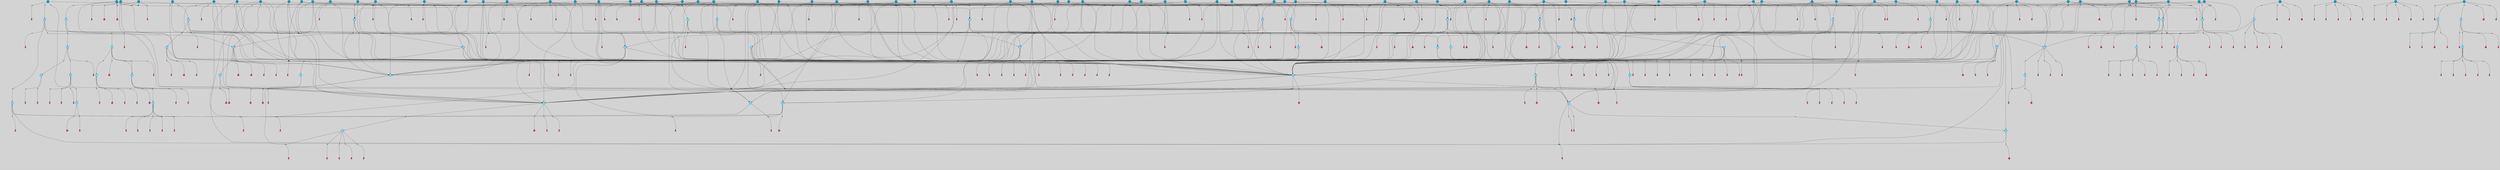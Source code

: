 // File exported with GEGELATI v1.3.1
// On the 2024-04-08 17:44:19
// With the File::TPGGraphDotExporter
digraph{
	graph[pad = "0.212, 0.055" bgcolor = lightgray]
	node[shape=circle style = filled label = ""]
		T3 [fillcolor="#66ddff"]
		T7 [fillcolor="#66ddff"]
		T9 [fillcolor="#66ddff"]
		T11 [fillcolor="#66ddff"]
		T27 [fillcolor="#66ddff"]
		T54 [fillcolor="#66ddff"]
		T59 [fillcolor="#66ddff"]
		T95 [fillcolor="#66ddff"]
		T111 [fillcolor="#66ddff"]
		T129 [fillcolor="#66ddff"]
		T195 [fillcolor="#66ddff"]
		T213 [fillcolor="#1199bb"]
		T229 [fillcolor="#66ddff"]
		T240 [fillcolor="#1199bb"]
		T325 [fillcolor="#66ddff"]
		T605 [fillcolor="#66ddff"]
		T633 [fillcolor="#66ddff"]
		T656 [fillcolor="#66ddff"]
		T670 [fillcolor="#66ddff"]
		T672 [fillcolor="#66ddff"]
		T737 [fillcolor="#66ddff"]
		T741 [fillcolor="#1199bb"]
		T742 [fillcolor="#66ddff"]
		T743 [fillcolor="#66ddff"]
		T744 [fillcolor="#66ddff"]
		T746 [fillcolor="#66ddff"]
		T747 [fillcolor="#66ddff"]
		T748 [fillcolor="#66ddff"]
		T753 [fillcolor="#66ddff"]
		T754 [fillcolor="#66ddff"]
		T772 [fillcolor="#1199bb"]
		T780 [fillcolor="#1199bb"]
		T793 [fillcolor="#1199bb"]
		T808 [fillcolor="#1199bb"]
		T812 [fillcolor="#66ddff"]
		T816 [fillcolor="#1199bb"]
		T819 [fillcolor="#66ddff"]
		T820 [fillcolor="#66ddff"]
		T821 [fillcolor="#1199bb"]
		T822 [fillcolor="#66ddff"]
		T823 [fillcolor="#66ddff"]
		T824 [fillcolor="#66ddff"]
		T825 [fillcolor="#66ddff"]
		T826 [fillcolor="#66ddff"]
		T827 [fillcolor="#1199bb"]
		T828 [fillcolor="#66ddff"]
		T829 [fillcolor="#66ddff"]
		T830 [fillcolor="#1199bb"]
		T833 [fillcolor="#1199bb"]
		T834 [fillcolor="#1199bb"]
		T838 [fillcolor="#66ddff"]
		T842 [fillcolor="#1199bb"]
		T869 [fillcolor="#66ddff"]
		T872 [fillcolor="#1199bb"]
		T874 [fillcolor="#66ddff"]
		T878 [fillcolor="#1199bb"]
		T886 [fillcolor="#1199bb"]
		T888 [fillcolor="#1199bb"]
		T909 [fillcolor="#1199bb"]
		T914 [fillcolor="#1199bb"]
		T952 [fillcolor="#66ddff"]
		T954 [fillcolor="#66ddff"]
		T961 [fillcolor="#66ddff"]
		T963 [fillcolor="#1199bb"]
		T970 [fillcolor="#1199bb"]
		T979 [fillcolor="#1199bb"]
		T980 [fillcolor="#1199bb"]
		T981 [fillcolor="#1199bb"]
		T982 [fillcolor="#1199bb"]
		T986 [fillcolor="#1199bb"]
		T987 [fillcolor="#1199bb"]
		T988 [fillcolor="#66ddff"]
		T992 [fillcolor="#1199bb"]
		T995 [fillcolor="#1199bb"]
		T996 [fillcolor="#1199bb"]
		T1009 [fillcolor="#1199bb"]
		T1012 [fillcolor="#1199bb"]
		T1021 [fillcolor="#66ddff"]
		T1048 [fillcolor="#1199bb"]
		T1049 [fillcolor="#1199bb"]
		T1051 [fillcolor="#1199bb"]
		T1052 [fillcolor="#1199bb"]
		T1053 [fillcolor="#1199bb"]
		T1054 [fillcolor="#1199bb"]
		T1055 [fillcolor="#1199bb"]
		T1056 [fillcolor="#1199bb"]
		T1057 [fillcolor="#1199bb"]
		T1058 [fillcolor="#1199bb"]
		T1059 [fillcolor="#1199bb"]
		T1061 [fillcolor="#1199bb"]
		T1062 [fillcolor="#1199bb"]
		T1064 [fillcolor="#1199bb"]
		T1066 [fillcolor="#1199bb"]
		T1067 [fillcolor="#1199bb"]
		T1068 [fillcolor="#1199bb"]
		T1069 [fillcolor="#1199bb"]
		T1070 [fillcolor="#1199bb"]
		T1072 [fillcolor="#1199bb"]
		T1078 [fillcolor="#1199bb"]
		T1080 [fillcolor="#1199bb"]
		T1081 [fillcolor="#1199bb"]
		T1083 [fillcolor="#1199bb"]
		T1085 [fillcolor="#1199bb"]
		T1086 [fillcolor="#1199bb"]
		T1087 [fillcolor="#1199bb"]
		T1088 [fillcolor="#1199bb"]
		T1090 [fillcolor="#1199bb"]
		T1092 [fillcolor="#1199bb"]
		T848 [fillcolor="#1199bb"]
		T1095 [fillcolor="#1199bb"]
		T1096 [fillcolor="#66ddff"]
		T1097 [fillcolor="#66ddff"]
		T973 [fillcolor="#66ddff"]
		T1098 [fillcolor="#66ddff"]
		T1099 [fillcolor="#66ddff"]
		T1100 [fillcolor="#66ddff"]
		T1101 [fillcolor="#66ddff"]
		T1102 [fillcolor="#66ddff"]
		T1103 [fillcolor="#66ddff"]
		T1104 [fillcolor="#66ddff"]
		T1105 [fillcolor="#1199bb"]
		T1106 [fillcolor="#1199bb"]
		T1107 [fillcolor="#1199bb"]
		T1108 [fillcolor="#66ddff"]
		T1109 [fillcolor="#66ddff"]
		T1110 [fillcolor="#66ddff"]
		T1111 [fillcolor="#1199bb"]
		T1112 [fillcolor="#1199bb"]
		T1113 [fillcolor="#1199bb"]
		T1114 [fillcolor="#1199bb"]
		T1115 [fillcolor="#1199bb"]
		T1116 [fillcolor="#1199bb"]
		T1117 [fillcolor="#1199bb"]
		T1118 [fillcolor="#1199bb"]
		T1119 [fillcolor="#1199bb"]
		T1120 [fillcolor="#1199bb"]
		T1121 [fillcolor="#1199bb"]
		T1122 [fillcolor="#1199bb"]
		T1123 [fillcolor="#1199bb"]
		T1124 [fillcolor="#1199bb"]
		T1125 [fillcolor="#1199bb"]
		P18040 [fillcolor="#cccccc" shape=point] //6|
		I18040 [shape=box style=invis label="6|1&2|6#1|7&#92;n10|7&2|0#1|5&#92;n9|4&0|1#2|2&#92;n8|6&0|0#1|0&#92;n"]
		P18040 -> I18040[style=invis]
		A11401 [fillcolor="#ff3366" shape=box margin=0.03 width=0 height=0 label="3"]
		T3 -> P18040 -> A11401
		P18041 [fillcolor="#cccccc" shape=point] //3|
		I18041 [shape=box style=invis label="7|6&2|4#0|2&#92;n10|3&2|7#1|4&#92;n11|6&0|4#0|1&#92;n7|1&0|0#2|6&#92;n7|6&0|3#2|6&#92;n4|0&2|6#0|1&#92;n4|4&2|5#0|2&#92;n4|6&0|4#2|7&#92;n10|0&2|3#1|5&#92;n2|6&0|5#0|2&#92;n1|0&2|3#0|7&#92;n1|6&2|0#0|5&#92;n6|2&0|1#0|7&#92;n9|2&0|3#2|7&#92;n5|3&0|6#0|6&#92;n1|7&2|5#2|3&#92;n8|1&2|7#0|6&#92;n1|0&2|5#2|1&#92;n7|1&2|2#2|5&#92;n7|4&2|6#0|3&#92;n"]
		P18041 -> I18041[style=invis]
		A11402 [fillcolor="#ff3366" shape=box margin=0.03 width=0 height=0 label="4"]
		T3 -> P18041 -> A11402
		P18042 [fillcolor="#cccccc" shape=point] //-3|
		I18042 [shape=box style=invis label="1|6&2|7#0|7&#92;n10|2&0|7#1|3&#92;n9|6&2|7#2|2&#92;n5|3&0|7#0|7&#92;n1|6&2|3#0|0&#92;n2|3&2|3#2|2&#92;n5|1&2|6#0|6&#92;n"]
		P18042 -> I18042[style=invis]
		A11403 [fillcolor="#ff3366" shape=box margin=0.03 width=0 height=0 label="7"]
		T7 -> P18042 -> A11403
		P18043 [fillcolor="#cccccc" shape=point] //5|
		I18043 [shape=box style=invis label="0|5&2|3#0|1&#92;n0|6&2|1#2|4&#92;n6|2&2|6#0|7&#92;n7|4&0|3#0|1&#92;n5|4&0|7#1|6&#92;n9|1&0|5#2|2&#92;n6|3&2|3#1|7&#92;n11|7&2|4#1|6&#92;n2|5&0|1#0|0&#92;n4|7&0|0#0|2&#92;n6|2&0|6#0|0&#92;n2|1&2|6#2|4&#92;n10|0&2|0#1|0&#92;n6|6&2|4#0|6&#92;n"]
		P18043 -> I18043[style=invis]
		A11404 [fillcolor="#ff3366" shape=box margin=0.03 width=0 height=0 label="8"]
		T7 -> P18043 -> A11404
		P18044 [fillcolor="#cccccc" shape=point] //-6|
		I18044 [shape=box style=invis label="11|1&0|7#2|0&#92;n10|4&0|1#1|0&#92;n4|3&2|4#2|1&#92;n0|5&2|0#0|0&#92;n6|1&0|0#0|3&#92;n8|2&2|0#0|4&#92;n11|4&2|0#1|6&#92;n7|0&2|6#2|3&#92;n5|3&2|6#2|0&#92;n2|0&2|0#0|4&#92;n"]
		P18044 -> I18044[style=invis]
		A11405 [fillcolor="#ff3366" shape=box margin=0.03 width=0 height=0 label="9"]
		T9 -> P18044 -> A11405
		P18045 [fillcolor="#cccccc" shape=point] //2|
		I18045 [shape=box style=invis label="6|3&2|7#1|4&#92;n8|6&0|0#2|5&#92;n2|1&0|2#0|3&#92;n8|7&0|6#0|4&#92;n2|1&2|0#0|1&#92;n0|0&2|2#2|3&#92;n6|6&0|7#2|1&#92;n6|1&0|7#2|6&#92;n5|4&2|7#0|4&#92;n0|3&0|4#2|0&#92;n11|0&2|0#2|5&#92;n4|5&2|5#2|4&#92;n5|7&0|6#0|4&#92;n9|7&2|5#0|3&#92;n5|4&2|1#0|3&#92;n5|3&0|1#1|7&#92;n0|4&0|3#2|5&#92;n"]
		P18045 -> I18045[style=invis]
		A11406 [fillcolor="#ff3366" shape=box margin=0.03 width=0 height=0 label="10"]
		T9 -> P18045 -> A11406
		P18046 [fillcolor="#cccccc" shape=point] //6|
		I18046 [shape=box style=invis label="3|0&2|7#2|2&#92;n3|2&0|4#2|5&#92;n5|1&0|2#1|0&#92;n8|7&0|1#2|0&#92;n8|5&0|3#0|6&#92;n0|2&0|2#2|3&#92;n1|5&2|5#0|5&#92;n5|6&0|6#0|7&#92;n6|7&0|0#2|6&#92;n1|2&2|3#0|0&#92;n7|7&2|3#0|4&#92;n0|7&2|7#0|6&#92;n1|0&2|2#2|7&#92;n4|4&0|1#0|0&#92;n"]
		P18046 -> I18046[style=invis]
		A11407 [fillcolor="#ff3366" shape=box margin=0.03 width=0 height=0 label="11"]
		T11 -> P18046 -> A11407
		P18047 [fillcolor="#cccccc" shape=point] //-4|
		I18047 [shape=box style=invis label="4|1&0|4#2|6&#92;n1|2&2|2#2|0&#92;n1|2&2|0#0|6&#92;n8|4&2|3#2|5&#92;n5|5&2|1#1|0&#92;n"]
		P18047 -> I18047[style=invis]
		A11408 [fillcolor="#ff3366" shape=box margin=0.03 width=0 height=0 label="12"]
		T11 -> P18047 -> A11408
		P18048 [fillcolor="#cccccc" shape=point] //2|
		I18048 [shape=box style=invis label="9|1&2|3#0|1&#92;n5|2&2|0#2|4&#92;n3|6&2|5#2|7&#92;n7|0&2|5#0|4&#92;n1|2&0|3#0|5&#92;n7|3&2|7#0|0&#92;n"]
		P18048 -> I18048[style=invis]
		A11409 [fillcolor="#ff3366" shape=box margin=0.03 width=0 height=0 label="2"]
		T27 -> P18048 -> A11409
		P18049 [fillcolor="#cccccc" shape=point] //-6|
		I18049 [shape=box style=invis label="7|5&0|4#0|4&#92;n11|0&2|5#2|1&#92;n"]
		P18049 -> I18049[style=invis]
		A11410 [fillcolor="#ff3366" shape=box margin=0.03 width=0 height=0 label="3"]
		T27 -> P18049 -> A11410
		T27 -> P18041
		P18050 [fillcolor="#cccccc" shape=point] //0|
		I18050 [shape=box style=invis label="2|5&0|1#0|6&#92;n6|1&2|2#2|7&#92;n8|0&0|3#1|4&#92;n4|3&2|5#2|4&#92;n8|1&2|4#0|0&#92;n6|6&0|1#2|6&#92;n11|7&2|4#2|5&#92;n6|2&2|4#0|2&#92;n8|5&2|4#2|4&#92;n2|1&2|1#2|2&#92;n2|7&2|5#2|6&#92;n9|7&0|5#0|4&#92;n1|2&0|5#2|6&#92;n4|2&2|3#2|7&#92;n3|3&2|1#0|2&#92;n"]
		P18050 -> I18050[style=invis]
		A11411 [fillcolor="#ff3366" shape=box margin=0.03 width=0 height=0 label="5"]
		T27 -> P18050 -> A11411
		P18051 [fillcolor="#cccccc" shape=point] //0|
		I18051 [shape=box style=invis label="4|0&0|3#2|7&#92;n10|2&0|3#1|7&#92;n3|5&0|2#0|3&#92;n4|5&0|0#2|1&#92;n10|7&2|0#1|2&#92;n5|3&2|3#1|6&#92;n9|5&2|0#0|4&#92;n5|4&2|7#0|2&#92;n10|3&2|7#1|4&#92;n7|2&0|1#2|6&#92;n8|6&0|5#0|5&#92;n8|7&2|3#0|5&#92;n2|6&2|4#0|0&#92;n"]
		P18051 -> I18051[style=invis]
		A11412 [fillcolor="#ff3366" shape=box margin=0.03 width=0 height=0 label="5"]
		T27 -> P18051 -> A11412
		P18052 [fillcolor="#cccccc" shape=point] //8|
		I18052 [shape=box style=invis label="9|0&0|1#2|0&#92;n10|1&2|5#1|4&#92;n8|2&2|6#0|4&#92;n2|4&2|5#2|3&#92;n4|2&2|2#0|2&#92;n7|5&0|2#0|0&#92;n8|2&2|1#1|3&#92;n8|7&0|7#2|1&#92;n1|1&0|0#0|7&#92;n5|6&2|5#1|0&#92;n6|6&2|5#0|0&#92;n11|4&0|3#2|6&#92;n4|2&2|4#0|7&#92;n5|6&0|1#2|0&#92;n11|3&0|2#0|7&#92;n"]
		P18052 -> I18052[style=invis]
		A11413 [fillcolor="#ff3366" shape=box margin=0.03 width=0 height=0 label="6"]
		T54 -> P18052 -> A11413
		P18053 [fillcolor="#cccccc" shape=point] //5|
		I18053 [shape=box style=invis label="3|0&2|0#0|1&#92;n3|0&0|7#0|1&#92;n5|3&0|2#2|6&#92;n4|4&2|4#2|6&#92;n11|2&0|7#1|6&#92;n2|7&2|2#2|5&#92;n9|3&2|6#2|7&#92;n7|7&0|0#0|4&#92;n6|1&2|4#2|3&#92;n5|4&2|0#1|6&#92;n1|3&0|7#0|4&#92;n"]
		P18053 -> I18053[style=invis]
		A11414 [fillcolor="#ff3366" shape=box margin=0.03 width=0 height=0 label="7"]
		T54 -> P18053 -> A11414
		P18054 [fillcolor="#cccccc" shape=point] //-10|
		I18054 [shape=box style=invis label="3|6&0|0#0|4&#92;n4|1&2|4#0|1&#92;n5|1&0|1#0|4&#92;n5|5&2|6#0|5&#92;n6|5&0|6#0|3&#92;n11|1&2|0#0|1&#92;n0|7&2|0#0|3&#92;n1|2&0|6#0|1&#92;n8|0&0|4#2|0&#92;n0|4&0|7#2|7&#92;n7|0&2|7#1|3&#92;n3|1&0|5#2|5&#92;n5|1&0|4#0|3&#92;n2|2&0|2#0|0&#92;n8|3&0|1#0|7&#92;n3|0&0|3#0|5&#92;n7|2&0|5#2|0&#92;n6|3&2|7#1|5&#92;n4|7&2|7#2|1&#92;n"]
		P18054 -> I18054[style=invis]
		A11415 [fillcolor="#ff3366" shape=box margin=0.03 width=0 height=0 label="14"]
		T54 -> P18054 -> A11415
		T54 -> P18043
		P18055 [fillcolor="#cccccc" shape=point] //8|
		I18055 [shape=box style=invis label="9|0&0|1#2|0&#92;n10|1&2|5#1|4&#92;n8|2&2|6#0|4&#92;n4|5&0|3#0|1&#92;n2|4&2|5#2|3&#92;n4|2&2|2#0|2&#92;n7|5&0|2#0|0&#92;n8|2&2|1#1|3&#92;n8|7&0|7#2|1&#92;n1|1&0|0#0|7&#92;n5|6&2|5#1|0&#92;n6|3&2|5#0|0&#92;n11|4&0|3#2|6&#92;n1|2&2|4#0|7&#92;n5|6&0|1#2|0&#92;n11|3&0|2#0|7&#92;n"]
		P18055 -> I18055[style=invis]
		A11416 [fillcolor="#ff3366" shape=box margin=0.03 width=0 height=0 label="6"]
		T59 -> P18055 -> A11416
		T59 -> P18053
		T59 -> P18044
		T59 -> P18053
		P18056 [fillcolor="#cccccc" shape=point] //4|
		I18056 [shape=box style=invis label="4|3&0|6#0|3&#92;n5|7&2|3#2|2&#92;n5|6&0|7#1|2&#92;n1|4&2|6#0|3&#92;n8|4&2|1#2|5&#92;n9|5&2|4#1|4&#92;n2|4&0|5#0|7&#92;n10|0&0|6#1|3&#92;n3|0&0|6#0|2&#92;n2|7&2|7#2|6&#92;n5|2&0|5#1|5&#92;n10|4&2|5#1|7&#92;n4|0&0|4#2|4&#92;n11|1&0|4#2|6&#92;n10|6&2|0#1|4&#92;n9|7&0|3#1|4&#92;n4|5&2|7#0|6&#92;n11|5&2|6#2|3&#92;n0|3&0|5#0|1&#92;n"]
		P18056 -> I18056[style=invis]
		A11417 [fillcolor="#ff3366" shape=box margin=0.03 width=0 height=0 label="13"]
		T95 -> P18056 -> A11417
		P18057 [fillcolor="#cccccc" shape=point] //8|
		I18057 [shape=box style=invis label="9|7&0|5#2|5&#92;n3|3&2|3#0|2&#92;n9|5&2|2#1|0&#92;n2|3&0|6#0|3&#92;n4|4&2|5#2|7&#92;n11|3&2|0#1|5&#92;n6|6&2|1#2|2&#92;n4|6&0|1#2|2&#92;n2|5&2|7#2|2&#92;n7|7&2|2#2|3&#92;n6|5&0|3#2|6&#92;n6|7&0|6#0|2&#92;n"]
		P18057 -> I18057[style=invis]
		A11418 [fillcolor="#ff3366" shape=box margin=0.03 width=0 height=0 label="14"]
		T95 -> P18057 -> A11418
		P18058 [fillcolor="#cccccc" shape=point] //2|
		I18058 [shape=box style=invis label="4|1&0|4#2|6&#92;n5|5&2|1#1|0&#92;n1|0&2|0#0|6&#92;n8|4&2|3#2|5&#92;n"]
		P18058 -> I18058[style=invis]
		T95 -> P18058 -> T11
		P18059 [fillcolor="#cccccc" shape=point] //-9|
		I18059 [shape=box style=invis label="2|0&2|0#2|1&#92;n4|4&2|4#2|6&#92;n9|1&0|3#1|7&#92;n5|3&0|2#2|6&#92;n2|7&2|2#2|5&#92;n5|4&2|0#1|6&#92;n3|0&0|7#0|1&#92;n1|3&0|7#0|4&#92;n11|6&2|2#0|7&#92;n7|7&0|0#0|4&#92;n11|0&0|7#1|6&#92;n9|3&2|6#2|7&#92;n"]
		P18059 -> I18059[style=invis]
		A11419 [fillcolor="#ff3366" shape=box margin=0.03 width=0 height=0 label="7"]
		T95 -> P18059 -> A11419
		P18060 [fillcolor="#cccccc" shape=point] //-8|
		I18060 [shape=box style=invis label="7|5&0|4#2|4&#92;n"]
		P18060 -> I18060[style=invis]
		A11420 [fillcolor="#ff3366" shape=box margin=0.03 width=0 height=0 label="3"]
		T95 -> P18060 -> A11420
		P18061 [fillcolor="#cccccc" shape=point] //-5|
		I18061 [shape=box style=invis label="0|0&2|3#0|2&#92;n10|5&0|6#1|3&#92;n7|3&0|6#2|3&#92;n3|4&0|6#0|6&#92;n10|5&0|2#1|1&#92;n5|0&0|1#0|3&#92;n6|6&2|5#1|5&#92;n7|4&0|2#1|7&#92;n5|7&0|1#2|5&#92;n1|5&0|0#0|3&#92;n7|5&2|1#2|6&#92;n9|0&0|2#0|0&#92;n4|0&2|4#0|0&#92;n4|6&0|0#2|3&#92;n3|1&0|6#2|5&#92;n7|7&2|1#2|3&#92;n9|4&2|2#0|6&#92;n"]
		P18061 -> I18061[style=invis]
		T111 -> P18061 -> T9
		P18062 [fillcolor="#cccccc" shape=point] //7|
		I18062 [shape=box style=invis label="7|4&2|1#2|0&#92;n4|1&2|4#2|3&#92;n5|0&2|0#2|2&#92;n6|1&2|4#2|6&#92;n"]
		P18062 -> I18062[style=invis]
		A11421 [fillcolor="#ff3366" shape=box margin=0.03 width=0 height=0 label="9"]
		T111 -> P18062 -> A11421
		P18063 [fillcolor="#cccccc" shape=point] //2|
		I18063 [shape=box style=invis label="3|0&2|0#0|1&#92;n11|2&0|7#1|6&#92;n8|7&2|4#0|5&#92;n5|3&0|2#2|6&#92;n4|4&2|4#2|6&#92;n3|0&0|7#0|1&#92;n2|7&2|2#2|5&#92;n9|3&2|6#2|7&#92;n7|7&0|0#0|4&#92;n6|1&2|4#1|3&#92;n5|4&2|0#1|6&#92;n1|3&0|7#0|4&#92;n"]
		P18063 -> I18063[style=invis]
		A11422 [fillcolor="#ff3366" shape=box margin=0.03 width=0 height=0 label="7"]
		T111 -> P18063 -> A11422
		T111 -> P18044
		T129 -> P18052
		T129 -> P18053
		P18064 [fillcolor="#cccccc" shape=point] //10|
		I18064 [shape=box style=invis label="4|5&2|7#2|1&#92;n1|7&2|3#0|6&#92;n3|5&2|2#0|3&#92;n10|3&0|7#1|4&#92;n7|1&0|4#2|6&#92;n10|2&0|3#1|7&#92;n9|5&2|0#0|4&#92;n4|0&0|3#2|7&#92;n11|4&2|6#1|2&#92;n5|4&2|7#0|2&#92;n2|6&2|4#0|0&#92;n6|5&0|7#2|1&#92;n5|3&2|3#1|6&#92;n10|7&2|0#1|2&#92;n"]
		P18064 -> I18064[style=invis]
		A11423 [fillcolor="#ff3366" shape=box margin=0.03 width=0 height=0 label="5"]
		T129 -> P18064 -> A11423
		P18065 [fillcolor="#cccccc" shape=point] //5|
		I18065 [shape=box style=invis label="9|4&2|3#1|3&#92;n0|4&2|4#0|5&#92;n6|1&2|6#2|5&#92;n4|0&0|5#2|0&#92;n"]
		P18065 -> I18065[style=invis]
		A11424 [fillcolor="#ff3366" shape=box margin=0.03 width=0 height=0 label="7"]
		T129 -> P18065 -> A11424
		P18066 [fillcolor="#cccccc" shape=point] //6|
		I18066 [shape=box style=invis label="9|4&2|7#0|6&#92;n8|4&0|1#1|0&#92;n1|3&0|0#2|1&#92;n2|4&0|6#2|2&#92;n5|1&2|5#0|7&#92;n3|0&0|3#2|6&#92;n2|2&2|6#0|2&#92;n8|4&0|4#2|2&#92;n5|1&2|4#0|3&#92;n9|4&0|6#0|6&#92;n5|0&2|2#1|5&#92;n11|7&0|0#1|1&#92;n0|4&0|3#0|3&#92;n7|7&2|4#2|5&#92;n1|5&0|1#2|1&#92;n"]
		P18066 -> I18066[style=invis]
		A11425 [fillcolor="#ff3366" shape=box margin=0.03 width=0 height=0 label="1"]
		T129 -> P18066 -> A11425
		P18067 [fillcolor="#cccccc" shape=point] //5|
		I18067 [shape=box style=invis label="3|0&2|0#2|1&#92;n3|0&0|7#0|1&#92;n5|3&0|2#2|6&#92;n4|4&2|4#2|6&#92;n5|4&2|0#1|6&#92;n2|7&2|2#2|5&#92;n1|3&0|7#0|4&#92;n11|6&2|2#0|7&#92;n7|7&0|0#0|4&#92;n6|1&2|4#2|3&#92;n11|0&0|7#1|6&#92;n9|3&2|6#2|7&#92;n"]
		P18067 -> I18067[style=invis]
		A11426 [fillcolor="#ff3366" shape=box margin=0.03 width=0 height=0 label="7"]
		T195 -> P18067 -> A11426
		P18068 [fillcolor="#cccccc" shape=point] //4|
		I18068 [shape=box style=invis label="7|1&0|6#0|1&#92;n6|7&2|7#1|7&#92;n10|1&2|1#1|1&#92;n9|6&2|2#1|4&#92;n4|7&0|4#2|2&#92;n9|6&0|5#1|1&#92;n10|0&2|6#1|6&#92;n5|1&0|1#2|3&#92;n10|1&0|5#1|0&#92;n3|4&2|3#0|0&#92;n8|2&0|5#2|4&#92;n1|6&2|0#0|0&#92;n2|3&0|1#2|6&#92;n5|2&2|2#1|6&#92;n2|2&0|1#2|1&#92;n3|1&2|7#0|3&#92;n6|7&2|3#0|4&#92;n"]
		P18068 -> I18068[style=invis]
		A11427 [fillcolor="#ff3366" shape=box margin=0.03 width=0 height=0 label="10"]
		T195 -> P18068 -> A11427
		P18069 [fillcolor="#cccccc" shape=point] //-4|
		I18069 [shape=box style=invis label="0|4&0|0#2|7&#92;n8|5&2|4#2|4&#92;n4|3&2|5#2|4&#92;n11|7&2|2#2|5&#92;n6|5&2|2#2|7&#92;n3|2&0|7#0|7&#92;n3|3&2|1#0|3&#92;n2|6&0|3#2|5&#92;n0|1&2|6#2|2&#92;n8|2&0|0#1|6&#92;n0|7&0|5#0|4&#92;n9|5&0|3#2|7&#92;n2|7&2|5#2|6&#92;n9|0&2|0#0|1&#92;n1|2&2|4#0|2&#92;n"]
		P18069 -> I18069[style=invis]
		T195 -> P18069 -> T27
		P18070 [fillcolor="#cccccc" shape=point] //7|
		I18070 [shape=box style=invis label="7|4&2|7#0|4&#92;n4|6&0|1#2|5&#92;n2|1&2|3#0|0&#92;n4|3&2|0#0|1&#92;n0|0&2|7#2|7&#92;n7|7&0|5#2|3&#92;n5|0&2|1#2|2&#92;n10|0&0|4#1|2&#92;n4|4&0|7#0|0&#92;n6|7&0|2#0|1&#92;n1|4&2|5#0|4&#92;n"]
		P18070 -> I18070[style=invis]
		A11428 [fillcolor="#ff3366" shape=box margin=0.03 width=0 height=0 label="0"]
		T195 -> P18070 -> A11428
		P18071 [fillcolor="#cccccc" shape=point] //6|
		I18071 [shape=box style=invis label="9|4&2|7#0|6&#92;n8|4&0|1#1|0&#92;n1|3&0|0#2|1&#92;n2|4&0|6#2|2&#92;n5|1&2|5#0|7&#92;n3|0&0|3#2|6&#92;n2|2&2|6#0|2&#92;n8|4&0|4#2|2&#92;n5|1&2|4#0|3&#92;n9|4&0|6#0|6&#92;n5|0&2|2#1|5&#92;n11|7&0|0#1|1&#92;n0|4&0|3#0|3&#92;n7|7&2|4#2|5&#92;n1|5&0|1#2|1&#92;n"]
		P18071 -> I18071[style=invis]
		A11429 [fillcolor="#ff3366" shape=box margin=0.03 width=0 height=0 label="1"]
		T213 -> P18071 -> A11429
		P18072 [fillcolor="#cccccc" shape=point] //5|
		I18072 [shape=box style=invis label="9|4&2|3#1|3&#92;n0|4&2|4#0|5&#92;n6|1&2|6#2|5&#92;n4|0&0|5#2|0&#92;n"]
		P18072 -> I18072[style=invis]
		A11430 [fillcolor="#ff3366" shape=box margin=0.03 width=0 height=0 label="7"]
		T213 -> P18072 -> A11430
		P18073 [fillcolor="#cccccc" shape=point] //8|
		I18073 [shape=box style=invis label="9|0&0|1#2|0&#92;n10|1&2|5#1|4&#92;n8|2&2|6#0|4&#92;n2|4&2|5#2|3&#92;n4|2&2|2#0|2&#92;n7|5&0|2#0|0&#92;n8|2&2|1#1|3&#92;n8|7&0|7#2|1&#92;n1|1&0|0#0|7&#92;n5|6&2|5#1|0&#92;n6|6&2|5#0|0&#92;n11|4&0|3#2|6&#92;n4|2&2|4#0|7&#92;n5|6&0|1#2|0&#92;n11|3&0|2#0|7&#92;n"]
		P18073 -> I18073[style=invis]
		A11431 [fillcolor="#ff3366" shape=box margin=0.03 width=0 height=0 label="6"]
		T213 -> P18073 -> A11431
		P18074 [fillcolor="#cccccc" shape=point] //10|
		I18074 [shape=box style=invis label="4|5&2|7#2|1&#92;n1|7&2|3#0|6&#92;n3|5&2|2#0|3&#92;n10|3&0|7#1|4&#92;n7|1&0|4#2|6&#92;n10|2&0|3#1|7&#92;n9|5&2|0#0|4&#92;n4|0&0|3#2|7&#92;n11|4&2|6#1|2&#92;n5|4&2|7#0|2&#92;n2|6&2|4#0|0&#92;n6|5&0|7#2|1&#92;n5|3&2|3#1|6&#92;n10|7&2|0#1|2&#92;n"]
		P18074 -> I18074[style=invis]
		A11432 [fillcolor="#ff3366" shape=box margin=0.03 width=0 height=0 label="5"]
		T213 -> P18074 -> A11432
		P18075 [fillcolor="#cccccc" shape=point] //5|
		I18075 [shape=box style=invis label="3|0&2|0#0|1&#92;n3|0&0|7#0|1&#92;n5|3&0|2#2|6&#92;n4|4&2|4#2|6&#92;n11|2&0|7#1|6&#92;n2|7&2|2#2|5&#92;n9|3&2|6#2|7&#92;n7|7&0|0#0|4&#92;n6|1&2|4#2|3&#92;n5|4&2|0#1|6&#92;n1|3&0|7#0|4&#92;n"]
		P18075 -> I18075[style=invis]
		A11433 [fillcolor="#ff3366" shape=box margin=0.03 width=0 height=0 label="7"]
		T213 -> P18075 -> A11433
		P18076 [fillcolor="#cccccc" shape=point] //-2|
		I18076 [shape=box style=invis label="5|2&2|0#2|4&#92;n9|1&2|3#0|1&#92;n3|6&2|5#2|7&#92;n7|0&2|1#0|4&#92;n1|2&0|3#0|5&#92;n7|3&2|7#0|0&#92;n"]
		P18076 -> I18076[style=invis]
		A11434 [fillcolor="#ff3366" shape=box margin=0.03 width=0 height=0 label="2"]
		T229 -> P18076 -> A11434
		P18077 [fillcolor="#cccccc" shape=point] //9|
		I18077 [shape=box style=invis label="7|1&2|2#2|5&#92;n1|0&2|5#2|1&#92;n11|6&0|4#0|1&#92;n10|6&0|3#1|6&#92;n7|1&0|0#2|6&#92;n4|0&2|6#0|1&#92;n4|6&0|4#2|7&#92;n10|0&2|3#1|0&#92;n1|0&2|3#0|7&#92;n1|6&2|0#0|5&#92;n6|2&0|1#0|7&#92;n9|2&0|3#2|7&#92;n5|3&0|6#0|6&#92;n3|1&0|3#0|5&#92;n1|7&2|5#2|3&#92;n8|1&2|7#0|6&#92;n10|3&2|0#1|4&#92;n7|6&2|4#0|2&#92;n7|4&2|6#0|3&#92;n"]
		P18077 -> I18077[style=invis]
		T229 -> P18077 -> T7
		P18078 [fillcolor="#cccccc" shape=point] //2|
		I18078 [shape=box style=invis label="8|6&0|2#0|5&#92;n10|5&2|3#1|7&#92;n5|6&0|1#2|5&#92;n11|3&0|0#2|2&#92;n0|3&2|1#0|6&#92;n9|7&2|6#0|1&#92;n4|6&2|7#0|2&#92;n8|0&0|6#2|0&#92;n11|2&0|7#0|1&#92;n3|7&2|4#0|7&#92;n5|1&0|1#0|6&#92;n7|6&2|7#2|4&#92;n6|1&0|3#0|2&#92;n6|6&2|5#1|2&#92;n8|5&0|2#0|0&#92;n0|2&0|3#0|0&#92;n2|5&2|5#2|1&#92;n10|4&0|1#1|0&#92;n4|3&2|5#0|4&#92;n"]
		P18078 -> I18078[style=invis]
		A11435 [fillcolor="#ff3366" shape=box margin=0.03 width=0 height=0 label="11"]
		T229 -> P18078 -> A11435
		P18079 [fillcolor="#cccccc" shape=point] //-7|
		I18079 [shape=box style=invis label="11|2&2|6#1|1&#92;n2|3&0|6#2|3&#92;n10|0&0|2#1|4&#92;n"]
		P18079 -> I18079[style=invis]
		T229 -> P18079 -> T111
		P18080 [fillcolor="#cccccc" shape=point] //-1|
		I18080 [shape=box style=invis label="6|4&0|4#2|4&#92;n4|5&2|5#2|4&#92;n9|7&2|5#0|3&#92;n3|7&2|6#0|6&#92;n8|7&0|6#0|4&#92;n2|1&2|0#0|1&#92;n8|6&0|0#2|5&#92;n2|1&0|2#0|3&#92;n6|1&0|7#2|6&#92;n6|3&0|1#1|6&#92;n5|4&2|7#0|4&#92;n0|7&0|4#2|0&#92;n11|0&2|0#2|5&#92;n3|7&2|0#2|7&#92;n8|3&2|7#1|4&#92;n5|7&0|6#0|4&#92;n0|0&2|3#2|3&#92;n5|4&2|1#0|3&#92;n0|4&0|3#2|5&#92;n"]
		P18080 -> I18080[style=invis]
		A11436 [fillcolor="#ff3366" shape=box margin=0.03 width=0 height=0 label="10"]
		T229 -> P18080 -> A11436
		P18081 [fillcolor="#cccccc" shape=point] //5|
		I18081 [shape=box style=invis label="1|6&2|7#0|7&#92;n9|2&2|7#2|2&#92;n10|2&0|7#1|3&#92;n5|3&0|7#0|7&#92;n7|0&2|7#2|2&#92;n1|6&2|3#0|0&#92;n2|3&2|3#2|2&#92;n"]
		P18081 -> I18081[style=invis]
		A11437 [fillcolor="#ff3366" shape=box margin=0.03 width=0 height=0 label="7"]
		T240 -> P18081 -> A11437
		P18082 [fillcolor="#cccccc" shape=point] //-8|
		I18082 [shape=box style=invis label="7|5&0|2#2|1&#92;n1|0&2|6#0|0&#92;n7|1&2|6#1|1&#92;n8|7&0|3#1|6&#92;n3|7&2|3#2|4&#92;n"]
		P18082 -> I18082[style=invis]
		A11438 [fillcolor="#ff3366" shape=box margin=0.03 width=0 height=0 label="2"]
		T240 -> P18082 -> A11438
		P18083 [fillcolor="#cccccc" shape=point] //-3|
		I18083 [shape=box style=invis label="1|1&2|1#0|1&#92;n1|4&0|0#2|4&#92;n11|0&2|3#0|2&#92;n11|6&0|4#0|1&#92;n5|2&0|6#1|5&#92;n3|7&2|6#2|7&#92;n7|7&0|1#2|1&#92;n9|5&2|2#2|0&#92;n6|5&2|6#1|4&#92;n0|7&0|5#2|4&#92;n8|1&0|0#2|3&#92;n0|5&0|3#0|5&#92;n2|0&2|4#0|5&#92;n7|5&2|7#1|3&#92;n8|3&0|0#1|2&#92;n"]
		P18083 -> I18083[style=invis]
		A11439 [fillcolor="#ff3366" shape=box margin=0.03 width=0 height=0 label="1"]
		T240 -> P18083 -> A11439
		P18084 [fillcolor="#cccccc" shape=point] //-4|
		I18084 [shape=box style=invis label="4|1&0|4#2|6&#92;n1|2&2|2#2|0&#92;n1|2&2|0#0|6&#92;n8|4&2|3#2|5&#92;n5|5&2|1#1|0&#92;n"]
		P18084 -> I18084[style=invis]
		A11440 [fillcolor="#ff3366" shape=box margin=0.03 width=0 height=0 label="12"]
		T325 -> P18084 -> A11440
		P18085 [fillcolor="#cccccc" shape=point] //6|
		I18085 [shape=box style=invis label="3|0&2|7#2|2&#92;n3|2&0|4#2|5&#92;n5|1&0|2#1|0&#92;n8|7&0|1#2|0&#92;n8|5&0|3#0|6&#92;n0|2&0|2#2|3&#92;n1|5&2|5#0|5&#92;n5|6&0|6#0|7&#92;n6|7&0|0#2|6&#92;n1|2&2|3#0|0&#92;n7|7&2|3#0|4&#92;n0|7&2|7#0|6&#92;n1|0&2|2#2|7&#92;n4|4&0|1#0|0&#92;n"]
		P18085 -> I18085[style=invis]
		A11441 [fillcolor="#ff3366" shape=box margin=0.03 width=0 height=0 label="11"]
		T325 -> P18085 -> A11441
		P18086 [fillcolor="#cccccc" shape=point] //4|
		I18086 [shape=box style=invis label="7|0&0|3#1|6&#92;n10|7&0|3#1|1&#92;n2|6&0|1#0|0&#92;n1|7&0|7#2|6&#92;n6|0&2|1#1|1&#92;n1|7&2|2#0|2&#92;n10|6&0|1#1|4&#92;n11|1&0|0#2|0&#92;n7|1&2|1#2|3&#92;n9|3&2|5#2|2&#92;n7|6&0|1#2|7&#92;n4|1&2|6#2|4&#92;n1|3&0|2#0|5&#92;n9|7&2|4#1|6&#92;n0|5&0|5#2|1&#92;n1|1&2|4#2|5&#92;n1|2&2|5#0|0&#92;n8|1&2|7#1|6&#92;n2|6&0|6#0|6&#92;n"]
		P18086 -> I18086[style=invis]
		T605 -> P18086 -> T95
		P18087 [fillcolor="#cccccc" shape=point] //5|
		I18087 [shape=box style=invis label="0|5&2|3#0|1&#92;n0|6&2|1#2|4&#92;n6|2&2|6#0|7&#92;n7|4&0|3#0|1&#92;n5|4&0|7#1|6&#92;n9|1&0|5#2|2&#92;n6|3&2|3#1|7&#92;n11|7&2|4#1|6&#92;n2|5&0|1#0|0&#92;n4|7&0|0#0|2&#92;n6|2&0|6#0|0&#92;n2|1&2|6#2|4&#92;n10|0&2|0#1|0&#92;n6|6&2|4#0|6&#92;n"]
		P18087 -> I18087[style=invis]
		A11442 [fillcolor="#ff3366" shape=box margin=0.03 width=0 height=0 label="8"]
		T605 -> P18087 -> A11442
		P18088 [fillcolor="#cccccc" shape=point] //-3|
		I18088 [shape=box style=invis label="8|0&2|5#1|1&#92;n11|3&2|5#2|5&#92;n"]
		P18088 -> I18088[style=invis]
		T605 -> P18088 -> T59
		P18089 [fillcolor="#cccccc" shape=point] //-9|
		I18089 [shape=box style=invis label="4|7&2|6#0|5&#92;n11|3&0|2#2|6&#92;n10|2&2|4#1|6&#92;n3|0&2|6#2|7&#92;n4|3&0|5#0|7&#92;n2|3&0|7#0|7&#92;n10|6&0|7#1|5&#92;n10|1&2|2#1|1&#92;n1|7&0|3#2|6&#92;n"]
		P18089 -> I18089[style=invis]
		A11443 [fillcolor="#ff3366" shape=box margin=0.03 width=0 height=0 label="4"]
		T605 -> P18089 -> A11443
		P18090 [fillcolor="#cccccc" shape=point] //5|
		I18090 [shape=box style=invis label="1|2&2|4#2|0&#92;n5|1&2|1#0|6&#92;n1|2&2|1#2|3&#92;n10|2&0|7#1|3&#92;n9|6&2|7#2|6&#92;n2|2&2|3#2|2&#92;n5|3&2|7#0|7&#92;n0|4&2|3#0|3&#92;n1|0&2|7#0|7&#92;n"]
		P18090 -> I18090[style=invis]
		A11444 [fillcolor="#ff3366" shape=box margin=0.03 width=0 height=0 label="7"]
		T605 -> P18090 -> A11444
		P18091 [fillcolor="#cccccc" shape=point] //-1|
		I18091 [shape=box style=invis label="5|7&2|4#0|7&#92;n6|4&2|4#2|6&#92;n3|0&0|5#0|0&#92;n9|5&0|7#1|4&#92;n8|0&0|2#2|1&#92;n3|0&2|6#0|7&#92;n1|7&2|5#2|5&#92;n9|4&0|2#0|6&#92;n4|4&2|5#0|6&#92;n"]
		P18091 -> I18091[style=invis]
		A11445 [fillcolor="#ff3366" shape=box margin=0.03 width=0 height=0 label="7"]
		T633 -> P18091 -> A11445
		P18092 [fillcolor="#cccccc" shape=point] //-2|
		I18092 [shape=box style=invis label="0|2&0|7#2|6&#92;n6|1&0|4#1|7&#92;n3|0&2|3#0|3&#92;n1|3&0|2#0|7&#92;n"]
		P18092 -> I18092[style=invis]
		T633 -> P18092 -> T195
		P18093 [fillcolor="#cccccc" shape=point] //-1|
		I18093 [shape=box style=invis label="6|6&0|0#1|5&#92;n3|0&0|2#2|3&#92;n1|0&0|5#0|3&#92;n10|4&0|0#1|0&#92;n1|7&2|5#2|5&#92;n9|4&0|0#1|5&#92;n11|3&2|1#1|6&#92;n6|3&2|6#2|0&#92;n6|1&0|2#0|6&#92;n8|0&0|6#2|4&#92;n"]
		P18093 -> I18093[style=invis]
		A11446 [fillcolor="#ff3366" shape=box margin=0.03 width=0 height=0 label="12"]
		T633 -> P18093 -> A11446
		P18094 [fillcolor="#cccccc" shape=point] //-6|
		I18094 [shape=box style=invis label="9|0&2|0#0|1&#92;n3|2&0|2#0|3&#92;n5|4&0|5#1|7&#92;n2|1&0|4#0|3&#92;n9|2&2|0#2|4&#92;n7|6&0|4#0|2&#92;n2|3&0|6#2|6&#92;n1|2&0|3#2|0&#92;n"]
		P18094 -> I18094[style=invis]
		T633 -> P18094 -> T54
		P18095 [fillcolor="#cccccc" shape=point] //4|
		I18095 [shape=box style=invis label="9|6&0|4#2|0&#92;n6|1&0|7#0|0&#92;n3|0&2|3#0|3&#92;n1|3&0|2#0|7&#92;n6|1&2|4#1|7&#92;n6|3&0|7#2|6&#92;n"]
		P18095 -> I18095[style=invis]
		T633 -> P18095 -> T195
		P18096 [fillcolor="#cccccc" shape=point] //-5|
		I18096 [shape=box style=invis label="10|6&2|5#1|6&#92;n9|3&0|1#1|7&#92;n2|4&0|1#0|1&#92;n11|3&0|7#1|6&#92;n5|1&0|6#2|7&#92;n8|0&0|0#0|1&#92;n0|6&0|7#0|4&#92;n6|7&2|6#2|6&#92;n11|0&2|3#0|5&#92;n"]
		P18096 -> I18096[style=invis]
		T656 -> P18096 -> T7
		P18097 [fillcolor="#cccccc" shape=point] //-10|
		I18097 [shape=box style=invis label="3|6&0|6#2|2&#92;n9|4&0|0#2|7&#92;n2|5&0|0#0|1&#92;n11|6&0|0#2|2&#92;n0|2&2|7#0|5&#92;n6|3&0|3#0|7&#92;n0|7&2|7#2|7&#92;n2|0&2|3#2|2&#92;n10|1&2|6#1|3&#92;n4|4&0|3#2|0&#92;n1|1&0|0#0|2&#92;n4|3&0|1#2|5&#92;n1|0&2|0#0|0&#92;n"]
		P18097 -> I18097[style=invis]
		A11447 [fillcolor="#ff3366" shape=box margin=0.03 width=0 height=0 label="1"]
		T656 -> P18097 -> A11447
		P18098 [fillcolor="#cccccc" shape=point] //-2|
		I18098 [shape=box style=invis label="1|1&2|1#0|1&#92;n11|0&2|3#2|2&#92;n1|4&0|0#2|2&#92;n0|7&0|5#2|4&#92;n1|0&2|2#2|4&#92;n8|7&0|0#1|2&#92;n8|1&2|0#2|3&#92;n7|7&0|1#2|1&#92;n3|6&2|7#0|4&#92;n7|7&0|4#0|3&#92;n9|5&2|2#2|0&#92;n6|5&2|4#1|4&#92;n11|2&0|2#2|1&#92;n5|2&0|6#1|5&#92;n0|5&0|3#0|5&#92;n2|0&2|4#0|5&#92;n7|5&2|7#1|3&#92;n3|7&2|6#2|7&#92;n"]
		P18098 -> I18098[style=invis]
		T656 -> P18098 -> T229
		P18099 [fillcolor="#cccccc" shape=point] //-3|
		I18099 [shape=box style=invis label="2|5&2|2#0|5&#92;n9|5&2|2#2|7&#92;n7|5&2|5#1|0&#92;n9|2&2|7#1|5&#92;n3|6&0|6#2|2&#92;n0|0&2|6#0|0&#92;n1|0&2|0#0|0&#92;n8|6&2|0#2|2&#92;n10|3&0|0#1|7&#92;n11|6&0|4#2|5&#92;n1|0&0|5#2|6&#92;n5|5&0|0#1|1&#92;n3|3&2|7#0|7&#92;n1|7&0|7#0|3&#92;n10|4&2|4#1|2&#92;n7|5&2|2#2|5&#92;n2|0&0|7#2|4&#92;n6|2&2|4#1|6&#92;n"]
		P18099 -> I18099[style=invis]
		T656 -> P18099 -> T111
		P18100 [fillcolor="#cccccc" shape=point] //-6|
		I18100 [shape=box style=invis label="7|5&0|4#0|4&#92;n11|0&2|5#2|1&#92;n"]
		P18100 -> I18100[style=invis]
		A11448 [fillcolor="#ff3366" shape=box margin=0.03 width=0 height=0 label="3"]
		T670 -> P18100 -> A11448
		P18101 [fillcolor="#cccccc" shape=point] //2|
		I18101 [shape=box style=invis label="9|1&2|3#0|1&#92;n5|2&2|0#2|4&#92;n3|6&2|5#2|7&#92;n7|0&2|5#0|4&#92;n1|2&0|3#0|5&#92;n7|3&2|7#0|0&#92;n"]
		P18101 -> I18101[style=invis]
		A11449 [fillcolor="#ff3366" shape=box margin=0.03 width=0 height=0 label="2"]
		T670 -> P18101 -> A11449
		P18102 [fillcolor="#cccccc" shape=point] //0|
		I18102 [shape=box style=invis label="2|5&0|1#0|6&#92;n6|1&2|2#2|7&#92;n8|0&0|3#1|4&#92;n4|3&2|5#2|4&#92;n8|1&2|4#0|0&#92;n6|6&0|1#2|6&#92;n11|7&2|4#2|5&#92;n6|2&2|4#0|2&#92;n8|5&2|4#2|4&#92;n2|1&2|1#2|2&#92;n2|7&2|5#2|6&#92;n9|7&0|5#0|4&#92;n1|2&0|5#2|6&#92;n4|2&2|3#2|7&#92;n3|3&2|1#0|2&#92;n"]
		P18102 -> I18102[style=invis]
		A11450 [fillcolor="#ff3366" shape=box margin=0.03 width=0 height=0 label="5"]
		T670 -> P18102 -> A11450
		P18103 [fillcolor="#cccccc" shape=point] //3|
		I18103 [shape=box style=invis label="7|6&2|4#0|2&#92;n10|3&2|7#1|4&#92;n11|6&0|4#0|1&#92;n7|1&0|0#2|6&#92;n7|6&0|3#2|6&#92;n4|0&2|6#0|1&#92;n4|4&2|5#0|2&#92;n4|6&0|4#2|7&#92;n10|0&2|3#1|5&#92;n2|6&0|5#0|2&#92;n1|0&2|3#0|7&#92;n1|6&2|0#0|5&#92;n6|2&0|1#0|7&#92;n9|2&0|3#2|7&#92;n5|3&0|6#0|6&#92;n1|7&2|5#2|3&#92;n8|1&2|7#0|6&#92;n1|0&2|5#2|1&#92;n7|1&2|2#2|5&#92;n7|4&2|6#0|3&#92;n"]
		P18103 -> I18103[style=invis]
		A11451 [fillcolor="#ff3366" shape=box margin=0.03 width=0 height=0 label="4"]
		T670 -> P18103 -> A11451
		P18104 [fillcolor="#cccccc" shape=point] //0|
		I18104 [shape=box style=invis label="4|0&0|3#2|7&#92;n10|2&0|3#1|7&#92;n3|5&0|2#0|3&#92;n4|5&0|0#2|1&#92;n10|7&2|0#1|2&#92;n5|3&2|3#1|6&#92;n9|5&2|0#0|4&#92;n5|4&2|7#0|2&#92;n10|3&2|7#1|4&#92;n7|2&0|1#2|6&#92;n8|6&0|5#0|5&#92;n8|7&2|3#0|5&#92;n2|6&2|4#0|0&#92;n"]
		P18104 -> I18104[style=invis]
		A11452 [fillcolor="#ff3366" shape=box margin=0.03 width=0 height=0 label="5"]
		T670 -> P18104 -> A11452
		P18105 [fillcolor="#cccccc" shape=point] //-10|
		I18105 [shape=box style=invis label="3|6&0|0#0|4&#92;n4|1&2|4#0|1&#92;n5|1&0|1#0|4&#92;n5|5&2|6#0|5&#92;n6|5&0|6#0|3&#92;n11|1&2|0#0|1&#92;n0|7&2|0#0|3&#92;n1|2&0|6#0|1&#92;n8|0&0|4#2|0&#92;n0|4&0|7#2|7&#92;n7|0&2|7#1|3&#92;n3|1&0|5#2|5&#92;n5|1&0|4#0|3&#92;n2|2&0|2#0|0&#92;n8|3&0|1#0|7&#92;n3|0&0|3#0|5&#92;n7|2&0|5#2|0&#92;n6|3&2|7#1|5&#92;n4|7&2|7#2|1&#92;n"]
		P18105 -> I18105[style=invis]
		A11453 [fillcolor="#ff3366" shape=box margin=0.03 width=0 height=0 label="14"]
		T672 -> P18105 -> A11453
		P18106 [fillcolor="#cccccc" shape=point] //8|
		I18106 [shape=box style=invis label="9|0&0|1#2|0&#92;n10|1&2|5#1|4&#92;n8|2&2|6#0|4&#92;n2|4&2|5#2|3&#92;n4|2&2|2#0|2&#92;n7|5&0|2#0|0&#92;n8|2&2|1#1|3&#92;n8|7&0|7#2|1&#92;n1|1&0|0#0|7&#92;n5|6&2|5#1|0&#92;n6|6&2|5#0|0&#92;n11|4&0|3#2|6&#92;n4|2&2|4#0|7&#92;n5|6&0|1#2|0&#92;n11|3&0|2#0|7&#92;n"]
		P18106 -> I18106[style=invis]
		A11454 [fillcolor="#ff3366" shape=box margin=0.03 width=0 height=0 label="6"]
		T672 -> P18106 -> A11454
		P18107 [fillcolor="#cccccc" shape=point] //5|
		I18107 [shape=box style=invis label="3|0&2|0#0|1&#92;n3|0&0|7#0|1&#92;n5|3&0|2#2|6&#92;n4|4&2|4#2|6&#92;n11|2&0|7#1|6&#92;n2|7&2|2#2|5&#92;n9|3&2|6#2|7&#92;n7|7&0|0#0|4&#92;n6|1&2|4#2|3&#92;n5|4&2|0#1|6&#92;n1|3&0|7#0|4&#92;n"]
		P18107 -> I18107[style=invis]
		A11455 [fillcolor="#ff3366" shape=box margin=0.03 width=0 height=0 label="7"]
		T672 -> P18107 -> A11455
		P18108 [fillcolor="#cccccc" shape=point] //5|
		I18108 [shape=box style=invis label="0|5&2|3#0|1&#92;n0|6&2|1#2|4&#92;n6|2&2|6#0|7&#92;n7|4&0|3#0|1&#92;n5|4&0|7#1|6&#92;n9|1&0|5#2|2&#92;n6|3&2|3#1|7&#92;n11|7&2|4#1|6&#92;n2|5&0|1#0|0&#92;n4|7&0|0#0|2&#92;n6|2&0|6#0|0&#92;n2|1&2|6#2|4&#92;n10|0&2|0#1|0&#92;n6|6&2|4#0|6&#92;n"]
		P18108 -> I18108[style=invis]
		A11456 [fillcolor="#ff3366" shape=box margin=0.03 width=0 height=0 label="8"]
		T672 -> P18108 -> A11456
		P18109 [fillcolor="#cccccc" shape=point] //5|
		I18109 [shape=box style=invis label="5|4&2|4#1|4&#92;n4|6&0|0#0|1&#92;n4|0&0|3#2|6&#92;n2|3&2|5#2|3&#92;n10|0&2|7#1|2&#92;n"]
		P18109 -> I18109[style=invis]
		T737 -> P18109 -> T3
		P18110 [fillcolor="#cccccc" shape=point] //0|
		I18110 [shape=box style=invis label="3|5&2|1#0|0&#92;n8|0&2|2#2|6&#92;n4|7&2|3#0|0&#92;n1|5&2|6#0|4&#92;n1|7&2|1#0|6&#92;n8|1&2|3#0|4&#92;n1|4&2|2#2|1&#92;n10|6&2|7#1|0&#92;n0|3&0|3#2|4&#92;n"]
		P18110 -> I18110[style=invis]
		T737 -> P18110 -> T3
		P18111 [fillcolor="#cccccc" shape=point] //2|
		I18111 [shape=box style=invis label="9|5&0|7#1|4&#92;n6|0&2|4#2|6&#92;n8|0&0|2#2|1&#92;n3|0&2|6#0|7&#92;n5|7&2|4#0|7&#92;n1|7&2|5#2|5&#92;n2|4&0|0#0|2&#92;n9|4&0|2#0|7&#92;n"]
		P18111 -> I18111[style=invis]
		T737 -> P18111 -> T633
		P18112 [fillcolor="#cccccc" shape=point] //-1|
		I18112 [shape=box style=invis label="5|7&2|4#0|7&#92;n6|4&2|4#2|6&#92;n3|0&0|5#0|0&#92;n9|5&0|7#1|4&#92;n8|0&0|2#2|1&#92;n3|0&2|6#0|7&#92;n1|7&2|5#2|5&#92;n9|4&0|2#0|6&#92;n4|4&2|5#0|6&#92;n"]
		P18112 -> I18112[style=invis]
		A11457 [fillcolor="#ff3366" shape=box margin=0.03 width=0 height=0 label="7"]
		T741 -> P18112 -> A11457
		P18113 [fillcolor="#cccccc" shape=point] //-6|
		I18113 [shape=box style=invis label="7|5&0|4#0|4&#92;n11|0&2|5#2|1&#92;n"]
		P18113 -> I18113[style=invis]
		A11458 [fillcolor="#ff3366" shape=box margin=0.03 width=0 height=0 label="3"]
		T744 -> P18113 -> A11458
		P18114 [fillcolor="#cccccc" shape=point] //2|
		I18114 [shape=box style=invis label="9|1&2|3#0|1&#92;n5|2&2|0#2|4&#92;n3|6&2|5#2|7&#92;n7|0&2|5#0|4&#92;n1|2&0|3#0|5&#92;n7|3&2|7#0|0&#92;n"]
		P18114 -> I18114[style=invis]
		A11459 [fillcolor="#ff3366" shape=box margin=0.03 width=0 height=0 label="2"]
		T744 -> P18114 -> A11459
		P18115 [fillcolor="#cccccc" shape=point] //0|
		I18115 [shape=box style=invis label="2|5&0|1#0|6&#92;n6|1&2|2#2|7&#92;n8|0&0|3#1|4&#92;n4|3&2|5#2|4&#92;n8|1&2|4#0|0&#92;n6|6&0|1#2|6&#92;n11|7&2|4#2|5&#92;n6|2&2|4#0|2&#92;n8|5&2|4#2|4&#92;n2|1&2|1#2|2&#92;n2|7&2|5#2|6&#92;n9|7&0|5#0|4&#92;n1|2&0|5#2|6&#92;n4|2&2|3#2|7&#92;n3|3&2|1#0|2&#92;n"]
		P18115 -> I18115[style=invis]
		A11460 [fillcolor="#ff3366" shape=box margin=0.03 width=0 height=0 label="5"]
		T744 -> P18115 -> A11460
		P18116 [fillcolor="#cccccc" shape=point] //-4|
		I18116 [shape=box style=invis label="4|1&0|4#2|6&#92;n1|2&2|2#2|0&#92;n1|2&2|0#0|6&#92;n8|4&2|3#2|5&#92;n5|5&2|1#1|0&#92;n"]
		P18116 -> I18116[style=invis]
		A11461 [fillcolor="#ff3366" shape=box margin=0.03 width=0 height=0 label="12"]
		T741 -> P18116 -> A11461
		P18117 [fillcolor="#cccccc" shape=point] //-4|
		I18117 [shape=box style=invis label="0|4&0|0#2|7&#92;n8|5&2|4#2|4&#92;n4|3&2|5#2|4&#92;n11|7&2|2#2|5&#92;n6|5&2|2#2|7&#92;n3|2&0|7#0|7&#92;n3|3&2|1#0|3&#92;n2|6&0|3#2|5&#92;n0|1&2|6#2|2&#92;n8|2&0|0#1|6&#92;n0|7&0|5#0|4&#92;n9|5&0|3#2|7&#92;n2|7&2|5#2|6&#92;n9|0&2|0#0|1&#92;n1|2&2|4#0|2&#92;n"]
		P18117 -> I18117[style=invis]
		T743 -> P18117 -> T744
		P18118 [fillcolor="#cccccc" shape=point] //-6|
		I18118 [shape=box style=invis label="9|0&2|0#0|1&#92;n3|2&0|2#0|3&#92;n5|4&0|5#1|7&#92;n2|1&0|4#0|3&#92;n9|2&2|0#2|4&#92;n7|6&0|4#0|2&#92;n2|3&0|6#2|6&#92;n1|2&0|3#2|0&#92;n"]
		P18118 -> I18118[style=invis]
		T741 -> P18118 -> T742
		P18119 [fillcolor="#cccccc" shape=point] //5|
		I18119 [shape=box style=invis label="3|0&2|0#0|1&#92;n3|0&0|7#0|1&#92;n5|3&0|2#2|6&#92;n4|4&2|4#2|6&#92;n11|2&0|7#1|6&#92;n2|7&2|2#2|5&#92;n9|3&2|6#2|7&#92;n7|7&0|0#0|4&#92;n6|1&2|4#2|3&#92;n5|4&2|0#1|6&#92;n1|3&0|7#0|4&#92;n"]
		P18119 -> I18119[style=invis]
		A11462 [fillcolor="#ff3366" shape=box margin=0.03 width=0 height=0 label="7"]
		T742 -> P18119 -> A11462
		P18120 [fillcolor="#cccccc" shape=point] //8|
		I18120 [shape=box style=invis label="9|0&0|1#2|0&#92;n10|1&2|5#1|4&#92;n8|2&2|6#0|4&#92;n2|4&2|5#2|3&#92;n4|2&2|2#0|2&#92;n7|5&0|2#0|0&#92;n8|2&2|1#1|3&#92;n8|7&0|7#2|1&#92;n1|1&0|0#0|7&#92;n5|6&2|5#1|0&#92;n6|6&2|5#0|0&#92;n11|4&0|3#2|6&#92;n4|2&2|4#0|7&#92;n5|6&0|1#2|0&#92;n11|3&0|2#0|7&#92;n"]
		P18120 -> I18120[style=invis]
		A11463 [fillcolor="#ff3366" shape=box margin=0.03 width=0 height=0 label="6"]
		T742 -> P18120 -> A11463
		P18121 [fillcolor="#cccccc" shape=point] //3|
		I18121 [shape=box style=invis label="7|6&2|4#0|2&#92;n10|3&2|7#1|4&#92;n11|6&0|4#0|1&#92;n7|1&0|0#2|6&#92;n7|6&0|3#2|6&#92;n4|0&2|6#0|1&#92;n4|4&2|5#0|2&#92;n4|6&0|4#2|7&#92;n10|0&2|3#1|5&#92;n2|6&0|5#0|2&#92;n1|0&2|3#0|7&#92;n1|6&2|0#0|5&#92;n6|2&0|1#0|7&#92;n9|2&0|3#2|7&#92;n5|3&0|6#0|6&#92;n1|7&2|5#2|3&#92;n8|1&2|7#0|6&#92;n1|0&2|5#2|1&#92;n7|1&2|2#2|5&#92;n7|4&2|6#0|3&#92;n"]
		P18121 -> I18121[style=invis]
		A11464 [fillcolor="#ff3366" shape=box margin=0.03 width=0 height=0 label="4"]
		T744 -> P18121 -> A11464
		P18122 [fillcolor="#cccccc" shape=point] //-10|
		I18122 [shape=box style=invis label="3|6&0|0#0|4&#92;n4|1&2|4#0|1&#92;n5|1&0|1#0|4&#92;n5|5&2|6#0|5&#92;n6|5&0|6#0|3&#92;n11|1&2|0#0|1&#92;n0|7&2|0#0|3&#92;n1|2&0|6#0|1&#92;n8|0&0|4#2|0&#92;n0|4&0|7#2|7&#92;n7|0&2|7#1|3&#92;n3|1&0|5#2|5&#92;n5|1&0|4#0|3&#92;n2|2&0|2#0|0&#92;n8|3&0|1#0|7&#92;n3|0&0|3#0|5&#92;n7|2&0|5#2|0&#92;n6|3&2|7#1|5&#92;n4|7&2|7#2|1&#92;n"]
		P18122 -> I18122[style=invis]
		A11465 [fillcolor="#ff3366" shape=box margin=0.03 width=0 height=0 label="14"]
		T742 -> P18122 -> A11465
		P18123 [fillcolor="#cccccc" shape=point] //5|
		I18123 [shape=box style=invis label="0|5&2|3#0|1&#92;n0|6&2|1#2|4&#92;n6|2&2|6#0|7&#92;n7|4&0|3#0|1&#92;n5|4&0|7#1|6&#92;n9|1&0|5#2|2&#92;n6|3&2|3#1|7&#92;n11|7&2|4#1|6&#92;n2|5&0|1#0|0&#92;n4|7&0|0#0|2&#92;n6|2&0|6#0|0&#92;n2|1&2|6#2|4&#92;n10|0&2|0#1|0&#92;n6|6&2|4#0|6&#92;n"]
		P18123 -> I18123[style=invis]
		A11466 [fillcolor="#ff3366" shape=box margin=0.03 width=0 height=0 label="8"]
		T742 -> P18123 -> A11466
		P18124 [fillcolor="#cccccc" shape=point] //7|
		I18124 [shape=box style=invis label="7|4&2|7#0|4&#92;n4|6&0|1#2|5&#92;n2|1&2|3#0|0&#92;n4|3&2|0#0|1&#92;n0|0&2|7#2|7&#92;n7|7&0|5#2|3&#92;n5|0&2|1#2|2&#92;n10|0&0|4#1|2&#92;n4|4&0|7#0|0&#92;n6|7&0|2#0|1&#92;n1|4&2|5#0|4&#92;n"]
		P18124 -> I18124[style=invis]
		A11467 [fillcolor="#ff3366" shape=box margin=0.03 width=0 height=0 label="0"]
		T743 -> P18124 -> A11467
		P18125 [fillcolor="#cccccc" shape=point] //-9|
		I18125 [shape=box style=invis label="4|7&2|6#0|5&#92;n11|3&0|2#2|6&#92;n10|2&2|4#1|6&#92;n3|0&2|6#2|7&#92;n4|3&0|5#0|7&#92;n2|3&0|7#0|7&#92;n10|6&0|7#1|5&#92;n10|1&2|2#1|1&#92;n1|7&0|3#2|6&#92;n"]
		P18125 -> I18125[style=invis]
		A11468 [fillcolor="#ff3366" shape=box margin=0.03 width=0 height=0 label="4"]
		T741 -> P18125 -> A11468
		P18126 [fillcolor="#cccccc" shape=point] //5|
		I18126 [shape=box style=invis label="3|0&2|0#2|1&#92;n3|0&0|7#0|1&#92;n5|3&0|2#2|6&#92;n4|4&2|4#2|6&#92;n5|4&2|0#1|6&#92;n2|7&2|2#2|5&#92;n1|3&0|7#0|4&#92;n11|6&2|2#0|7&#92;n7|7&0|0#0|4&#92;n6|1&2|4#2|3&#92;n11|0&0|7#1|6&#92;n9|3&2|6#2|7&#92;n"]
		P18126 -> I18126[style=invis]
		A11469 [fillcolor="#ff3366" shape=box margin=0.03 width=0 height=0 label="7"]
		T743 -> P18126 -> A11469
		P18127 [fillcolor="#cccccc" shape=point] //0|
		I18127 [shape=box style=invis label="4|0&0|3#2|7&#92;n10|2&0|3#1|7&#92;n3|5&0|2#0|3&#92;n4|5&0|0#2|1&#92;n10|7&2|0#1|2&#92;n5|3&2|3#1|6&#92;n9|5&2|0#0|4&#92;n5|4&2|7#0|2&#92;n10|3&2|7#1|4&#92;n7|2&0|1#2|6&#92;n8|6&0|5#0|5&#92;n8|7&2|3#0|5&#92;n2|6&2|4#0|0&#92;n"]
		P18127 -> I18127[style=invis]
		A11470 [fillcolor="#ff3366" shape=box margin=0.03 width=0 height=0 label="5"]
		T744 -> P18127 -> A11470
		P18128 [fillcolor="#cccccc" shape=point] //-2|
		I18128 [shape=box style=invis label="1|3&0|2#0|7&#92;n6|1&0|7#0|0&#92;n6|1&2|4#1|7&#92;n3|0&2|3#0|3&#92;n0|2&0|7#2|6&#92;n"]
		P18128 -> I18128[style=invis]
		T741 -> P18128 -> T743
		P18129 [fillcolor="#cccccc" shape=point] //4|
		I18129 [shape=box style=invis label="7|1&0|6#0|1&#92;n6|7&2|7#1|7&#92;n10|1&2|1#1|1&#92;n9|6&2|2#1|4&#92;n4|7&0|4#2|2&#92;n9|6&0|5#1|1&#92;n10|0&2|6#1|6&#92;n5|1&0|1#2|3&#92;n10|1&0|5#1|0&#92;n3|4&2|3#0|0&#92;n8|2&0|5#2|4&#92;n1|6&2|0#0|0&#92;n2|3&0|1#2|6&#92;n5|2&2|2#1|6&#92;n2|2&0|1#2|1&#92;n3|1&2|7#0|3&#92;n6|7&2|3#0|4&#92;n"]
		P18129 -> I18129[style=invis]
		A11471 [fillcolor="#ff3366" shape=box margin=0.03 width=0 height=0 label="10"]
		T743 -> P18129 -> A11471
		P18130 [fillcolor="#cccccc" shape=point] //-6|
		I18130 [shape=box style=invis label="7|5&0|4#0|4&#92;n11|0&2|5#2|1&#92;n"]
		P18130 -> I18130[style=invis]
		A11472 [fillcolor="#ff3366" shape=box margin=0.03 width=0 height=0 label="3"]
		T748 -> P18130 -> A11472
		P18131 [fillcolor="#cccccc" shape=point] //2|
		I18131 [shape=box style=invis label="9|1&2|3#0|1&#92;n5|2&2|0#2|4&#92;n3|6&2|5#2|7&#92;n7|0&2|5#0|4&#92;n1|2&0|3#0|5&#92;n7|3&2|7#0|0&#92;n"]
		P18131 -> I18131[style=invis]
		A11473 [fillcolor="#ff3366" shape=box margin=0.03 width=0 height=0 label="2"]
		T748 -> P18131 -> A11473
		P18132 [fillcolor="#cccccc" shape=point] //0|
		I18132 [shape=box style=invis label="2|5&0|1#0|6&#92;n6|1&2|2#2|7&#92;n8|0&0|3#1|4&#92;n4|3&2|5#2|4&#92;n8|1&2|4#0|0&#92;n6|6&0|1#2|6&#92;n11|7&2|4#2|5&#92;n6|2&2|4#0|2&#92;n8|5&2|4#2|4&#92;n2|1&2|1#2|2&#92;n2|7&2|5#2|6&#92;n9|7&0|5#0|4&#92;n1|2&0|5#2|6&#92;n4|2&2|3#2|7&#92;n3|3&2|1#0|2&#92;n"]
		P18132 -> I18132[style=invis]
		A11474 [fillcolor="#ff3366" shape=box margin=0.03 width=0 height=0 label="5"]
		T748 -> P18132 -> A11474
		P18133 [fillcolor="#cccccc" shape=point] //-10|
		I18133 [shape=box style=invis label="3|6&0|0#0|4&#92;n4|1&2|4#0|1&#92;n5|1&0|1#0|4&#92;n5|5&2|6#0|5&#92;n6|5&0|6#0|3&#92;n11|1&2|0#0|1&#92;n0|7&2|0#0|3&#92;n1|2&0|6#0|1&#92;n8|0&0|4#2|0&#92;n0|4&0|7#2|7&#92;n7|0&2|7#1|3&#92;n3|1&0|5#2|5&#92;n5|1&0|4#0|3&#92;n2|2&0|2#0|0&#92;n8|3&0|1#0|7&#92;n3|0&0|3#0|5&#92;n7|2&0|5#2|0&#92;n6|3&2|7#1|5&#92;n4|7&2|7#2|1&#92;n"]
		P18133 -> I18133[style=invis]
		A11475 [fillcolor="#ff3366" shape=box margin=0.03 width=0 height=0 label="14"]
		T746 -> P18133 -> A11475
		P18134 [fillcolor="#cccccc" shape=point] //3|
		I18134 [shape=box style=invis label="7|6&2|4#0|2&#92;n10|3&2|7#1|4&#92;n11|6&0|4#0|1&#92;n7|1&0|0#2|6&#92;n7|6&0|3#2|6&#92;n4|0&2|6#0|1&#92;n4|4&2|5#0|2&#92;n4|6&0|4#2|7&#92;n10|0&2|3#1|5&#92;n2|6&0|5#0|2&#92;n1|0&2|3#0|7&#92;n1|6&2|0#0|5&#92;n6|2&0|1#0|7&#92;n9|2&0|3#2|7&#92;n5|3&0|6#0|6&#92;n1|7&2|5#2|3&#92;n8|1&2|7#0|6&#92;n1|0&2|5#2|1&#92;n7|1&2|2#2|5&#92;n7|4&2|6#0|3&#92;n"]
		P18134 -> I18134[style=invis]
		A11476 [fillcolor="#ff3366" shape=box margin=0.03 width=0 height=0 label="4"]
		T748 -> P18134 -> A11476
		P18135 [fillcolor="#cccccc" shape=point] //8|
		I18135 [shape=box style=invis label="9|0&0|1#2|0&#92;n10|1&2|5#1|4&#92;n8|2&2|6#0|4&#92;n2|4&2|5#2|3&#92;n4|2&2|2#0|2&#92;n7|5&0|2#0|0&#92;n8|2&2|1#1|3&#92;n8|7&0|7#2|1&#92;n1|1&0|0#0|7&#92;n5|6&2|5#1|0&#92;n6|6&2|5#0|0&#92;n11|4&0|3#2|6&#92;n4|2&2|4#0|7&#92;n5|6&0|1#2|0&#92;n11|3&0|2#0|7&#92;n"]
		P18135 -> I18135[style=invis]
		A11477 [fillcolor="#ff3366" shape=box margin=0.03 width=0 height=0 label="6"]
		T746 -> P18135 -> A11477
		P18136 [fillcolor="#cccccc" shape=point] //5|
		I18136 [shape=box style=invis label="3|0&2|0#0|1&#92;n3|0&0|7#0|1&#92;n5|3&0|2#2|6&#92;n4|4&2|4#2|6&#92;n11|2&0|7#1|6&#92;n2|7&2|2#2|5&#92;n9|3&2|6#2|7&#92;n7|7&0|0#0|4&#92;n6|1&2|4#2|3&#92;n5|4&2|0#1|6&#92;n1|3&0|7#0|4&#92;n"]
		P18136 -> I18136[style=invis]
		A11478 [fillcolor="#ff3366" shape=box margin=0.03 width=0 height=0 label="7"]
		T746 -> P18136 -> A11478
		P18137 [fillcolor="#cccccc" shape=point] //7|
		I18137 [shape=box style=invis label="7|4&2|7#0|4&#92;n4|6&0|1#2|5&#92;n2|1&2|3#0|0&#92;n4|3&2|0#0|1&#92;n0|0&2|7#2|7&#92;n7|7&0|5#2|3&#92;n5|0&2|1#2|2&#92;n10|0&0|4#1|2&#92;n4|4&0|7#0|0&#92;n6|7&0|2#0|1&#92;n1|4&2|5#0|4&#92;n"]
		P18137 -> I18137[style=invis]
		A11479 [fillcolor="#ff3366" shape=box margin=0.03 width=0 height=0 label="0"]
		T747 -> P18137 -> A11479
		P18138 [fillcolor="#cccccc" shape=point] //5|
		I18138 [shape=box style=invis label="3|0&2|0#2|1&#92;n3|0&0|7#0|1&#92;n5|3&0|2#2|6&#92;n4|4&2|4#2|6&#92;n5|4&2|0#1|6&#92;n2|7&2|2#2|5&#92;n1|3&0|7#0|4&#92;n11|6&2|2#0|7&#92;n7|7&0|0#0|4&#92;n6|1&2|4#2|3&#92;n11|0&0|7#1|6&#92;n9|3&2|6#2|7&#92;n"]
		P18138 -> I18138[style=invis]
		A11480 [fillcolor="#ff3366" shape=box margin=0.03 width=0 height=0 label="7"]
		T747 -> P18138 -> A11480
		P18139 [fillcolor="#cccccc" shape=point] //5|
		I18139 [shape=box style=invis label="0|5&2|3#0|1&#92;n0|6&2|1#2|4&#92;n6|2&2|6#0|7&#92;n7|4&0|3#0|1&#92;n5|4&0|7#1|6&#92;n9|1&0|5#2|2&#92;n6|3&2|3#1|7&#92;n11|7&2|4#1|6&#92;n2|5&0|1#0|0&#92;n4|7&0|0#0|2&#92;n6|2&0|6#0|0&#92;n2|1&2|6#2|4&#92;n10|0&2|0#1|0&#92;n6|6&2|4#0|6&#92;n"]
		P18139 -> I18139[style=invis]
		A11481 [fillcolor="#ff3366" shape=box margin=0.03 width=0 height=0 label="8"]
		T746 -> P18139 -> A11481
		P18140 [fillcolor="#cccccc" shape=point] //4|
		I18140 [shape=box style=invis label="7|1&0|6#0|1&#92;n6|7&2|7#1|7&#92;n10|1&2|1#1|1&#92;n9|6&2|2#1|4&#92;n4|7&0|4#2|2&#92;n9|6&0|5#1|1&#92;n10|0&2|6#1|6&#92;n5|1&0|1#2|3&#92;n10|1&0|5#1|0&#92;n3|4&2|3#0|0&#92;n8|2&0|5#2|4&#92;n1|6&2|0#0|0&#92;n2|3&0|1#2|6&#92;n5|2&2|2#1|6&#92;n2|2&0|1#2|1&#92;n3|1&2|7#0|3&#92;n6|7&2|3#0|4&#92;n"]
		P18140 -> I18140[style=invis]
		A11482 [fillcolor="#ff3366" shape=box margin=0.03 width=0 height=0 label="10"]
		T747 -> P18140 -> A11482
		P18141 [fillcolor="#cccccc" shape=point] //-4|
		I18141 [shape=box style=invis label="0|4&0|0#2|7&#92;n8|5&2|4#2|4&#92;n4|3&2|5#2|4&#92;n11|7&2|2#2|5&#92;n6|5&2|2#2|7&#92;n3|2&0|7#0|7&#92;n3|3&2|1#0|3&#92;n2|6&0|3#2|5&#92;n0|1&2|6#2|2&#92;n8|2&0|0#1|6&#92;n0|7&0|5#0|4&#92;n9|5&0|3#2|7&#92;n2|7&2|5#2|6&#92;n9|0&2|0#0|1&#92;n1|2&2|4#0|2&#92;n"]
		P18141 -> I18141[style=invis]
		T747 -> P18141 -> T748
		P18142 [fillcolor="#cccccc" shape=point] //0|
		I18142 [shape=box style=invis label="4|0&0|3#2|7&#92;n10|2&0|3#1|7&#92;n3|5&0|2#0|3&#92;n4|5&0|0#2|1&#92;n10|7&2|0#1|2&#92;n5|3&2|3#1|6&#92;n9|5&2|0#0|4&#92;n5|4&2|7#0|2&#92;n10|3&2|7#1|4&#92;n7|2&0|1#2|6&#92;n8|6&0|5#0|5&#92;n8|7&2|3#0|5&#92;n2|6&2|4#0|0&#92;n"]
		P18142 -> I18142[style=invis]
		A11483 [fillcolor="#ff3366" shape=box margin=0.03 width=0 height=0 label="5"]
		T748 -> P18142 -> A11483
		P18143 [fillcolor="#cccccc" shape=point] //6|
		I18143 [shape=box style=invis label="9|7&2|3#1|5&#92;n3|0&0|4#0|3&#92;n4|3&0|1#2|4&#92;n9|6&0|6#0|0&#92;n"]
		P18143 -> I18143[style=invis]
		T753 -> P18143 -> T3
		T753 -> P18111
		P18144 [fillcolor="#cccccc" shape=point] //2|
		I18144 [shape=box style=invis label="9|1&2|3#0|1&#92;n5|2&2|0#2|4&#92;n3|6&2|5#2|7&#92;n7|0&2|5#0|4&#92;n1|2&0|3#0|5&#92;n7|3&2|7#0|0&#92;n"]
		P18144 -> I18144[style=invis]
		A11484 [fillcolor="#ff3366" shape=box margin=0.03 width=0 height=0 label="2"]
		T753 -> P18144 -> A11484
		P18145 [fillcolor="#cccccc" shape=point] //2|
		I18145 [shape=box style=invis label="4|1&0|4#2|6&#92;n5|5&2|1#1|0&#92;n1|0&2|0#0|6&#92;n8|4&2|3#2|5&#92;n"]
		P18145 -> I18145[style=invis]
		T753 -> P18145 -> T325
		P18146 [fillcolor="#cccccc" shape=point] //6|
		I18146 [shape=box style=invis label="5|6&2|0#1|6&#92;n7|0&2|6#1|4&#92;n9|6&0|2#1|7&#92;n5|2&2|1#2|5&#92;n1|1&0|4#0|5&#92;n"]
		P18146 -> I18146[style=invis]
		T753 -> P18146 -> T195
		T754 -> P18087
		T754 -> P18089
		P18147 [fillcolor="#cccccc" shape=point] //-10|
		I18147 [shape=box style=invis label="0|0&2|3#0|0&#92;n8|4&0|7#2|3&#92;n11|1&0|6#0|0&#92;n11|1&0|5#0|7&#92;n1|4&0|6#2|1&#92;n7|5&2|4#0|6&#92;n9|5&0|0#0|0&#92;n7|3&2|2#0|3&#92;n0|1&2|5#2|1&#92;n0|6&2|7#0|1&#92;n"]
		P18147 -> I18147[style=invis]
		A11485 [fillcolor="#ff3366" shape=box margin=0.03 width=0 height=0 label="6"]
		T754 -> P18147 -> A11485
		P18148 [fillcolor="#cccccc" shape=point] //3|
		I18148 [shape=box style=invis label="0|5&2|3#0|1&#92;n0|6&2|1#2|4&#92;n6|2&2|6#0|7&#92;n7|4&2|3#0|1&#92;n5|4&0|7#1|6&#92;n9|1&0|5#2|2&#92;n6|6&2|4#0|6&#92;n11|7&2|4#1|6&#92;n4|7&0|0#0|2&#92;n6|2&0|6#0|0&#92;n2|1&2|6#2|4&#92;n10|0&2|0#1|0&#92;n6|3&2|3#1|7&#92;n"]
		P18148 -> I18148[style=invis]
		A11486 [fillcolor="#ff3366" shape=box margin=0.03 width=0 height=0 label="8"]
		T754 -> P18148 -> A11486
		T772 -> P18111
		P18149 [fillcolor="#cccccc" shape=point] //-5|
		I18149 [shape=box style=invis label="11|4&0|0#0|7&#92;n4|2&2|5#0|3&#92;n5|4&0|0#2|6&#92;n7|6&0|5#0|6&#92;n2|4&0|2#2|0&#92;n2|4&2|5#2|4&#92;n8|3&0|4#2|4&#92;n5|2&0|5#1|7&#92;n2|3&0|6#2|6&#92;n2|3&0|4#0|3&#92;n2|3&0|6#2|4&#92;n0|0&0|4#0|0&#92;n"]
		P18149 -> I18149[style=invis]
		T772 -> P18149 -> T54
		P18150 [fillcolor="#cccccc" shape=point] //0|
		I18150 [shape=box style=invis label="9|6&0|4#1|7&#92;n2|2&0|1#0|2&#92;n8|3&2|1#2|2&#92;n4|6&2|1#0|5&#92;n1|4&0|3#2|2&#92;n1|0&0|4#0|1&#92;n9|3&2|0#0|6&#92;n4|7&2|1#0|2&#92;n6|2&2|0#1|5&#92;n9|3&2|1#0|2&#92;n3|1&2|3#0|2&#92;n6|3&2|5#2|5&#92;n9|6&2|1#0|7&#92;n5|3&0|7#2|0&#92;n11|3&2|2#2|3&#92;n2|5&0|6#0|7&#92;n1|4&2|4#0|5&#92;n"]
		P18150 -> I18150[style=invis]
		T772 -> P18150 -> T195
		P18151 [fillcolor="#cccccc" shape=point] //9|
		I18151 [shape=box style=invis label="3|0&2|6#2|6&#92;n7|1&0|2#2|4&#92;n"]
		P18151 -> I18151[style=invis]
		T780 -> P18151 -> T3
		T780 -> P18111
		T780 -> P18145
		P18152 [fillcolor="#cccccc" shape=point] //-9|
		I18152 [shape=box style=invis label="9|0&0|1#1|4&#92;n5|0&2|7#1|4&#92;n8|7&0|0#2|6&#92;n6|7&2|2#1|6&#92;n0|4&2|7#2|2&#92;n2|4&2|1#2|0&#92;n6|6&0|2#2|0&#92;n"]
		P18152 -> I18152[style=invis]
		T780 -> P18152 -> T195
		T780 -> P18042
		P18153 [fillcolor="#cccccc" shape=point] //-3|
		I18153 [shape=box style=invis label="8|4&0|2#1|0&#92;n0|2&2|7#0|5&#92;n3|6&0|6#2|7&#92;n11|6&0|0#2|2&#92;n0|7&2|7#2|7&#92;n7|0&0|2#0|4&#92;n6|3&0|3#0|7&#92;n7|4&0|6#0|0&#92;n10|1&0|6#1|3&#92;n6|3&0|4#0|4&#92;n2|5&0|0#0|1&#92;n4|3&0|1#2|5&#92;n1|6&2|0#0|0&#92;n10|3&0|1#1|3&#92;n"]
		P18153 -> I18153[style=invis]
		A11487 [fillcolor="#ff3366" shape=box margin=0.03 width=0 height=0 label="1"]
		T793 -> P18153 -> A11487
		P18154 [fillcolor="#cccccc" shape=point] //-8|
		I18154 [shape=box style=invis label="6|1&2|4#1|7&#92;n3|0&2|5#0|3&#92;n1|3&0|2#0|7&#92;n6|1&0|7#0|0&#92;n6|3&0|7#2|6&#92;n"]
		P18154 -> I18154[style=invis]
		T793 -> P18154 -> T754
		P18155 [fillcolor="#cccccc" shape=point] //5|
		I18155 [shape=box style=invis label="3|0&2|0#2|1&#92;n11|0&0|7#1|6&#92;n5|3&0|2#2|6&#92;n3|4&0|6#2|1&#92;n4|4&2|4#2|6&#92;n5|4&2|0#1|6&#92;n1|3&0|7#0|4&#92;n11|6&2|2#0|7&#92;n7|7&0|0#0|4&#92;n6|6&2|4#2|3&#92;n3|0&0|7#0|1&#92;n1|2&2|4#0|7&#92;n9|3&2|6#2|1&#92;n"]
		P18155 -> I18155[style=invis]
		A11488 [fillcolor="#ff3366" shape=box margin=0.03 width=0 height=0 label="7"]
		T793 -> P18155 -> A11488
		T793 -> P18111
		P18156 [fillcolor="#cccccc" shape=point] //1|
		I18156 [shape=box style=invis label="11|6&0|4#2|5&#92;n2|7&2|2#0|5&#92;n0|4&2|6#0|0&#92;n1|5&2|7#0|7&#92;n1|6&0|0#0|0&#92;n8|1&0|5#1|2&#92;n3|3&2|7#0|7&#92;n11|2&0|7#1|5&#92;n5|5&0|0#1|1&#92;n2|1&2|5#0|7&#92;n3|6&0|6#2|2&#92;n0|0&0|1#0|1&#92;n8|6&2|0#2|2&#92;n6|2&0|4#1|6&#92;n9|5&2|2#2|7&#92;n1|4&2|5#0|4&#92;n8|4&0|7#2|3&#92;n2|0&0|3#2|4&#92;n"]
		P18156 -> I18156[style=invis]
		T808 -> P18156 -> T111
		T808 -> P18111
		T808 -> P18097
		P18157 [fillcolor="#cccccc" shape=point] //2|
		I18157 [shape=box style=invis label="0|1&2|3#0|1&#92;n0|6&2|1#2|4&#92;n2|5&0|1#0|0&#92;n6|2&2|6#0|7&#92;n7|4&0|3#0|1&#92;n5|4&0|7#1|6&#92;n9|1&0|5#2|2&#92;n6|3&2|3#1|7&#92;n11|7&2|4#1|6&#92;n7|6&2|2#1|6&#92;n4|7&0|0#0|2&#92;n6|2&0|6#0|0&#92;n2|1&2|6#2|4&#92;n10|0&2|0#1|0&#92;n6|6&2|4#0|6&#92;n"]
		P18157 -> I18157[style=invis]
		A11489 [fillcolor="#ff3366" shape=box margin=0.03 width=0 height=0 label="8"]
		T808 -> P18157 -> A11489
		P18158 [fillcolor="#cccccc" shape=point] //-4|
		I18158 [shape=box style=invis label="4|1&0|4#2|6&#92;n1|2&2|2#2|0&#92;n1|2&2|0#0|6&#92;n8|4&2|3#2|5&#92;n5|5&2|1#1|0&#92;n"]
		P18158 -> I18158[style=invis]
		A11490 [fillcolor="#ff3366" shape=box margin=0.03 width=0 height=0 label="12"]
		T812 -> P18158 -> A11490
		P18159 [fillcolor="#cccccc" shape=point] //-3|
		I18159 [shape=box style=invis label="1|3&0|2#0|1&#92;n3|0&2|3#0|3&#92;n6|1&0|7#0|0&#92;n6|1&2|4#1|7&#92;n10|5&2|2#1|0&#92;n0|2&0|7#2|6&#92;n"]
		P18159 -> I18159[style=invis]
		T812 -> P18159 -> T747
		P18160 [fillcolor="#cccccc" shape=point] //-6|
		I18160 [shape=box style=invis label="9|0&2|0#0|1&#92;n3|2&0|2#0|3&#92;n5|4&0|5#1|7&#92;n2|1&0|4#0|3&#92;n9|2&2|0#2|4&#92;n7|6&0|4#0|2&#92;n2|3&0|6#2|6&#92;n1|2&0|3#2|0&#92;n"]
		P18160 -> I18160[style=invis]
		T812 -> P18160 -> T746
		P18161 [fillcolor="#cccccc" shape=point] //-6|
		I18161 [shape=box style=invis label="7|5&0|4#0|4&#92;n11|0&2|5#2|1&#92;n"]
		P18161 -> I18161[style=invis]
		A11491 [fillcolor="#ff3366" shape=box margin=0.03 width=0 height=0 label="3"]
		T812 -> P18161 -> A11491
		T812 -> P18111
		T816 -> P18151
		T816 -> P18111
		P18162 [fillcolor="#cccccc" shape=point] //4|
		I18162 [shape=box style=invis label="7|7&0|7#2|6&#92;n6|3&0|7#2|6&#92;n4|1&0|7#0|0&#92;n3|0&2|3#0|3&#92;n1|3&0|2#0|7&#92;n9|6&0|4#2|0&#92;n"]
		P18162 -> I18162[style=invis]
		T816 -> P18162 -> T195
		P18163 [fillcolor="#cccccc" shape=point] //-3|
		I18163 [shape=box style=invis label="8|7&0|7#1|4&#92;n4|7&2|0#0|1&#92;n0|1&0|1#0|6&#92;n7|6&2|0#0|4&#92;n10|0&0|6#1|1&#92;n1|5&2|4#2|4&#92;n3|2&0|7#0|1&#92;n10|4&2|4#1|3&#92;n0|7&0|1#0|5&#92;n"]
		P18163 -> I18163[style=invis]
		T816 -> P18163 -> T195
		P18164 [fillcolor="#cccccc" shape=point] //-5|
		I18164 [shape=box style=invis label="7|2&0|3#2|2&#92;n3|2&0|2#2|0&#92;n1|5&2|7#0|4&#92;n5|3&0|3#0|7&#92;n11|4&0|1#0|0&#92;n8|7&2|7#2|7&#92;n4|0&0|3#2|7&#92;n"]
		P18164 -> I18164[style=invis]
		A11492 [fillcolor="#ff3366" shape=box margin=0.03 width=0 height=0 label="7"]
		T820 -> P18164 -> A11492
		P18165 [fillcolor="#cccccc" shape=point] //-6|
		I18165 [shape=box style=invis label="11|1&0|7#2|0&#92;n10|4&0|1#1|0&#92;n4|3&2|4#2|1&#92;n0|5&2|0#0|0&#92;n6|1&0|0#0|3&#92;n8|2&2|0#0|4&#92;n11|4&2|0#1|6&#92;n7|0&2|6#2|3&#92;n5|3&2|6#2|0&#92;n2|0&2|0#0|4&#92;n"]
		P18165 -> I18165[style=invis]
		A11493 [fillcolor="#ff3366" shape=box margin=0.03 width=0 height=0 label="9"]
		T823 -> P18165 -> A11493
		P18166 [fillcolor="#cccccc" shape=point] //2|
		I18166 [shape=box style=invis label="3|0&2|0#0|1&#92;n11|2&0|7#1|6&#92;n8|7&2|4#0|5&#92;n5|3&0|2#2|6&#92;n4|4&2|4#2|6&#92;n3|0&0|7#0|1&#92;n2|7&2|2#2|5&#92;n9|3&2|6#2|7&#92;n7|7&0|0#0|4&#92;n6|1&2|4#1|3&#92;n5|4&2|0#1|6&#92;n1|3&0|7#0|4&#92;n"]
		P18166 -> I18166[style=invis]
		A11494 [fillcolor="#ff3366" shape=box margin=0.03 width=0 height=0 label="7"]
		T823 -> P18166 -> A11494
		P18167 [fillcolor="#cccccc" shape=point] //7|
		I18167 [shape=box style=invis label="7|4&2|1#2|0&#92;n4|1&2|4#2|3&#92;n5|0&2|0#2|2&#92;n6|1&2|4#2|6&#92;n"]
		P18167 -> I18167[style=invis]
		A11495 [fillcolor="#ff3366" shape=box margin=0.03 width=0 height=0 label="9"]
		T823 -> P18167 -> A11495
		P18168 [fillcolor="#cccccc" shape=point] //2|
		I18168 [shape=box style=invis label="6|3&2|7#1|4&#92;n8|6&0|0#2|5&#92;n2|1&0|2#0|3&#92;n8|7&0|6#0|4&#92;n2|1&2|0#0|1&#92;n0|0&2|2#2|3&#92;n6|6&0|7#2|1&#92;n6|1&0|7#2|6&#92;n5|4&2|7#0|4&#92;n0|3&0|4#2|0&#92;n11|0&2|0#2|5&#92;n4|5&2|5#2|4&#92;n5|7&0|6#0|4&#92;n9|7&2|5#0|3&#92;n5|4&2|1#0|3&#92;n5|3&0|1#1|7&#92;n0|4&0|3#2|5&#92;n"]
		P18168 -> I18168[style=invis]
		A11496 [fillcolor="#ff3366" shape=box margin=0.03 width=0 height=0 label="10"]
		T819 -> P18168 -> A11496
		P18169 [fillcolor="#cccccc" shape=point] //-6|
		I18169 [shape=box style=invis label="11|1&0|7#2|0&#92;n10|4&0|1#1|0&#92;n4|3&2|4#2|1&#92;n0|5&2|0#0|0&#92;n6|1&0|0#0|3&#92;n8|2&2|0#0|4&#92;n11|4&2|0#1|6&#92;n7|0&2|6#2|3&#92;n5|3&2|6#2|0&#92;n2|0&2|0#0|4&#92;n"]
		P18169 -> I18169[style=invis]
		A11497 [fillcolor="#ff3366" shape=box margin=0.03 width=0 height=0 label="9"]
		T819 -> P18169 -> A11497
		P18170 [fillcolor="#cccccc" shape=point] //-5|
		I18170 [shape=box style=invis label="0|0&2|3#0|2&#92;n10|5&0|6#1|3&#92;n7|3&0|6#2|3&#92;n3|4&0|6#0|6&#92;n10|5&0|2#1|1&#92;n5|0&0|1#0|3&#92;n6|6&2|5#1|5&#92;n7|4&0|2#1|7&#92;n5|7&0|1#2|5&#92;n1|5&0|0#0|3&#92;n7|5&2|1#2|6&#92;n9|0&0|2#0|0&#92;n4|0&2|4#0|0&#92;n4|6&0|0#2|3&#92;n3|1&0|6#2|5&#92;n7|7&2|1#2|3&#92;n9|4&2|2#0|6&#92;n"]
		P18170 -> I18170[style=invis]
		T823 -> P18170 -> T819
		P18171 [fillcolor="#cccccc" shape=point] //-5|
		I18171 [shape=box style=invis label="0|5&2|3#0|1&#92;n6|2&2|6#0|6&#92;n9|1&0|5#2|2&#92;n2|2&0|1#0|0&#92;n7|2&0|3#0|5&#92;n10|0&2|0#1|0&#92;n5|4&0|7#1|6&#92;n4|7&0|0#0|7&#92;n3|5&2|0#2|7&#92;n6|2&0|6#0|0&#92;n6|6&2|4#0|6&#92;n11|7&2|4#1|6&#92;n9|1&2|6#2|4&#92;n"]
		P18171 -> I18171[style=invis]
		T821 -> P18171 -> T820
		P18172 [fillcolor="#cccccc" shape=point] //7|
		I18172 [shape=box style=invis label="2|0&2|1#2|0&#92;n9|1&0|6#0|3&#92;n11|7&0|4#1|0&#92;n"]
		P18172 -> I18172[style=invis]
		T820 -> P18172 -> T823
		P18173 [fillcolor="#cccccc" shape=point] //8|
		I18173 [shape=box style=invis label="9|0&0|1#2|0&#92;n10|1&2|5#1|4&#92;n8|2&2|6#0|4&#92;n2|4&2|5#2|3&#92;n4|2&2|2#0|2&#92;n7|5&0|2#0|0&#92;n8|2&2|1#1|3&#92;n8|7&0|7#2|1&#92;n1|1&0|0#0|7&#92;n5|6&2|5#1|0&#92;n6|6&2|5#0|0&#92;n11|4&0|3#2|6&#92;n4|2&2|4#0|7&#92;n5|6&0|1#2|0&#92;n11|3&0|2#0|7&#92;n"]
		P18173 -> I18173[style=invis]
		A11498 [fillcolor="#ff3366" shape=box margin=0.03 width=0 height=0 label="6"]
		T825 -> P18173 -> A11498
		P18174 [fillcolor="#cccccc" shape=point] //5|
		I18174 [shape=box style=invis label="3|0&2|0#0|1&#92;n3|0&0|7#0|1&#92;n5|3&0|2#2|6&#92;n4|4&2|4#2|6&#92;n11|2&0|7#1|6&#92;n2|7&2|2#2|5&#92;n9|3&2|6#2|7&#92;n7|7&0|0#0|4&#92;n6|1&2|4#2|3&#92;n5|4&2|0#1|6&#92;n1|3&0|7#0|4&#92;n"]
		P18174 -> I18174[style=invis]
		A11499 [fillcolor="#ff3366" shape=box margin=0.03 width=0 height=0 label="7"]
		T825 -> P18174 -> A11499
		P18175 [fillcolor="#cccccc" shape=point] //5|
		I18175 [shape=box style=invis label="0|5&2|3#0|1&#92;n0|6&2|1#2|4&#92;n6|2&2|6#0|7&#92;n7|4&0|3#0|1&#92;n5|4&0|7#1|6&#92;n9|1&0|5#2|2&#92;n6|3&2|3#1|7&#92;n11|7&2|4#1|6&#92;n2|5&0|1#0|0&#92;n4|7&0|0#0|2&#92;n6|2&0|6#0|0&#92;n2|1&2|6#2|4&#92;n10|0&2|0#1|0&#92;n6|6&2|4#0|6&#92;n"]
		P18175 -> I18175[style=invis]
		A11500 [fillcolor="#ff3366" shape=box margin=0.03 width=0 height=0 label="8"]
		T825 -> P18175 -> A11500
		P18176 [fillcolor="#cccccc" shape=point] //-1|
		I18176 [shape=box style=invis label="5|7&2|4#0|7&#92;n6|4&2|4#2|6&#92;n3|0&0|5#0|0&#92;n9|5&0|7#1|4&#92;n8|0&0|2#2|1&#92;n3|0&2|6#0|7&#92;n1|7&2|5#2|5&#92;n9|4&0|2#0|6&#92;n4|4&2|5#0|6&#92;n"]
		P18176 -> I18176[style=invis]
		A11501 [fillcolor="#ff3366" shape=box margin=0.03 width=0 height=0 label="7"]
		T821 -> P18176 -> A11501
		P18177 [fillcolor="#cccccc" shape=point] //-2|
		I18177 [shape=box style=invis label="0|2&0|7#2|6&#92;n6|1&0|4#1|7&#92;n3|0&2|3#0|3&#92;n1|3&0|2#0|7&#92;n"]
		P18177 -> I18177[style=invis]
		T821 -> P18177 -> T822
		P18178 [fillcolor="#cccccc" shape=point] //-10|
		I18178 [shape=box style=invis label="3|6&0|0#0|4&#92;n4|1&2|4#0|1&#92;n5|1&0|1#0|4&#92;n5|5&2|6#0|5&#92;n6|5&0|6#0|3&#92;n11|1&2|0#0|1&#92;n0|7&2|0#0|3&#92;n1|2&0|6#0|1&#92;n8|0&0|4#2|0&#92;n0|4&0|7#2|7&#92;n7|0&2|7#1|3&#92;n3|1&0|5#2|5&#92;n5|1&0|4#0|3&#92;n2|2&0|2#0|0&#92;n8|3&0|1#0|7&#92;n3|0&0|3#0|5&#92;n7|2&0|5#2|0&#92;n6|3&2|7#1|5&#92;n4|7&2|7#2|1&#92;n"]
		P18178 -> I18178[style=invis]
		A11502 [fillcolor="#ff3366" shape=box margin=0.03 width=0 height=0 label="14"]
		T825 -> P18178 -> A11502
		P18179 [fillcolor="#cccccc" shape=point] //-6|
		I18179 [shape=box style=invis label="7|5&0|4#0|4&#92;n11|0&2|5#2|1&#92;n"]
		P18179 -> I18179[style=invis]
		A11503 [fillcolor="#ff3366" shape=box margin=0.03 width=0 height=0 label="3"]
		T824 -> P18179 -> A11503
		P18180 [fillcolor="#cccccc" shape=point] //-8|
		I18180 [shape=box style=invis label="9|6&0|4#2|0&#92;n3|0&2|3#0|0&#92;n6|3&0|7#2|6&#92;n8|2&2|7#2|4&#92;n6|1&2|4#1|7&#92;n"]
		P18180 -> I18180[style=invis]
		T821 -> P18180 -> T822
		P18181 [fillcolor="#cccccc" shape=point] //5|
		I18181 [shape=box style=invis label="3|0&2|0#2|1&#92;n3|0&0|7#0|1&#92;n5|3&0|2#2|6&#92;n4|4&2|4#2|6&#92;n5|4&2|0#1|6&#92;n2|7&2|2#2|5&#92;n1|3&0|7#0|4&#92;n11|6&2|2#0|7&#92;n7|7&0|0#0|4&#92;n6|1&2|4#2|3&#92;n11|0&0|7#1|6&#92;n9|3&2|6#2|7&#92;n"]
		P18181 -> I18181[style=invis]
		A11504 [fillcolor="#ff3366" shape=box margin=0.03 width=0 height=0 label="7"]
		T822 -> P18181 -> A11504
		P18182 [fillcolor="#cccccc" shape=point] //-4|
		I18182 [shape=box style=invis label="6|3&2|6#1|2&#92;n2|5&2|2#2|5&#92;n2|6&0|4#0|5&#92;n6|0&0|2#1|2&#92;n"]
		P18182 -> I18182[style=invis]
		A11505 [fillcolor="#ff3366" shape=box margin=0.03 width=0 height=0 label="7"]
		T820 -> P18182 -> A11505
		P18183 [fillcolor="#cccccc" shape=point] //4|
		I18183 [shape=box style=invis label="7|1&0|6#0|1&#92;n6|7&2|7#1|7&#92;n10|1&2|1#1|1&#92;n9|6&2|2#1|4&#92;n4|7&0|4#2|2&#92;n9|6&0|5#1|1&#92;n10|0&2|6#1|6&#92;n5|1&0|1#2|3&#92;n10|1&0|5#1|0&#92;n3|4&2|3#0|0&#92;n8|2&0|5#2|4&#92;n1|6&2|0#0|0&#92;n2|3&0|1#2|6&#92;n5|2&2|2#1|6&#92;n2|2&0|1#2|1&#92;n3|1&2|7#0|3&#92;n6|7&2|3#0|4&#92;n"]
		P18183 -> I18183[style=invis]
		A11506 [fillcolor="#ff3366" shape=box margin=0.03 width=0 height=0 label="10"]
		T822 -> P18183 -> A11506
		P18184 [fillcolor="#cccccc" shape=point] //-4|
		I18184 [shape=box style=invis label="0|4&0|0#2|7&#92;n8|5&2|4#2|4&#92;n4|3&2|5#2|4&#92;n11|7&2|2#2|5&#92;n6|5&2|2#2|7&#92;n3|2&0|7#0|7&#92;n3|3&2|1#0|3&#92;n2|6&0|3#2|5&#92;n0|1&2|6#2|2&#92;n8|2&0|0#1|6&#92;n0|7&0|5#0|4&#92;n9|5&0|3#2|7&#92;n2|7&2|5#2|6&#92;n9|0&2|0#0|1&#92;n1|2&2|4#0|2&#92;n"]
		P18184 -> I18184[style=invis]
		T822 -> P18184 -> T824
		P18185 [fillcolor="#cccccc" shape=point] //2|
		I18185 [shape=box style=invis label="9|1&2|3#0|1&#92;n5|2&2|0#2|4&#92;n3|6&2|5#2|7&#92;n7|0&2|5#0|4&#92;n1|2&0|3#0|5&#92;n7|3&2|7#0|0&#92;n"]
		P18185 -> I18185[style=invis]
		A11507 [fillcolor="#ff3366" shape=box margin=0.03 width=0 height=0 label="2"]
		T824 -> P18185 -> A11507
		P18186 [fillcolor="#cccccc" shape=point] //-6|
		I18186 [shape=box style=invis label="9|0&2|0#0|1&#92;n3|2&0|2#0|3&#92;n5|4&0|5#1|7&#92;n2|1&0|4#0|3&#92;n9|2&2|0#2|4&#92;n7|6&0|4#0|2&#92;n2|3&0|6#2|6&#92;n1|2&0|3#2|0&#92;n"]
		P18186 -> I18186[style=invis]
		T821 -> P18186 -> T825
		P18187 [fillcolor="#cccccc" shape=point] //0|
		I18187 [shape=box style=invis label="4|0&0|3#2|7&#92;n10|2&0|3#1|7&#92;n3|5&0|2#0|3&#92;n4|5&0|0#2|1&#92;n10|7&2|0#1|2&#92;n5|3&2|3#1|6&#92;n9|5&2|0#0|4&#92;n5|4&2|7#0|2&#92;n10|3&2|7#1|4&#92;n7|2&0|1#2|6&#92;n8|6&0|5#0|5&#92;n8|7&2|3#0|5&#92;n2|6&2|4#0|0&#92;n"]
		P18187 -> I18187[style=invis]
		A11508 [fillcolor="#ff3366" shape=box margin=0.03 width=0 height=0 label="5"]
		T824 -> P18187 -> A11508
		P18188 [fillcolor="#cccccc" shape=point] //7|
		I18188 [shape=box style=invis label="7|4&2|7#0|4&#92;n4|6&0|1#2|5&#92;n2|1&2|3#0|0&#92;n4|3&2|0#0|1&#92;n0|0&2|7#2|7&#92;n7|7&0|5#2|3&#92;n5|0&2|1#2|2&#92;n10|0&0|4#1|2&#92;n4|4&0|7#0|0&#92;n6|7&0|2#0|1&#92;n1|4&2|5#0|4&#92;n"]
		P18188 -> I18188[style=invis]
		A11509 [fillcolor="#ff3366" shape=box margin=0.03 width=0 height=0 label="0"]
		T822 -> P18188 -> A11509
		P18189 [fillcolor="#cccccc" shape=point] //6|
		I18189 [shape=box style=invis label="0|5&2|3#0|1&#92;n0|6&2|1#2|4&#92;n9|1&0|5#2|2&#92;n7|4&0|3#0|1&#92;n5|4&0|7#1|6&#92;n2|5&0|1#0|0&#92;n6|3&2|3#1|7&#92;n11|7&2|4#1|6&#92;n6|2&2|6#0|1&#92;n4|7&0|0#0|2&#92;n6|2&0|6#0|0&#92;n9|1&2|6#2|4&#92;n10|0&2|0#1|0&#92;n6|6&2|4#0|6&#92;n"]
		P18189 -> I18189[style=invis]
		A11510 [fillcolor="#ff3366" shape=box margin=0.03 width=0 height=0 label="8"]
		T820 -> P18189 -> A11510
		P18190 [fillcolor="#cccccc" shape=point] //3|
		I18190 [shape=box style=invis label="7|6&2|4#0|2&#92;n10|3&2|7#1|4&#92;n11|6&0|4#0|1&#92;n7|1&0|0#2|6&#92;n7|6&0|3#2|6&#92;n4|0&2|6#0|1&#92;n4|4&2|5#0|2&#92;n4|6&0|4#2|7&#92;n10|0&2|3#1|5&#92;n2|6&0|5#0|2&#92;n1|0&2|3#0|7&#92;n1|6&2|0#0|5&#92;n6|2&0|1#0|7&#92;n9|2&0|3#2|7&#92;n5|3&0|6#0|6&#92;n1|7&2|5#2|3&#92;n8|1&2|7#0|6&#92;n1|0&2|5#2|1&#92;n7|1&2|2#2|5&#92;n7|4&2|6#0|3&#92;n"]
		P18190 -> I18190[style=invis]
		A11511 [fillcolor="#ff3366" shape=box margin=0.03 width=0 height=0 label="4"]
		T824 -> P18190 -> A11511
		P18191 [fillcolor="#cccccc" shape=point] //0|
		I18191 [shape=box style=invis label="2|5&0|1#0|6&#92;n6|1&2|2#2|7&#92;n8|0&0|3#1|4&#92;n4|3&2|5#2|4&#92;n8|1&2|4#0|0&#92;n6|6&0|1#2|6&#92;n11|7&2|4#2|5&#92;n6|2&2|4#0|2&#92;n8|5&2|4#2|4&#92;n2|1&2|1#2|2&#92;n2|7&2|5#2|6&#92;n9|7&0|5#0|4&#92;n1|2&0|5#2|6&#92;n4|2&2|3#2|7&#92;n3|3&2|1#0|2&#92;n"]
		P18191 -> I18191[style=invis]
		A11512 [fillcolor="#ff3366" shape=box margin=0.03 width=0 height=0 label="5"]
		T824 -> P18191 -> A11512
		P18192 [fillcolor="#cccccc" shape=point] //8|
		I18192 [shape=box style=invis label="9|0&0|1#2|0&#92;n10|1&2|5#1|4&#92;n8|2&2|6#0|4&#92;n2|4&2|5#2|3&#92;n4|2&2|2#0|2&#92;n7|5&0|2#0|0&#92;n8|2&2|1#1|3&#92;n8|7&0|7#2|1&#92;n1|1&0|0#0|7&#92;n5|6&2|5#1|0&#92;n6|6&2|5#0|0&#92;n11|4&0|3#2|6&#92;n4|2&2|4#0|7&#92;n5|6&0|1#2|0&#92;n11|3&0|2#0|7&#92;n"]
		P18192 -> I18192[style=invis]
		A11513 [fillcolor="#ff3366" shape=box margin=0.03 width=0 height=0 label="6"]
		T829 -> P18192 -> A11513
		P18193 [fillcolor="#cccccc" shape=point] //5|
		I18193 [shape=box style=invis label="3|0&2|0#0|1&#92;n3|0&0|7#0|1&#92;n5|3&0|2#2|6&#92;n4|4&2|4#2|6&#92;n11|2&0|7#1|6&#92;n2|7&2|2#2|5&#92;n9|3&2|6#2|7&#92;n7|7&0|0#0|4&#92;n6|1&2|4#2|3&#92;n5|4&2|0#1|6&#92;n1|3&0|7#0|4&#92;n"]
		P18193 -> I18193[style=invis]
		A11514 [fillcolor="#ff3366" shape=box margin=0.03 width=0 height=0 label="7"]
		T829 -> P18193 -> A11514
		P18194 [fillcolor="#cccccc" shape=point] //-10|
		I18194 [shape=box style=invis label="3|6&0|0#0|4&#92;n4|1&2|4#0|1&#92;n5|1&0|1#0|4&#92;n5|5&2|6#0|5&#92;n6|5&0|6#0|3&#92;n11|1&2|0#0|1&#92;n0|7&2|0#0|3&#92;n1|2&0|6#0|1&#92;n8|0&0|4#2|0&#92;n0|4&0|7#2|7&#92;n7|0&2|7#1|3&#92;n3|1&0|5#2|5&#92;n5|1&0|4#0|3&#92;n2|2&0|2#0|0&#92;n8|3&0|1#0|7&#92;n3|0&0|3#0|5&#92;n7|2&0|5#2|0&#92;n6|3&2|7#1|5&#92;n4|7&2|7#2|1&#92;n"]
		P18194 -> I18194[style=invis]
		A11515 [fillcolor="#ff3366" shape=box margin=0.03 width=0 height=0 label="14"]
		T829 -> P18194 -> A11515
		P18195 [fillcolor="#cccccc" shape=point] //0|
		I18195 [shape=box style=invis label="2|5&0|1#0|6&#92;n6|1&2|2#2|7&#92;n8|0&0|3#1|4&#92;n4|3&2|5#2|4&#92;n8|1&2|4#0|0&#92;n6|6&0|1#2|6&#92;n11|7&2|4#2|5&#92;n6|2&2|4#0|2&#92;n8|5&2|4#2|4&#92;n2|1&2|1#2|2&#92;n2|7&2|5#2|6&#92;n9|7&0|5#0|4&#92;n1|2&0|5#2|6&#92;n4|2&2|3#2|7&#92;n3|3&2|1#0|2&#92;n"]
		P18195 -> I18195[style=invis]
		A11516 [fillcolor="#ff3366" shape=box margin=0.03 width=0 height=0 label="5"]
		T828 -> P18195 -> A11516
		P18196 [fillcolor="#cccccc" shape=point] //5|
		I18196 [shape=box style=invis label="0|5&2|3#0|1&#92;n0|6&2|1#2|4&#92;n6|2&2|6#0|7&#92;n7|4&0|3#0|1&#92;n5|4&0|7#1|6&#92;n9|1&0|5#2|2&#92;n6|3&2|3#1|7&#92;n11|7&2|4#1|6&#92;n2|5&0|1#0|0&#92;n4|7&0|0#0|2&#92;n6|2&0|6#0|0&#92;n2|1&2|6#2|4&#92;n10|0&2|0#1|0&#92;n6|6&2|4#0|6&#92;n"]
		P18196 -> I18196[style=invis]
		A11517 [fillcolor="#ff3366" shape=box margin=0.03 width=0 height=0 label="8"]
		T829 -> P18196 -> A11517
		P18197 [fillcolor="#cccccc" shape=point] //-2|
		I18197 [shape=box style=invis label="0|2&0|7#2|6&#92;n6|1&0|4#1|7&#92;n3|0&2|3#0|3&#92;n1|3&0|2#0|7&#92;n"]
		P18197 -> I18197[style=invis]
		T827 -> P18197 -> T826
		P18198 [fillcolor="#cccccc" shape=point] //4|
		I18198 [shape=box style=invis label="7|1&0|6#0|1&#92;n6|7&2|7#1|7&#92;n10|1&2|1#1|1&#92;n9|6&2|2#1|4&#92;n4|7&0|4#2|2&#92;n9|6&0|5#1|1&#92;n10|0&2|6#1|6&#92;n5|1&0|1#2|3&#92;n10|1&0|5#1|0&#92;n3|4&2|3#0|0&#92;n8|2&0|5#2|4&#92;n1|6&2|0#0|0&#92;n2|3&0|1#2|6&#92;n5|2&2|2#1|6&#92;n2|2&0|1#2|1&#92;n3|1&2|7#0|3&#92;n6|7&2|3#0|4&#92;n"]
		P18198 -> I18198[style=invis]
		A11518 [fillcolor="#ff3366" shape=box margin=0.03 width=0 height=0 label="10"]
		T826 -> P18198 -> A11518
		P18199 [fillcolor="#cccccc" shape=point] //-4|
		I18199 [shape=box style=invis label="0|4&0|0#2|7&#92;n8|5&2|4#2|4&#92;n4|3&2|5#2|4&#92;n11|7&2|2#2|5&#92;n6|5&2|2#2|7&#92;n3|2&0|7#0|7&#92;n3|3&2|1#0|3&#92;n2|6&0|3#2|5&#92;n0|1&2|6#2|2&#92;n8|2&0|0#1|6&#92;n0|7&0|5#0|4&#92;n9|5&0|3#2|7&#92;n2|7&2|5#2|6&#92;n9|0&2|0#0|1&#92;n1|2&2|4#0|2&#92;n"]
		P18199 -> I18199[style=invis]
		T826 -> P18199 -> T828
		P18200 [fillcolor="#cccccc" shape=point] //3|
		I18200 [shape=box style=invis label="7|6&2|4#0|2&#92;n10|3&2|7#1|4&#92;n11|6&0|4#0|1&#92;n7|1&0|0#2|6&#92;n7|6&0|3#2|6&#92;n4|0&2|6#0|1&#92;n4|4&2|5#0|2&#92;n4|6&0|4#2|7&#92;n10|0&2|3#1|5&#92;n2|6&0|5#0|2&#92;n1|0&2|3#0|7&#92;n1|6&2|0#0|5&#92;n6|2&0|1#0|7&#92;n9|2&0|3#2|7&#92;n5|3&0|6#0|6&#92;n1|7&2|5#2|3&#92;n8|1&2|7#0|6&#92;n1|0&2|5#2|1&#92;n7|1&2|2#2|5&#92;n7|4&2|6#0|3&#92;n"]
		P18200 -> I18200[style=invis]
		A11519 [fillcolor="#ff3366" shape=box margin=0.03 width=0 height=0 label="4"]
		T828 -> P18200 -> A11519
		P18201 [fillcolor="#cccccc" shape=point] //7|
		I18201 [shape=box style=invis label="7|4&2|7#0|4&#92;n4|6&0|1#2|5&#92;n2|1&2|3#0|0&#92;n4|3&2|0#0|1&#92;n0|0&2|7#2|7&#92;n7|7&0|5#2|3&#92;n5|0&2|1#2|2&#92;n10|0&0|4#1|2&#92;n4|4&0|7#0|0&#92;n6|7&0|2#0|1&#92;n1|4&2|5#0|4&#92;n"]
		P18201 -> I18201[style=invis]
		A11520 [fillcolor="#ff3366" shape=box margin=0.03 width=0 height=0 label="0"]
		T826 -> P18201 -> A11520
		P18202 [fillcolor="#cccccc" shape=point] //5|
		I18202 [shape=box style=invis label="3|0&2|0#2|1&#92;n3|0&0|7#0|1&#92;n5|3&0|2#2|6&#92;n4|4&2|4#2|6&#92;n5|4&2|0#1|6&#92;n2|7&2|2#2|5&#92;n1|3&0|7#0|4&#92;n11|6&2|2#0|7&#92;n7|7&0|0#0|4&#92;n6|1&2|4#2|3&#92;n11|0&0|7#1|6&#92;n9|3&2|6#2|7&#92;n"]
		P18202 -> I18202[style=invis]
		A11521 [fillcolor="#ff3366" shape=box margin=0.03 width=0 height=0 label="7"]
		T826 -> P18202 -> A11521
		P18203 [fillcolor="#cccccc" shape=point] //-1|
		I18203 [shape=box style=invis label="6|6&0|0#1|5&#92;n3|0&0|2#2|3&#92;n1|0&0|5#0|3&#92;n10|4&0|0#1|0&#92;n1|7&2|5#2|5&#92;n9|4&0|0#1|5&#92;n11|3&2|1#1|6&#92;n6|3&2|6#2|0&#92;n6|1&0|2#0|6&#92;n8|0&0|6#2|4&#92;n"]
		P18203 -> I18203[style=invis]
		A11522 [fillcolor="#ff3366" shape=box margin=0.03 width=0 height=0 label="12"]
		T827 -> P18203 -> A11522
		P18204 [fillcolor="#cccccc" shape=point] //2|
		I18204 [shape=box style=invis label="9|1&2|3#0|1&#92;n5|2&2|0#2|4&#92;n3|6&2|5#2|7&#92;n7|0&2|5#0|4&#92;n1|2&0|3#0|5&#92;n7|3&2|7#0|0&#92;n"]
		P18204 -> I18204[style=invis]
		A11523 [fillcolor="#ff3366" shape=box margin=0.03 width=0 height=0 label="2"]
		T828 -> P18204 -> A11523
		P18205 [fillcolor="#cccccc" shape=point] //-6|
		I18205 [shape=box style=invis label="7|5&0|4#0|4&#92;n11|0&2|5#2|1&#92;n"]
		P18205 -> I18205[style=invis]
		A11524 [fillcolor="#ff3366" shape=box margin=0.03 width=0 height=0 label="3"]
		T828 -> P18205 -> A11524
		P18206 [fillcolor="#cccccc" shape=point] //-1|
		I18206 [shape=box style=invis label="5|7&2|4#0|7&#92;n6|4&2|4#2|6&#92;n3|0&0|5#0|0&#92;n9|5&0|7#1|4&#92;n8|0&0|2#2|1&#92;n3|0&2|6#0|7&#92;n1|7&2|5#2|5&#92;n9|4&0|2#0|6&#92;n4|4&2|5#0|6&#92;n"]
		P18206 -> I18206[style=invis]
		A11525 [fillcolor="#ff3366" shape=box margin=0.03 width=0 height=0 label="7"]
		T827 -> P18206 -> A11525
		P18207 [fillcolor="#cccccc" shape=point] //0|
		I18207 [shape=box style=invis label="4|0&0|3#2|7&#92;n10|2&0|3#1|7&#92;n3|5&0|2#0|3&#92;n4|5&0|0#2|1&#92;n10|7&2|0#1|2&#92;n5|3&2|3#1|6&#92;n9|5&2|0#0|4&#92;n5|4&2|7#0|2&#92;n10|3&2|7#1|4&#92;n7|2&0|1#2|6&#92;n8|6&0|5#0|5&#92;n8|7&2|3#0|5&#92;n2|6&2|4#0|0&#92;n"]
		P18207 -> I18207[style=invis]
		A11526 [fillcolor="#ff3366" shape=box margin=0.03 width=0 height=0 label="5"]
		T828 -> P18207 -> A11526
		P18208 [fillcolor="#cccccc" shape=point] //4|
		I18208 [shape=box style=invis label="9|6&0|4#2|0&#92;n6|1&0|7#0|0&#92;n3|0&2|3#0|3&#92;n1|3&0|2#0|7&#92;n6|1&2|4#1|7&#92;n6|3&0|7#2|6&#92;n"]
		P18208 -> I18208[style=invis]
		T827 -> P18208 -> T826
		P18209 [fillcolor="#cccccc" shape=point] //-6|
		I18209 [shape=box style=invis label="9|0&2|0#0|1&#92;n3|2&0|2#0|3&#92;n5|4&0|5#1|7&#92;n2|1&0|4#0|3&#92;n9|2&2|0#2|4&#92;n7|6&0|4#0|2&#92;n2|3&0|6#2|6&#92;n1|2&0|3#2|0&#92;n"]
		P18209 -> I18209[style=invis]
		T827 -> P18209 -> T829
		T830 -> P18116
		T830 -> P18125
		P18210 [fillcolor="#cccccc" shape=point] //0|
		I18210 [shape=box style=invis label="4|1&2|3#2|6&#92;n6|1&0|7#0|0&#92;n6|1&2|4#1|7&#92;n3|0&2|3#0|3&#92;n0|3&0|7#2|6&#92;n"]
		P18210 -> I18210[style=invis]
		T830 -> P18210 -> T743
		T830 -> P18111
		T833 -> P18111
		P18211 [fillcolor="#cccccc" shape=point] //3|
		I18211 [shape=box style=invis label="0|7&2|7#2|7&#92;n4|4&0|0#2|7&#92;n2|5&0|0#0|1&#92;n11|6&0|0#2|2&#92;n1|0&2|0#0|0&#92;n6|3&0|3#0|7&#92;n3|6&0|6#2|2&#92;n2|0&2|3#2|2&#92;n10|1&2|3#1|3&#92;n1|1&0|0#0|2&#92;n7|7&0|3#1|7&#92;n4|4&0|3#2|0&#92;n0|2&2|7#0|5&#92;n"]
		P18211 -> I18211[style=invis]
		A11527 [fillcolor="#ff3366" shape=box margin=0.03 width=0 height=0 label="1"]
		T833 -> P18211 -> A11527
		P18212 [fillcolor="#cccccc" shape=point] //10|
		I18212 [shape=box style=invis label="3|2&0|7#2|6&#92;n11|6&0|0#2|0&#92;n3|0&0|3#0|3&#92;n1|3&0|2#0|7&#92;n"]
		P18212 -> I18212[style=invis]
		T833 -> P18212 -> T195
		P18213 [fillcolor="#cccccc" shape=point] //-3|
		I18213 [shape=box style=invis label="9|3&2|6#2|7&#92;n6|5&2|1#0|0&#92;n10|5&2|0#1|6&#92;n10|7&2|1#1|4&#92;n2|1&0|2#0|7&#92;n1|3&0|3#0|4&#92;n3|7&0|2#0|3&#92;n11|0&0|7#1|6&#92;n1|6&2|3#2|0&#92;n1|0&2|0#2|1&#92;n"]
		P18213 -> I18213[style=invis]
		A11528 [fillcolor="#ff3366" shape=box margin=0.03 width=0 height=0 label="7"]
		T833 -> P18213 -> A11528
		P18214 [fillcolor="#cccccc" shape=point] //-8|
		I18214 [shape=box style=invis label="0|5&2|3#0|1&#92;n2|2&0|7#0|0&#92;n9|1&0|5#2|2&#92;n6|2&2|6#0|6&#92;n6|2&0|6#0|0&#92;n10|0&2|0#1|0&#92;n9|1&2|6#2|6&#92;n6|6&0|1#2|0&#92;n4|7&0|0#2|7&#92;n0|6&2|2#0|3&#92;n11|7&2|4#1|6&#92;n7|2&0|3#0|5&#92;n"]
		P18214 -> I18214[style=invis]
		T834 -> P18214 -> T820
		T834 -> P18180
		T834 -> P18186
		T834 -> P18206
		P18215 [fillcolor="#cccccc" shape=point] //-10|
		I18215 [shape=box style=invis label="4|1&0|0#0|6&#92;n3|6&0|5#0|0&#92;n1|2&0|3#2|4&#92;n2|4&2|5#2|7&#92;n5|2&2|3#2|4&#92;n11|7&0|4#2|7&#92;n7|6&0|4#0|2&#92;n8|5&2|0#2|5&#92;n3|2&0|2#0|3&#92;n1|7&0|6#0|5&#92;n5|3&0|5#1|5&#92;n8|7&2|1#0|4&#92;n2|0&0|3#2|2&#92;n7|2&2|5#2|1&#92;n5|1&2|1#0|2&#92;n2|5&0|2#0|0&#92;n"]
		P18215 -> I18215[style=invis]
		T838 -> P18215 -> T54
		P18216 [fillcolor="#cccccc" shape=point] //-10|
		I18216 [shape=box style=invis label="0|2&2|5#0|5&#92;n9|0&0|2#1|4&#92;n6|4&2|0#0|3&#92;n6|3&0|5#2|2&#92;n5|4&0|7#1|3&#92;n5|1&0|6#0|0&#92;n6|2&2|7#0|4&#92;n8|6&0|4#1|5&#92;n"]
		P18216 -> I18216[style=invis]
		T838 -> P18216 -> T129
		P18217 [fillcolor="#cccccc" shape=point] //-5|
		I18217 [shape=box style=invis label="10|3&2|7#1|4&#92;n7|6&0|7#1|4&#92;n1|3&2|5#2|3&#92;n9|4&0|6#1|3&#92;n9|4&2|6#1|6&#92;n5|6&0|4#0|3&#92;n4|0&2|6#0|1&#92;n4|4&0|5#0|2&#92;n5|3&0|4#0|7&#92;n7|6&0|3#2|6&#92;n3|6&2|4#0|2&#92;n1|0&2|5#2|1&#92;n11|6&0|4#0|1&#92;n4|5&2|5#2|7&#92;n6|2&0|7#2|7&#92;n10|7&2|5#1|4&#92;n1|0&2|3#0|7&#92;n2|6&0|5#2|1&#92;n7|7&0|2#1|7&#92;n6|6&0|1#0|7&#92;n"]
		P18217 -> I18217[style=invis]
		A11529 [fillcolor="#ff3366" shape=box margin=0.03 width=0 height=0 label="4"]
		T838 -> P18217 -> A11529
		T838 -> P18111
		T838 -> P18153
		T842 -> P18089
		T842 -> P18111
		P18218 [fillcolor="#cccccc" shape=point] //-10|
		I18218 [shape=box style=invis label="6|5&0|7#2|7&#92;n4|6&0|1#0|5&#92;n4|1&0|3#0|1&#92;n6|0&2|1#2|3&#92;n3|7&2|3#2|7&#92;n"]
		P18218 -> I18218[style=invis]
		T842 -> P18218 -> T195
		P18219 [fillcolor="#cccccc" shape=point] //-7|
		I18219 [shape=box style=invis label="7|0&0|3#1|6&#92;n9|3&0|5#2|2&#92;n2|4&0|3#0|0&#92;n1|7&0|7#2|2&#92;n5|0&2|1#1|1&#92;n9|1&2|7#1|3&#92;n5|3&0|2#0|6&#92;n7|3&0|5#2|4&#92;n5|5&2|3#1|2&#92;n9|3&0|1#1|7&#92;n6|1&2|7#2|6&#92;n1|0&0|4#0|1&#92;n2|6&2|6#0|6&#92;n0|1&0|0#2|0&#92;n2|2&0|6#2|2&#92;n10|7&0|2#1|1&#92;n9|7&2|4#1|6&#92;n7|6&0|1#2|2&#92;n1|7&0|2#0|5&#92;n"]
		P18219 -> I18219[style=invis]
		T842 -> P18219 -> T95
		T842 -> P18044
		P18220 [fillcolor="#cccccc" shape=point] //-4|
		I18220 [shape=box style=invis label="0|4&0|0#2|7&#92;n8|5&2|4#2|4&#92;n4|3&2|5#2|4&#92;n11|7&2|2#2|5&#92;n6|5&2|2#2|7&#92;n3|2&0|7#0|7&#92;n3|3&2|1#0|3&#92;n2|6&0|3#2|5&#92;n0|1&2|6#2|2&#92;n8|2&0|0#1|6&#92;n0|7&0|5#0|4&#92;n9|5&0|3#2|7&#92;n2|7&2|5#2|6&#92;n9|0&2|0#0|1&#92;n1|2&2|4#0|2&#92;n"]
		P18220 -> I18220[style=invis]
		T869 -> P18220 -> T670
		P18221 [fillcolor="#cccccc" shape=point] //3|
		I18221 [shape=box style=invis label="5|3&2|5#1|6&#92;n6|1&2|4#2|3&#92;n4|4&2|4#2|6&#92;n7|6&0|1#2|5&#92;n10|2&0|3#1|3&#92;n11|5&2|5#0|6&#92;n5|4&2|0#1|6&#92;n2|7&2|2#2|0&#92;n1|4&0|7#0|4&#92;n4|1&2|2#2|1&#92;n6|7&2|3#1|2&#92;n4|0&0|0#0|7&#92;n6|0&0|1#0|3&#92;n9|3&2|7#2|7&#92;n"]
		P18221 -> I18221[style=invis]
		A11530 [fillcolor="#ff3366" shape=box margin=0.03 width=0 height=0 label="7"]
		T869 -> P18221 -> A11530
		T869 -> P18111
		P18222 [fillcolor="#cccccc" shape=point] //3|
		I18222 [shape=box style=invis label="2|6&0|6#2|1&#92;n9|5&0|3#1|7&#92;n4|3&2|3#2|1&#92;n0|1&2|2#2|2&#92;n0|4&0|0#2|7&#92;n10|1&2|7#1|2&#92;n8|6&2|4#2|4&#92;n0|7&0|3#0|4&#92;n6|1&2|3#1|3&#92;n10|7&2|2#1|5&#92;n9|6&0|4#0|7&#92;n9|0&0|0#0|4&#92;n11|3&2|1#0|3&#92;n10|7&0|7#1|2&#92;n0|0&0|3#2|1&#92;n"]
		P18222 -> I18222[style=invis]
		T869 -> P18222 -> T670
		P18223 [fillcolor="#cccccc" shape=point] //8|
		I18223 [shape=box style=invis label="3|0&2|6#2|7&#92;n9|5&0|7#2|4&#92;n9|4&0|2#0|7&#92;n5|3&2|4#0|0&#92;n1|4&2|5#2|5&#92;n6|2&2|1#1|7&#92;n8|0&0|2#2|1&#92;n2|4&0|0#0|6&#92;n"]
		P18223 -> I18223[style=invis]
		T872 -> P18223 -> T633
		T872 -> P18162
		T872 -> P18190
		P18224 [fillcolor="#cccccc" shape=point] //9|
		I18224 [shape=box style=invis label="7|1&0|6#0|1&#92;n6|7&2|7#1|7&#92;n10|1&2|1#1|3&#92;n9|0&2|0#1|3&#92;n10|0&2|6#1|6&#92;n4|7&0|4#2|2&#92;n9|6&0|5#1|1&#92;n9|6&2|2#1|4&#92;n5|2&2|2#1|6&#92;n10|1&0|5#1|0&#92;n3|4&2|3#0|0&#92;n8|2&0|5#2|4&#92;n1|6&2|0#0|0&#92;n2|3&0|1#2|6&#92;n0|0&0|6#2|4&#92;n5|1&0|1#2|3&#92;n2|2&0|1#2|1&#92;n3|1&2|7#0|3&#92;n6|7&2|3#0|4&#92;n"]
		P18224 -> I18224[style=invis]
		T872 -> P18224 -> T753
		P18225 [fillcolor="#cccccc" shape=point] //7|
		I18225 [shape=box style=invis label="4|7&2|6#0|5&#92;n11|3&0|2#2|6&#92;n10|2&2|4#1|6&#92;n2|3&0|7#0|7&#92;n4|3&0|5#0|7&#92;n4|7&0|3#0|5&#92;n3|0&2|6#2|7&#92;n10|0&0|7#1|5&#92;n10|1&2|2#1|1&#92;n1|7&0|3#2|6&#92;n"]
		P18225 -> I18225[style=invis]
		A11531 [fillcolor="#ff3366" shape=box margin=0.03 width=0 height=0 label="4"]
		T874 -> P18225 -> A11531
		T874 -> P18092
		T874 -> P18092
		T874 -> P18111
		T878 -> P18111
		P18226 [fillcolor="#cccccc" shape=point] //-4|
		I18226 [shape=box style=invis label="10|2&0|6#1|1&#92;n9|1&0|3#1|7&#92;n9|5&2|4#0|5&#92;n5|1&2|5#0|4&#92;n10|2&2|3#1|1&#92;n2|0&2|0#2|7&#92;n8|4&0|5#1|0&#92;n5|3&0|3#0|7&#92;n"]
		P18226 -> I18226[style=invis]
		T878 -> P18226 -> T3
		P18227 [fillcolor="#cccccc" shape=point] //9|
		I18227 [shape=box style=invis label="9|6&2|0#2|5&#92;n8|2&2|5#0|7&#92;n1|3&2|2#0|0&#92;n8|7&0|5#0|5&#92;n11|0&0|1#0|6&#92;n8|0&2|7#0|5&#92;n2|2&2|2#0|3&#92;n3|2&2|3#0|0&#92;n"]
		P18227 -> I18227[style=invis]
		A11532 [fillcolor="#ff3366" shape=box margin=0.03 width=0 height=0 label="4"]
		T878 -> P18227 -> A11532
		T878 -> P18089
		P18228 [fillcolor="#cccccc" shape=point] //-5|
		I18228 [shape=box style=invis label="5|3&2|5#0|2&#92;n6|1&2|4#2|3&#92;n10|6&0|2#1|2&#92;n9|3&2|7#2|7&#92;n11|5&2|5#0|6&#92;n2|1&2|0#2|0&#92;n4|4&2|4#2|6&#92;n9|5&2|2#1|2&#92;n6|7&2|3#1|2&#92;n1|4&0|7#0|4&#92;n4|0&0|0#0|7&#92;n6|0&0|1#0|3&#92;n7|6&0|1#2|5&#92;n"]
		P18228 -> I18228[style=invis]
		T878 -> P18228 -> T812
		T886 -> P18156
		T886 -> P18111
		T886 -> P18097
		P18229 [fillcolor="#cccccc" shape=point] //2|
		I18229 [shape=box style=invis label="9|5&0|7#1|4&#92;n6|0&2|4#2|6&#92;n10|7&0|2#1|5&#92;n8|0&0|2#2|1&#92;n3|0&2|6#0|7&#92;n1|7&0|5#2|5&#92;n5|7&2|4#0|7&#92;n2|4&0|0#0|2&#92;n9|4&0|2#0|7&#92;n"]
		P18229 -> I18229[style=invis]
		T886 -> P18229 -> T633
		P18230 [fillcolor="#cccccc" shape=point] //2|
		I18230 [shape=box style=invis label="6|0&2|4#2|6&#92;n9|4&0|2#0|7&#92;n8|6&2|5#1|0&#92;n9|5&0|7#1|4&#92;n8|1&0|6#2|1&#92;n6|1&2|5#2|6&#92;n3|0&2|6#0|3&#92;n1|7&2|5#2|5&#92;n10|6&0|5#1|1&#92;n"]
		P18230 -> I18230[style=invis]
		T886 -> P18230 -> T633
		P18231 [fillcolor="#cccccc" shape=point] //-10|
		I18231 [shape=box style=invis label="9|5&0|7#1|4&#92;n6|0&2|4#2|6&#92;n10|7&0|2#1|5&#92;n8|0&0|2#2|4&#92;n3|0&2|6#0|7&#92;n1|7&0|5#2|5&#92;n2|4&0|0#0|2&#92;n5|7&2|4#0|7&#92;n9|4&0|2#0|7&#92;n"]
		P18231 -> I18231[style=invis]
		T888 -> P18231 -> T633
		T888 -> P18111
		T888 -> P18153
		P18232 [fillcolor="#cccccc" shape=point] //-5|
		I18232 [shape=box style=invis label="1|7&0|6#2|6&#92;n10|2&2|4#1|6&#92;n3|0&0|6#2|7&#92;n7|7&2|5#1|2&#92;n0|3&2|0#2|3&#92;n4|7&2|6#0|5&#92;n10|0&2|3#1|0&#92;n10|6&0|7#1|5&#92;n2|3&0|7#0|7&#92;n"]
		P18232 -> I18232[style=invis]
		A11533 [fillcolor="#ff3366" shape=box margin=0.03 width=0 height=0 label="4"]
		T888 -> P18232 -> A11533
		T888 -> P18091
		P18233 [fillcolor="#cccccc" shape=point] //6|
		I18233 [shape=box style=invis label="6|5&0|5#0|0&#92;n9|3&2|6#2|7&#92;n2|7&2|1#2|5&#92;n2|1&0|3#0|7&#92;n1|0&2|6#2|1&#92;n7|7&0|0#0|4&#92;n6|3&2|7#2|6&#92;n1|3&2|0#0|3&#92;n11|0&0|7#1|6&#92;n3|0&0|0#2|1&#92;n10|4&2|4#1|7&#92;n1|3&0|7#0|4&#92;n8|7&0|7#2|6&#92;n0|3&0|2#2|6&#92;n1|6&2|3#2|0&#92;n"]
		P18233 -> I18233[style=invis]
		A11534 [fillcolor="#ff3366" shape=box margin=0.03 width=0 height=0 label="7"]
		T909 -> P18233 -> A11534
		P18234 [fillcolor="#cccccc" shape=point] //3|
		I18234 [shape=box style=invis label="8|0&0|1#1|4&#92;n7|3&0|4#1|0&#92;n4|7&2|0#2|3&#92;n4|2&2|4#2|3&#92;n3|0&0|2#2|6&#92;n"]
		P18234 -> I18234[style=invis]
		A11535 [fillcolor="#ff3366" shape=box margin=0.03 width=0 height=0 label="1"]
		T909 -> P18234 -> A11535
		T909 -> P18111
		P18235 [fillcolor="#cccccc" shape=point] //2|
		I18235 [shape=box style=invis label="9|5&0|7#1|4&#92;n3|0&2|6#0|7&#92;n8|0&0|2#2|1&#92;n6|0&2|4#0|6&#92;n5|7&2|4#0|7&#92;n2|4&0|0#0|2&#92;n9|4&0|2#0|7&#92;n9|2&2|5#1|1&#92;n"]
		P18235 -> I18235[style=invis]
		T909 -> P18235 -> T633
		P18236 [fillcolor="#cccccc" shape=point] //-2|
		I18236 [shape=box style=invis label="9|5&0|7#1|4&#92;n8|1&0|2#2|1&#92;n5|7&2|4#0|7&#92;n9|4&0|2#0|7&#92;n1|7&2|5#2|5&#92;n2|4&0|0#0|2&#92;n3|0&2|6#0|7&#92;n"]
		P18236 -> I18236[style=invis]
		T914 -> P18236 -> T633
		P18237 [fillcolor="#cccccc" shape=point] //-8|
		I18237 [shape=box style=invis label="5|3&2|3#2|7&#92;n9|0&2|0#0|1&#92;n6|3&2|2#2|7&#92;n0|3&2|6#0|2&#92;n10|3&2|1#1|3&#92;n6|0&2|5#1|4&#92;n6|6&0|0#1|3&#92;n2|6&0|3#0|1&#92;n3|2&0|7#0|7&#92;n5|6&2|5#0|0&#92;n0|7&2|5#0|4&#92;n"]
		P18237 -> I18237[style=invis]
		T914 -> P18237 -> T670
		P18238 [fillcolor="#cccccc" shape=point] //-10|
		I18238 [shape=box style=invis label="1|2&0|7#0|4&#92;n8|2&0|3#2|1&#92;n0|6&2|4#2|0&#92;n11|7&2|0#1|7&#92;n1|2&2|6#2|5&#92;n3|4&2|7#2|5&#92;n2|0&2|7#2|7&#92;n4|3&0|2#0|5&#92;n"]
		P18238 -> I18238[style=invis]
		T914 -> P18238 -> T195
		P18239 [fillcolor="#cccccc" shape=point] //-10|
		I18239 [shape=box style=invis label="9|5&0|7#1|4&#92;n6|0&2|4#2|6&#92;n8|0&0|2#2|1&#92;n9|4&0|2#0|7&#92;n5|7&2|4#0|7&#92;n6|7&2|5#2|5&#92;n2|4&0|0#0|2&#92;n3|0&2|6#0|7&#92;n"]
		P18239 -> I18239[style=invis]
		T914 -> P18239 -> T633
		T914 -> P18228
		P18240 [fillcolor="#cccccc" shape=point] //0|
		I18240 [shape=box style=invis label="2|5&0|1#0|6&#92;n6|1&2|2#2|7&#92;n8|0&0|3#1|4&#92;n4|3&2|5#2|4&#92;n8|1&2|4#0|0&#92;n6|6&0|1#2|6&#92;n11|7&2|4#2|5&#92;n6|2&2|4#0|2&#92;n8|5&2|4#2|4&#92;n2|1&2|1#2|2&#92;n2|7&2|5#2|6&#92;n9|7&0|5#0|4&#92;n1|2&0|5#2|6&#92;n4|2&2|3#2|7&#92;n3|3&2|1#0|2&#92;n"]
		P18240 -> I18240[style=invis]
		A11536 [fillcolor="#ff3366" shape=box margin=0.03 width=0 height=0 label="5"]
		T954 -> P18240 -> A11536
		P18241 [fillcolor="#cccccc" shape=point] //4|
		I18241 [shape=box style=invis label="7|1&0|6#0|1&#92;n6|7&2|7#1|7&#92;n10|1&2|1#1|1&#92;n9|6&2|2#1|4&#92;n4|7&0|4#2|2&#92;n9|6&0|5#1|1&#92;n10|0&2|6#1|6&#92;n5|1&0|1#2|3&#92;n10|1&0|5#1|0&#92;n3|4&2|3#0|0&#92;n8|2&0|5#2|4&#92;n1|6&2|0#0|0&#92;n2|3&0|1#2|6&#92;n5|2&2|2#1|6&#92;n2|2&0|1#2|1&#92;n3|1&2|7#0|3&#92;n6|7&2|3#0|4&#92;n"]
		P18241 -> I18241[style=invis]
		A11537 [fillcolor="#ff3366" shape=box margin=0.03 width=0 height=0 label="10"]
		T952 -> P18241 -> A11537
		P18242 [fillcolor="#cccccc" shape=point] //-4|
		I18242 [shape=box style=invis label="0|4&0|0#2|7&#92;n8|5&2|4#2|4&#92;n4|3&2|5#2|4&#92;n11|7&2|2#2|5&#92;n6|5&2|2#2|7&#92;n3|2&0|7#0|7&#92;n3|3&2|1#0|3&#92;n2|6&0|3#2|5&#92;n0|1&2|6#2|2&#92;n8|2&0|0#1|6&#92;n0|7&0|5#0|4&#92;n9|5&0|3#2|7&#92;n2|7&2|5#2|6&#92;n9|0&2|0#0|1&#92;n1|2&2|4#0|2&#92;n"]
		P18242 -> I18242[style=invis]
		T952 -> P18242 -> T954
		P18243 [fillcolor="#cccccc" shape=point] //3|
		I18243 [shape=box style=invis label="7|6&2|4#0|2&#92;n10|3&2|7#1|4&#92;n11|6&0|4#0|1&#92;n7|1&0|0#2|6&#92;n7|6&0|3#2|6&#92;n4|0&2|6#0|1&#92;n4|4&2|5#0|2&#92;n4|6&0|4#2|7&#92;n10|0&2|3#1|5&#92;n2|6&0|5#0|2&#92;n1|0&2|3#0|7&#92;n1|6&2|0#0|5&#92;n6|2&0|1#0|7&#92;n9|2&0|3#2|7&#92;n5|3&0|6#0|6&#92;n1|7&2|5#2|3&#92;n8|1&2|7#0|6&#92;n1|0&2|5#2|1&#92;n7|1&2|2#2|5&#92;n7|4&2|6#0|3&#92;n"]
		P18243 -> I18243[style=invis]
		A11538 [fillcolor="#ff3366" shape=box margin=0.03 width=0 height=0 label="4"]
		T954 -> P18243 -> A11538
		P18244 [fillcolor="#cccccc" shape=point] //7|
		I18244 [shape=box style=invis label="7|4&2|7#0|4&#92;n4|6&0|1#2|5&#92;n2|1&2|3#0|0&#92;n4|3&2|0#0|1&#92;n0|0&2|7#2|7&#92;n7|7&0|5#2|3&#92;n5|0&2|1#2|2&#92;n10|0&0|4#1|2&#92;n4|4&0|7#0|0&#92;n6|7&0|2#0|1&#92;n1|4&2|5#0|4&#92;n"]
		P18244 -> I18244[style=invis]
		A11539 [fillcolor="#ff3366" shape=box margin=0.03 width=0 height=0 label="0"]
		T952 -> P18244 -> A11539
		P18245 [fillcolor="#cccccc" shape=point] //5|
		I18245 [shape=box style=invis label="3|0&2|0#2|1&#92;n3|0&0|7#0|1&#92;n5|3&0|2#2|6&#92;n4|4&2|4#2|6&#92;n5|4&2|0#1|6&#92;n2|7&2|2#2|5&#92;n1|3&0|7#0|4&#92;n11|6&2|2#0|7&#92;n7|7&0|0#0|4&#92;n6|1&2|4#2|3&#92;n11|0&0|7#1|6&#92;n9|3&2|6#2|7&#92;n"]
		P18245 -> I18245[style=invis]
		A11540 [fillcolor="#ff3366" shape=box margin=0.03 width=0 height=0 label="7"]
		T952 -> P18245 -> A11540
		P18246 [fillcolor="#cccccc" shape=point] //2|
		I18246 [shape=box style=invis label="9|1&2|3#0|1&#92;n5|2&2|0#2|4&#92;n3|6&2|5#2|7&#92;n7|0&2|5#0|4&#92;n1|2&0|3#0|5&#92;n7|3&2|7#0|0&#92;n"]
		P18246 -> I18246[style=invis]
		A11541 [fillcolor="#ff3366" shape=box margin=0.03 width=0 height=0 label="2"]
		T954 -> P18246 -> A11541
		P18247 [fillcolor="#cccccc" shape=point] //-6|
		I18247 [shape=box style=invis label="7|5&0|4#0|4&#92;n11|0&2|5#2|1&#92;n"]
		P18247 -> I18247[style=invis]
		A11542 [fillcolor="#ff3366" shape=box margin=0.03 width=0 height=0 label="3"]
		T954 -> P18247 -> A11542
		P18248 [fillcolor="#cccccc" shape=point] //0|
		I18248 [shape=box style=invis label="4|0&0|3#2|7&#92;n10|2&0|3#1|7&#92;n3|5&0|2#0|3&#92;n4|5&0|0#2|1&#92;n10|7&2|0#1|2&#92;n5|3&2|3#1|6&#92;n9|5&2|0#0|4&#92;n5|4&2|7#0|2&#92;n10|3&2|7#1|4&#92;n7|2&0|1#2|6&#92;n8|6&0|5#0|5&#92;n8|7&2|3#0|5&#92;n2|6&2|4#0|0&#92;n"]
		P18248 -> I18248[style=invis]
		A11543 [fillcolor="#ff3366" shape=box margin=0.03 width=0 height=0 label="5"]
		T954 -> P18248 -> A11543
		T961 -> P18111
		T961 -> P18095
		P18249 [fillcolor="#cccccc" shape=point] //-8|
		I18249 [shape=box style=invis label="8|6&2|2#1|5&#92;n11|3&0|3#2|0&#92;n1|6&0|1#2|5&#92;n3|5&2|4#0|7&#92;n8|5&2|4#0|0&#92;n0|7&2|5#0|5&#92;n11|5&2|6#1|1&#92;n10|5&0|6#1|6&#92;n11|3&0|0#1|3&#92;n11|3&0|1#2|2&#92;n6|3&2|7#0|7&#92;n11|7&2|2#1|7&#92;n5|4&0|7#1|7&#92;n4|1&0|0#2|4&#92;n5|0&0|5#2|7&#92;n"]
		P18249 -> I18249[style=invis]
		T961 -> P18249 -> T129
		T961 -> P18194
		P18250 [fillcolor="#cccccc" shape=point] //9|
		I18250 [shape=box style=invis label="5|3&0|3#0|7&#92;n7|5&2|5#0|2&#92;n3|6&0|6#2|7&#92;n2|5&0|0#0|1&#92;n0|7&2|7#2|7&#92;n3|3&2|0#0|6&#92;n0|2&2|7#0|5&#92;n7|4&0|6#0|0&#92;n11|6&0|0#2|2&#92;n6|3&0|4#0|4&#92;n6|0&2|2#1|3&#92;n7|2&0|2#0|4&#92;n8|2&0|2#1|0&#92;n10|1&0|1#1|3&#92;n"]
		P18250 -> I18250[style=invis]
		A11544 [fillcolor="#ff3366" shape=box margin=0.03 width=0 height=0 label="1"]
		T961 -> P18250 -> A11544
		P18251 [fillcolor="#cccccc" shape=point] //-6|
		I18251 [shape=box style=invis label="9|5&0|7#1|4&#92;n6|0&2|4#2|6&#92;n10|7&0|2#1|5&#92;n8|0&0|2#2|4&#92;n3|0&2|6#0|7&#92;n1|7&0|5#2|3&#92;n3|3&2|1#0|3&#92;n5|7&2|4#0|7&#92;n2|4&0|0#0|2&#92;n9|4&0|2#0|7&#92;n"]
		P18251 -> I18251[style=invis]
		T963 -> P18251 -> T633
		T963 -> P18083
		T963 -> P18111
		T963 -> P18089
		T963 -> P18224
		P18252 [fillcolor="#cccccc" shape=point] //3|
		I18252 [shape=box style=invis label="3|0&2|4#0|7&#92;n4|3&0|6#0|7&#92;n8|1&0|0#2|0&#92;n1|4&2|7#0|6&#92;n3|3&0|3#0|3&#92;n10|4&0|6#1|5&#92;n3|4&0|2#0|6&#92;n7|6&2|3#1|7&#92;n10|6&0|7#1|5&#92;n0|1&2|2#2|3&#92;n2|3&2|7#2|6&#92;n0|2&0|7#0|3&#92;n"]
		P18252 -> I18252[style=invis]
		T970 -> P18252 -> T737
		P18253 [fillcolor="#cccccc" shape=point] //3|
		I18253 [shape=box style=invis label="5|3&2|5#1|6&#92;n6|1&2|4#2|3&#92;n4|4&2|4#2|6&#92;n7|6&0|1#2|5&#92;n10|2&0|3#1|3&#92;n5|4&2|0#1|6&#92;n2|7&2|2#2|0&#92;n6|0&2|1#0|3&#92;n9|3&2|7#2|7&#92;n6|7&2|3#1|2&#92;n4|0&0|0#0|7&#92;n1|4&0|7#0|3&#92;n4|1&2|2#2|1&#92;n"]
		P18253 -> I18253[style=invis]
		A11545 [fillcolor="#ff3366" shape=box margin=0.03 width=0 height=0 label="7"]
		T970 -> P18253 -> A11545
		T970 -> P18111
		P18254 [fillcolor="#cccccc" shape=point] //-2|
		I18254 [shape=box style=invis label="1|3&0|2#0|7&#92;n6|1&0|7#0|0&#92;n6|1&2|4#1|7&#92;n3|0&2|3#0|3&#92;n0|2&0|7#2|6&#92;n"]
		P18254 -> I18254[style=invis]
		T979 -> P18254 -> T195
		P18255 [fillcolor="#cccccc" shape=point] //2|
		I18255 [shape=box style=invis label="6|6&2|4#0|6&#92;n6|2&0|0#0|0&#92;n9|1&0|6#2|4&#92;n4|5&0|0#2|0&#92;n6|3&2|3#1|7&#92;n6|2&2|6#0|1&#92;n4|7&0|0#0|0&#92;n10|0&2|0#1|0&#92;n9|1&0|5#1|2&#92;n11|4&2|7#0|5&#92;n10|4&0|3#1|1&#92;n"]
		P18255 -> I18255[style=invis]
		T979 -> P18255 -> T605
		P18256 [fillcolor="#cccccc" shape=point] //-9|
		I18256 [shape=box style=invis label="11|3&2|7#2|5&#92;n11|5&2|1#2|2&#92;n8|6&2|2#0|2&#92;n0|3&2|2#2|3&#92;n9|3&0|7#0|4&#92;n10|0&0|6#1|3&#92;n7|1&2|2#0|1&#92;n7|4&2|6#0|7&#92;n11|0&2|6#1|3&#92;n6|4&2|7#0|0&#92;n5|5&0|3#2|0&#92;n9|0&0|1#2|0&#92;n0|5&0|7#0|2&#92;n5|7&2|6#1|5&#92;n1|6&2|6#0|2&#92;n11|4&0|1#1|4&#92;n11|2&0|5#0|2&#92;n7|5&0|6#2|5&#92;n"]
		P18256 -> I18256[style=invis]
		A11546 [fillcolor="#ff3366" shape=box margin=0.03 width=0 height=0 label="6"]
		T979 -> P18256 -> A11546
		T979 -> P18224
		P18257 [fillcolor="#cccccc" shape=point] //-2|
		I18257 [shape=box style=invis label="6|0&2|6#0|4&#92;n6|1&0|4#1|0&#92;n11|3&0|2#0|7&#92;n4|2&0|1#2|3&#92;n0|2&0|7#2|6&#92;n"]
		P18257 -> I18257[style=invis]
		T980 -> P18257 -> T195
		T980 -> P18111
		T980 -> P18210
		P18258 [fillcolor="#cccccc" shape=point] //-2|
		I18258 [shape=box style=invis label="9|5&0|7#1|4&#92;n6|0&2|4#2|6&#92;n3|0&2|6#0|7&#92;n2|3&2|3#0|3&#92;n5|7&2|4#0|1&#92;n1|7&2|5#2|5&#92;n2|4&0|0#0|2&#92;n8|0&2|2#2|1&#92;n"]
		P18258 -> I18258[style=invis]
		T980 -> P18258 -> T633
		T980 -> P18188
		T981 -> P18217
		P18259 [fillcolor="#cccccc" shape=point] //5|
		I18259 [shape=box style=invis label="9|5&0|7#1|4&#92;n1|7&2|5#2|5&#92;n8|0&0|2#2|1&#92;n3|0&2|6#0|7&#92;n6|0&2|4#2|6&#92;n2|4&0|0#0|3&#92;n9|4&0|2#0|7&#92;n"]
		P18259 -> I18259[style=invis]
		T981 -> P18259 -> T633
		T981 -> P18111
		T981 -> P18080
		T981 -> P18153
		P18260 [fillcolor="#cccccc" shape=point] //2|
		I18260 [shape=box style=invis label="9|5&0|7#1|4&#92;n7|7&0|5#1|5&#92;n8|0&0|2#2|1&#92;n3|0&2|6#0|7&#92;n5|7&2|4#0|7&#92;n1|7&2|5#2|5&#92;n6|0&2|4#2|6&#92;n2|4&0|0#0|2&#92;n2|4&0|2#0|7&#92;n"]
		P18260 -> I18260[style=invis]
		T982 -> P18260 -> T633
		P18261 [fillcolor="#cccccc" shape=point] //2|
		I18261 [shape=box style=invis label="6|0&2|4#2|6&#92;n5|7&2|4#0|7&#92;n3|2&2|6#0|7&#92;n8|0&0|2#2|1&#92;n1|7&2|5#2|5&#92;n2|4&0|0#0|2&#92;n9|4&0|2#0|7&#92;n"]
		P18261 -> I18261[style=invis]
		T982 -> P18261 -> T633
		T982 -> P18111
		T982 -> P18091
		P18262 [fillcolor="#cccccc" shape=point] //-1|
		I18262 [shape=box style=invis label="11|0&2|3#0|4&#92;n0|4&0|6#0|3&#92;n7|1&2|3#2|7&#92;n8|0&0|0#0|1&#92;n10|0&2|1#1|7&#92;n9|3&0|1#1|7&#92;n11|2&2|0#1|0&#92;n"]
		P18262 -> I18262[style=invis]
		T986 -> P18262 -> T7
		T986 -> P18111
		T986 -> P18151
		P18263 [fillcolor="#cccccc" shape=point] //4|
		I18263 [shape=box style=invis label="6|0&2|7#0|7&#92;n9|6&2|2#1|4&#92;n10|1&2|1#1|1&#92;n10|6&0|1#1|0&#92;n9|6&0|5#1|1&#92;n10|6&2|6#1|6&#92;n5|1&0|1#2|3&#92;n4|7&0|4#2|2&#92;n10|1&0|5#1|0&#92;n1|6&2|0#0|0&#92;n2|3&2|1#2|6&#92;n8|2&0|5#2|4&#92;n5|2&2|2#1|6&#92;n2|2&0|1#2|1&#92;n3|1&2|7#0|3&#92;n4|3&0|0#2|1&#92;n"]
		P18263 -> I18263[style=invis]
		T986 -> P18263 -> T961
		T986 -> P18082
		P18264 [fillcolor="#cccccc" shape=point] //4|
		I18264 [shape=box style=invis label="0|3&0|5#0|1&#92;n5|7&2|3#2|2&#92;n5|6&0|7#1|2&#92;n1|4&2|6#0|3&#92;n8|4&2|1#2|5&#92;n9|2&2|4#1|4&#92;n2|4&0|5#0|7&#92;n10|0&0|6#1|3&#92;n3|0&0|6#0|2&#92;n2|7&2|7#2|6&#92;n5|2&0|5#1|5&#92;n10|4&2|5#1|7&#92;n4|0&0|4#2|4&#92;n10|6&2|0#1|4&#92;n9|7&0|3#1|4&#92;n4|5&2|7#0|6&#92;n6|0&0|1#0|7&#92;n11|5&2|6#2|3&#92;n4|3&0|6#0|3&#92;n"]
		P18264 -> I18264[style=invis]
		A11547 [fillcolor="#ff3366" shape=box margin=0.03 width=0 height=0 label="13"]
		T987 -> P18264 -> A11547
		P18265 [fillcolor="#cccccc" shape=point] //10|
		I18265 [shape=box style=invis label="3|0&2|4#2|7&#92;n4|3&0|5#0|7&#92;n9|2&2|4#0|1&#92;n7|6&2|3#1|1&#92;n4|0&2|2#0|6&#92;n8|1&0|0#2|0&#92;n10|4&0|6#1|6&#92;n10|6&0|7#1|5&#92;n2|1&2|7#2|6&#92;n"]
		P18265 -> I18265[style=invis]
		T987 -> P18265 -> T737
		P18266 [fillcolor="#cccccc" shape=point] //7|
		I18266 [shape=box style=invis label="6|4&2|5#2|3&#92;n3|0&0|6#2|7&#92;n10|2&2|4#1|6&#92;n11|3&0|2#0|6&#92;n4|3&0|5#0|7&#92;n4|7&2|6#0|5&#92;n2|2&0|4#2|0&#92;n3|0&2|2#0|1&#92;n"]
		P18266 -> I18266[style=invis]
		A11548 [fillcolor="#ff3366" shape=box margin=0.03 width=0 height=0 label="4"]
		T987 -> P18266 -> A11548
		T987 -> P18111
		T987 -> P18091
		T988 -> P18111
		T988 -> P18220
		P18267 [fillcolor="#cccccc" shape=point] //7|
		I18267 [shape=box style=invis label="6|3&2|2#1|0&#92;n6|1&0|1#1|2&#92;n9|0&2|5#2|0&#92;n0|2&0|4#2|3&#92;n8|6&0|3#2|0&#92;n8|1&2|2#2|0&#92;n4|1&2|2#0|3&#92;n11|2&0|3#2|6&#92;n7|3&0|6#2|5&#92;n7|2&2|3#1|3&#92;n11|0&2|0#0|5&#92;n6|2&0|2#0|4&#92;n8|1&2|3#0|7&#92;n4|5&2|0#0|0&#92;n10|2&2|3#1|5&#92;n0|0&2|3#2|6&#92;n7|6&2|4#2|1&#92;n8|3&0|1#2|1&#92;n"]
		P18267 -> I18267[style=invis]
		T988 -> P18267 -> T656
		P18268 [fillcolor="#cccccc" shape=point] //9|
		I18268 [shape=box style=invis label="9|5&0|7#1|4&#92;n6|0&2|4#2|6&#92;n11|4&2|7#0|2&#92;n8|0&0|2#2|1&#92;n2|4&0|0#0|2&#92;n5|7&2|4#0|7&#92;n1|7&2|2#2|5&#92;n3|0&2|6#0|7&#92;n9|4&0|2#0|7&#92;n"]
		P18268 -> I18268[style=invis]
		T988 -> P18268 -> T633
		P18269 [fillcolor="#cccccc" shape=point] //7|
		I18269 [shape=box style=invis label="10|1&2|2#1|1&#92;n11|3&0|2#0|6&#92;n10|2&2|4#1|6&#92;n3|0&2|5#2|7&#92;n4|3&0|5#0|7&#92;n2|3&0|7#0|7&#92;n4|0&2|7#2|0&#92;n1|7&0|3#2|6&#92;n"]
		P18269 -> I18269[style=invis]
		A11549 [fillcolor="#ff3366" shape=box margin=0.03 width=0 height=0 label="4"]
		T988 -> P18269 -> A11549
		P18270 [fillcolor="#cccccc" shape=point] //-4|
		I18270 [shape=box style=invis label="10|4&2|5#1|7&#92;n3|0&0|4#2|0&#92;n1|0&2|5#2|3&#92;n8|0&2|5#2|1&#92;n0|1&0|6#0|6&#92;n7|7&2|3#0|1&#92;n11|4&0|0#2|3&#92;n5|0&0|0#2|5&#92;n2|3&0|3#0|6&#92;n1|1&2|5#2|6&#92;n10|6&0|5#1|6&#92;n11|1&0|0#2|3&#92;n6|5&0|3#1|1&#92;n0|1&2|3#0|4&#92;n4|2&0|2#2|2&#92;n"]
		P18270 -> I18270[style=invis]
		T992 -> P18270 -> T869
		P18271 [fillcolor="#cccccc" shape=point] //-10|
		I18271 [shape=box style=invis label="9|5&0|7#1|4&#92;n6|0&2|4#2|6&#92;n9|4&0|2#0|7&#92;n3|0&2|6#0|7&#92;n1|7&0|5#2|5&#92;n2|4&0|0#0|2&#92;n5|7&2|4#0|7&#92;n10|7&0|2#1|4&#92;n7|3&0|7#0|0&#92;n"]
		P18271 -> I18271[style=invis]
		T992 -> P18271 -> T633
		T992 -> P18111
		P18272 [fillcolor="#cccccc" shape=point] //10|
		I18272 [shape=box style=invis label="0|3&0|2#0|7&#92;n2|7&0|7#2|4&#92;n7|0&0|0#1|4&#92;n"]
		P18272 -> I18272[style=invis]
		T992 -> P18272 -> T838
		P18273 [fillcolor="#cccccc" shape=point] //5|
		I18273 [shape=box style=invis label="0|5&2|3#0|1&#92;n0|6&2|1#2|4&#92;n6|2&2|6#0|7&#92;n7|4&0|3#0|1&#92;n5|4&0|7#1|6&#92;n9|1&0|5#2|2&#92;n6|3&2|3#1|7&#92;n11|7&2|4#1|6&#92;n2|5&0|1#0|0&#92;n4|7&0|0#0|2&#92;n6|2&0|6#0|0&#92;n2|1&2|6#2|4&#92;n10|0&2|0#1|0&#92;n6|6&2|4#0|6&#92;n"]
		P18273 -> I18273[style=invis]
		A11550 [fillcolor="#ff3366" shape=box margin=0.03 width=0 height=0 label="8"]
		T992 -> P18273 -> A11550
		P18274 [fillcolor="#cccccc" shape=point] //9|
		I18274 [shape=box style=invis label="1|7&2|5#2|5&#92;n11|7&2|4#2|2&#92;n8|1&0|3#2|1&#92;n2|7&2|4#0|7&#92;n9|5&0|7#1|4&#92;n9|4&0|2#0|7&#92;n8|1&0|2#2|1&#92;n3|0&2|4#0|7&#92;n2|4&0|0#0|2&#92;n7|4&2|1#2|3&#92;n"]
		P18274 -> I18274[style=invis]
		T995 -> P18274 -> T633
		T995 -> P18228
		P18275 [fillcolor="#cccccc" shape=point] //3|
		I18275 [shape=box style=invis label="5|3&2|5#1|6&#92;n6|1&2|4#2|3&#92;n4|4&2|4#2|6&#92;n7|6&0|1#2|5&#92;n10|0&0|7#1|2&#92;n9|3&2|7#2|7&#92;n11|5&2|5#0|6&#92;n5|4&2|0#1|6&#92;n2|7&2|2#2|0&#92;n1|4&0|7#0|4&#92;n4|1&2|2#0|1&#92;n6|7&2|3#1|2&#92;n4|0&0|0#0|7&#92;n6|0&0|1#0|3&#92;n10|2&0|3#1|3&#92;n"]
		P18275 -> I18275[style=invis]
		A11551 [fillcolor="#ff3366" shape=box margin=0.03 width=0 height=0 label="7"]
		T995 -> P18275 -> A11551
		T995 -> P18111
		P18276 [fillcolor="#cccccc" shape=point] //-8|
		I18276 [shape=box style=invis label="10|4&2|5#1|3&#92;n7|4&0|3#1|6&#92;n8|7&2|1#0|1&#92;n9|4&0|5#2|3&#92;n3|0&2|3#2|1&#92;n2|6&0|2#0|1&#92;n10|5&2|4#1|3&#92;n9|2&0|5#1|4&#92;n10|5&0|1#1|1&#92;n"]
		P18276 -> I18276[style=invis]
		A11552 [fillcolor="#ff3366" shape=box margin=0.03 width=0 height=0 label="4"]
		T996 -> P18276 -> A11552
		T996 -> P18111
		T996 -> P18249
		T996 -> P18111
		P18277 [fillcolor="#cccccc" shape=point] //8|
		I18277 [shape=box style=invis label="2|2&2|3#0|5&#92;n2|4&2|1#0|2&#92;n2|2&0|2#2|0&#92;n1|1&2|3#0|6&#92;n9|7&2|1#2|3&#92;n6|1&0|5#1|6&#92;n7|5&2|0#1|1&#92;n2|7&2|7#0|0&#92;n6|0&0|3#2|7&#92;n"]
		P18277 -> I18277[style=invis]
		T1009 -> P18277 -> T9
		T1009 -> P18111
		P18278 [fillcolor="#cccccc" shape=point] //-1|
		I18278 [shape=box style=invis label="3|0&2|3#0|3&#92;n6|5&2|4#1|7&#92;n1|3&0|2#0|7&#92;n0|2&0|7#2|6&#92;n4|4&0|5#2|6&#92;n"]
		P18278 -> I18278[style=invis]
		T1009 -> P18278 -> T195
		T1009 -> P18108
		T1009 -> P18169
		P18279 [fillcolor="#cccccc" shape=point] //7|
		I18279 [shape=box style=invis label="3|3&2|6#2|6&#92;n3|0&2|5#2|7&#92;n"]
		P18279 -> I18279[style=invis]
		T1012 -> P18279 -> T3
		P18280 [fillcolor="#cccccc" shape=point] //1|
		I18280 [shape=box style=invis label="9|0&0|2#0|7&#92;n4|7&2|4#0|4&#92;n2|4&2|0#0|5&#92;n6|7&0|4#2|7&#92;n2|0&0|1#2|3&#92;n9|3&2|6#0|0&#92;n8|0&0|2#2|1&#92;n1|2&0|2#0|6&#92;n6|0&2|0#2|6&#92;n7|6&0|7#0|2&#92;n1|7&2|5#2|5&#92;n"]
		P18280 -> I18280[style=invis]
		T1012 -> P18280 -> T633
		T1012 -> P18228
		T1012 -> P18188
		P18281 [fillcolor="#cccccc" shape=point] //-6|
		I18281 [shape=box style=invis label="9|0&2|0#0|1&#92;n3|2&0|2#0|3&#92;n5|4&0|5#1|7&#92;n2|1&0|4#0|3&#92;n9|2&2|0#2|4&#92;n7|6&0|4#0|2&#92;n2|3&0|6#2|6&#92;n1|2&0|3#2|0&#92;n"]
		P18281 -> I18281[style=invis]
		T1021 -> P18281 -> T672
		P18282 [fillcolor="#cccccc" shape=point] //-5|
		I18282 [shape=box style=invis label="1|1&0|0#0|2&#92;n11|5&0|0#2|2&#92;n2|5&0|0#0|1&#92;n4|4&0|0#2|7&#92;n4|2&0|6#0|1&#92;n5|3&2|3#0|5&#92;n3|3&0|6#2|2&#92;n7|2&2|6#1|0&#92;n10|1&2|3#1|3&#92;n5|7&2|2#2|4&#92;n0|7&2|7#2|7&#92;n7|7&0|3#1|7&#92;n4|4&0|3#2|0&#92;n2|0&2|3#2|2&#92;n1|0&2|0#0|0&#92;n"]
		P18282 -> I18282[style=invis]
		A11553 [fillcolor="#ff3366" shape=box margin=0.03 width=0 height=0 label="1"]
		T1021 -> P18282 -> A11553
		P18283 [fillcolor="#cccccc" shape=point] //-8|
		I18283 [shape=box style=invis label="8|2&0|5#2|4&#92;n9|0&0|0#1|3&#92;n5|2&2|2#1|6&#92;n1|0&0|4#2|0&#92;n5|6&0|0#1|5&#92;n7|1&0|6#0|1&#92;n10|1&0|5#1|3&#92;n9|6&2|2#1|4&#92;n3|1&2|0#0|3&#92;n10|6&2|7#1|6&#92;n2|3&0|1#2|6&#92;n10|1&2|1#1|3&#92;n6|6&2|0#0|0&#92;n5|1&0|1#2|6&#92;n7|6&2|1#1|5&#92;n1|7&0|4#2|2&#92;n1|1&2|2#0|7&#92;n"]
		P18283 -> I18283[style=invis]
		T1021 -> P18283 -> T753
		T1021 -> P18162
		T1021 -> P18186
		T1048 -> P18111
		P18284 [fillcolor="#cccccc" shape=point] //8|
		I18284 [shape=box style=invis label="4|6&2|0#2|0&#92;n0|0&2|6#0|2&#92;n4|3&2|5#0|6&#92;n8|6&0|4#2|0&#92;n4|1&2|2#0|3&#92;n10|3&2|1#1|4&#92;n11|4&2|5#0|6&#92;n11|0&2|0#0|5&#92;n10|5&2|2#1|6&#92;n7|2&2|3#1|3&#92;n3|6&0|6#2|0&#92;n11|2&0|3#2|6&#92;n5|7&0|2#0|0&#92;n6|2&0|2#0|4&#92;n9|0&0|5#2|0&#92;n6|3&2|6#1|0&#92;n2|4&2|4#2|1&#92;n6|5&0|5#2|1&#92;n7|4&0|6#2|5&#92;n8|3&0|0#2|1&#92;n"]
		P18284 -> I18284[style=invis]
		T1048 -> P18284 -> T656
		P18285 [fillcolor="#cccccc" shape=point] //-10|
		I18285 [shape=box style=invis label="4|2&2|6#2|6&#92;n9|4&2|2#2|6&#92;n5|5&0|3#1|2&#92;n10|0&0|5#1|2&#92;n7|6&0|4#0|2&#92;n0|2&2|1#2|2&#92;n"]
		P18285 -> I18285[style=invis]
		T1048 -> P18285 -> T54
		T1048 -> P18095
		T1049 -> P18228
		T1049 -> P18188
		P18286 [fillcolor="#cccccc" shape=point] //-4|
		I18286 [shape=box style=invis label="9|1&0|7#1|4&#92;n5|7&2|4#0|7&#92;n8|0&0|2#2|1&#92;n6|0&2|4#2|6&#92;n1|7&2|5#2|5&#92;n2|4&0|0#0|2&#92;n9|4&0|2#0|7&#92;n"]
		P18286 -> I18286[style=invis]
		T1049 -> P18286 -> T633
		T1049 -> P18111
		P18287 [fillcolor="#cccccc" shape=point] //2|
		I18287 [shape=box style=invis label="7|5&0|2#0|0&#92;n2|5&0|4#0|7&#92;n10|1&2|5#1|4&#92;n8|2&2|6#0|4&#92;n2|4&2|5#2|3&#92;n4|2&2|2#0|2&#92;n9|0&0|1#2|0&#92;n8|2&2|1#1|3&#92;n8|7&0|7#2|0&#92;n1|1&0|0#0|7&#92;n5|6&2|5#1|0&#92;n6|6&2|5#0|0&#92;n11|4&0|3#2|6&#92;n4|2&2|4#0|7&#92;n5|6&0|1#2|0&#92;n11|3&0|2#0|7&#92;n"]
		P18287 -> I18287[style=invis]
		A11554 [fillcolor="#ff3366" shape=box margin=0.03 width=0 height=0 label="6"]
		T1049 -> P18287 -> A11554
		T1051 -> P18271
		P18288 [fillcolor="#cccccc" shape=point] //2|
		I18288 [shape=box style=invis label="9|5&0|7#1|4&#92;n6|0&2|4#2|6&#92;n9|4&0|2#0|7&#92;n5|7&2|4#0|7&#92;n1|7&2|5#2|5&#92;n2|4&0|6#0|2&#92;n4|3&0|1#2|6&#92;n3|0&2|6#0|7&#92;n"]
		P18288 -> I18288[style=invis]
		T1051 -> P18288 -> T633
		T1051 -> P18246
		T1051 -> P18077
		T1051 -> P18111
		T1052 -> P18211
		T1052 -> P18213
		T1052 -> P18111
		P18289 [fillcolor="#cccccc" shape=point] //4|
		I18289 [shape=box style=invis label="10|7&2|7#1|4&#92;n4|4&0|5#0|2&#92;n1|3&2|5#2|3&#92;n9|4&0|6#1|3&#92;n5|6&0|4#0|3&#92;n4|0&2|6#0|1&#92;n7|6&0|7#1|4&#92;n5|3&0|4#0|7&#92;n7|6&0|3#2|6&#92;n3|6&2|4#0|2&#92;n1|0&2|5#2|1&#92;n11|6&0|4#0|1&#92;n4|5&2|5#2|7&#92;n6|2&0|7#2|7&#92;n10|7&2|5#1|4&#92;n1|0&2|3#0|7&#92;n2|6&0|5#2|1&#92;n7|7&0|2#1|7&#92;n6|6&0|1#0|7&#92;n3|6&0|1#0|2&#92;n"]
		P18289 -> I18289[style=invis]
		A11555 [fillcolor="#ff3366" shape=box margin=0.03 width=0 height=0 label="4"]
		T1052 -> P18289 -> A11555
		P18290 [fillcolor="#cccccc" shape=point] //4|
		I18290 [shape=box style=invis label="9|6&0|4#2|0&#92;n6|1&0|7#0|0&#92;n3|0&2|3#0|3&#92;n1|3&0|2#0|7&#92;n6|1&2|4#1|7&#92;n6|3&0|7#2|6&#92;n"]
		P18290 -> I18290[style=invis]
		T1052 -> P18290 -> T952
		P18291 [fillcolor="#cccccc" shape=point] //-2|
		I18291 [shape=box style=invis label="1|3&0|2#0|7&#92;n6|1&0|7#0|0&#92;n6|1&2|4#1|7&#92;n3|0&2|3#0|3&#92;n0|2&0|7#2|6&#92;n"]
		P18291 -> I18291[style=invis]
		T1053 -> P18291 -> T747
		P18292 [fillcolor="#cccccc" shape=point] //3|
		I18292 [shape=box style=invis label="9|0&0|3#2|0&#92;n10|1&2|5#1|3&#92;n10|6&0|4#1|7&#92;n8|2&2|0#0|4&#92;n8|7&0|7#2|1&#92;n0|6&2|2#2|0&#92;n2|5&2|0#2|3&#92;n4|2&2|4#0|7&#92;n6|6&2|5#0|0&#92;n1|6&0|6#2|5&#92;n4|4&0|7#2|6&#92;n11|3&2|2#0|4&#92;n1|2&0|7#2|5&#92;n2|0&2|4#0|5&#92;n4|2&2|2#0|2&#92;n1|1&2|0#0|7&#92;n5|6&0|3#2|0&#92;n"]
		P18292 -> I18292[style=invis]
		A11556 [fillcolor="#ff3366" shape=box margin=0.03 width=0 height=0 label="6"]
		T1053 -> P18292 -> A11556
		P18293 [fillcolor="#cccccc" shape=point] //-6|
		I18293 [shape=box style=invis label="9|1&2|0#0|1&#92;n1|2&0|3#2|0&#92;n5|4&0|5#1|7&#92;n2|1&0|4#0|3&#92;n9|2&2|0#2|4&#92;n7|0&0|4#0|2&#92;n2|3&0|6#2|6&#92;n11|4&0|0#2|7&#92;n3|2&0|2#0|3&#92;n"]
		P18293 -> I18293[style=invis]
		T1053 -> P18293 -> T829
		T1053 -> P18192
		P18294 [fillcolor="#cccccc" shape=point] //-2|
		I18294 [shape=box style=invis label="9|5&0|7#1|4&#92;n6|0&2|4#2|6&#92;n8|0&0|2#2|1&#92;n3|0&2|6#0|2&#92;n1|7&2|5#2|5&#92;n5|7&2|4#0|7&#92;n2|4&0|0#0|2&#92;n9|4&0|2#0|7&#92;n"]
		P18294 -> I18294[style=invis]
		T1053 -> P18294 -> T633
		T1054 -> P18228
		T1054 -> P18188
		P18295 [fillcolor="#cccccc" shape=point] //10|
		I18295 [shape=box style=invis label="0|1&2|2#2|2&#92;n5|2&2|4#2|3&#92;n11|4&0|2#0|7&#92;n9|4&0|2#2|2&#92;n1|4&0|2#0|4&#92;n3|0&2|6#0|7&#92;n6|0&2|4#2|6&#92;n9|5&2|7#1|4&#92;n8|0&0|2#2|1&#92;n"]
		P18295 -> I18295[style=invis]
		T1054 -> P18295 -> T633
		T1055 -> P18203
		T1055 -> P18208
		P18296 [fillcolor="#cccccc" shape=point] //-6|
		I18296 [shape=box style=invis label="6|2&2|4#2|6&#92;n3|0&2|6#0|7&#92;n8|0&0|2#2|1&#92;n7|4&0|2#0|7&#92;n4|1&2|4#2|7&#92;n9|5&0|7#1|4&#92;n5|2&2|5#0|2&#92;n"]
		P18296 -> I18296[style=invis]
		T1055 -> P18296 -> T633
		P18297 [fillcolor="#cccccc" shape=point] //9|
		I18297 [shape=box style=invis label="9|5&0|7#1|4&#92;n9|4&0|2#0|7&#92;n10|7&0|2#1|5&#92;n8|0&0|7#2|4&#92;n1|7&0|5#2|5&#92;n2|4&0|0#0|2&#92;n5|7&2|4#0|7&#92;n6|0&2|4#2|6&#92;n"]
		P18297 -> I18297[style=invis]
		T1055 -> P18297 -> T633
		T1055 -> P18153
		P18298 [fillcolor="#cccccc" shape=point] //5|
		I18298 [shape=box style=invis label="3|3&0|3#0|3&#92;n4|3&0|6#0|7&#92;n0|2&0|7#0|3&#92;n1|4&2|7#0|6&#92;n3|0&0|4#0|7&#92;n10|4&0|6#1|5&#92;n2|1&2|2#0|2&#92;n7|6&2|3#1|7&#92;n8|1&0|0#2|0&#92;n0|1&2|2#2|3&#92;n3|3&2|7#2|6&#92;n3|7&2|6#2|7&#92;n10|6&0|2#1|3&#92;n"]
		P18298 -> I18298[style=invis]
		T1056 -> P18298 -> T737
		T1056 -> P18253
		T1056 -> P18206
		T1056 -> P18180
		T1056 -> P18272
		P18299 [fillcolor="#cccccc" shape=point] //1|
		I18299 [shape=box style=invis label="5|4&0|4#1|4&#92;n2|3&2|5#2|3&#92;n4|0&0|3#2|6&#92;n4|6&0|0#0|1&#92;n10|0&2|7#1|2&#92;n"]
		P18299 -> I18299[style=invis]
		T1057 -> P18299 -> T3
		T1057 -> P18111
		T1057 -> P18291
		P18300 [fillcolor="#cccccc" shape=point] //-2|
		I18300 [shape=box style=invis label="8|2&2|1#0|3&#92;n4|6&2|0#2|5&#92;n11|5&2|6#1|1&#92;n0|0&0|3#2|5&#92;n1|7&2|7#2|5&#92;n5|6&2|7#1|6&#92;n1|5&2|5#0|2&#92;n7|2&2|4#1|3&#92;n6|2&0|6#2|3&#92;n2|5&0|6#0|3&#92;n"]
		P18300 -> I18300[style=invis]
		A11557 [fillcolor="#ff3366" shape=box margin=0.03 width=0 height=0 label="4"]
		T1057 -> P18300 -> A11557
		T1057 -> P18287
		T1058 -> P18111
		P18301 [fillcolor="#cccccc" shape=point] //2|
		I18301 [shape=box style=invis label="9|5&0|7#1|4&#92;n6|0&2|4#2|6&#92;n2|4&0|0#0|2&#92;n8|0&0|2#2|1&#92;n3|0&2|6#0|7&#92;n1|7&0|5#2|5&#92;n5|2&2|4#0|7&#92;n10|7&0|2#1|5&#92;n"]
		P18301 -> I18301[style=invis]
		T1058 -> P18301 -> T633
		P18302 [fillcolor="#cccccc" shape=point] //1|
		I18302 [shape=box style=invis label="3|3&2|5#0|4&#92;n9|6&0|2#1|0&#92;n11|7&0|3#2|2&#92;n6|7&2|4#2|5&#92;n6|2&2|5#1|3&#92;n10|0&2|6#1|2&#92;n"]
		P18302 -> I18302[style=invis]
		T1058 -> P18302 -> T633
		T1058 -> P18180
		T1058 -> P18108
		P18303 [fillcolor="#cccccc" shape=point] //0|
		I18303 [shape=box style=invis label="4|0&0|4#2|4&#92;n8|4&2|1#2|5&#92;n11|5&0|6#2|3&#92;n10|0&0|6#1|3&#92;n9|7&0|7#1|4&#92;n4|3&0|2#0|3&#92;n0|5&0|5#2|4&#92;n5|2&0|5#1|5&#92;n6|0&0|1#0|4&#92;n0|3&0|5#0|1&#92;n3|1&0|1#0|0&#92;n10|6&2|0#1|6&#92;n0|0&2|4#2|4&#92;n10|4&2|5#1|7&#92;n4|5&2|7#0|5&#92;n2|7&2|3#2|2&#92;n3|0&2|1#2|6&#92;n1|5&2|6#0|6&#92;n"]
		P18303 -> I18303[style=invis]
		T1059 -> P18303 -> T1021
		T1059 -> P18111
		P18304 [fillcolor="#cccccc" shape=point] //-4|
		I18304 [shape=box style=invis label="9|0&2|2#0|3&#92;n5|1&2|1#0|5&#92;n10|0&2|7#1|2&#92;n9|2&2|4#1|4&#92;n9|4&2|1#0|3&#92;n3|5&0|4#2|7&#92;n3|6&2|6#2|0&#92;n10|5&2|3#1|1&#92;n5|4&0|3#1|7&#92;n"]
		P18304 -> I18304[style=invis]
		T1059 -> P18304 -> T3
		P18305 [fillcolor="#cccccc" shape=point] //9|
		I18305 [shape=box style=invis label="1|7&2|5#0|5&#92;n9|1&0|5#0|7&#92;n8|4&0|4#2|1&#92;n3|0&2|6#0|7&#92;n"]
		P18305 -> I18305[style=invis]
		T1061 -> P18305 -> T633
		T1061 -> P18228
		P18306 [fillcolor="#cccccc" shape=point] //0|
		I18306 [shape=box style=invis label="9|5&0|7#1|4&#92;n9|4&0|2#0|7&#92;n5|7&2|4#0|7&#92;n3|6&2|6#0|7&#92;n1|7&0|5#2|5&#92;n9|0&0|5#2|6&#92;n6|0&2|4#2|6&#92;n10|7&0|6#1|4&#92;n7|3&0|7#0|0&#92;n2|4&0|0#0|2&#92;n"]
		P18306 -> I18306[style=invis]
		T1061 -> P18306 -> T633
		P18307 [fillcolor="#cccccc" shape=point] //0|
		I18307 [shape=box style=invis label="7|6&2|4#0|2&#92;n7|1&0|0#2|6&#92;n4|0&0|1#0|1&#92;n5|3&0|6#0|6&#92;n5|2&0|7#2|1&#92;n7|6&0|3#2|6&#92;n11|6&0|4#0|1&#92;n4|4&2|5#0|2&#92;n1|0&2|5#2|1&#92;n10|0&2|3#1|5&#92;n2|6&0|5#0|2&#92;n1|0&2|3#0|7&#92;n1|6&2|0#0|5&#92;n6|2&0|1#0|7&#92;n9|2&0|3#2|7&#92;n10|5&2|7#1|4&#92;n1|0&2|5#2|3&#92;n8|1&2|7#0|6&#92;n7|1&2|2#2|5&#92;n7|4&2|6#0|3&#92;n"]
		P18307 -> I18307[style=invis]
		A11558 [fillcolor="#ff3366" shape=box margin=0.03 width=0 height=0 label="4"]
		T1061 -> P18307 -> A11558
		T1061 -> P18278
		T1062 -> P18111
		T1062 -> P18291
		P18308 [fillcolor="#cccccc" shape=point] //-2|
		I18308 [shape=box style=invis label="5|6&2|7#1|6&#92;n7|2&2|4#1|3&#92;n0|0&0|1#2|5&#92;n8|2&2|1#0|3&#92;n4|6&2|0#2|5&#92;n4|7&2|7#2|5&#92;n11|5&2|6#1|1&#92;n2|2&2|2#0|4&#92;n6|2&0|1#2|3&#92;n2|5&0|6#0|3&#92;n"]
		P18308 -> I18308[style=invis]
		A11559 [fillcolor="#ff3366" shape=box margin=0.03 width=0 height=0 label="4"]
		T1062 -> P18308 -> A11559
		P18309 [fillcolor="#cccccc" shape=point] //10|
		I18309 [shape=box style=invis label="5|6&2|4#0|2&#92;n10|3&2|7#1|4&#92;n1|6&2|0#0|4&#92;n11|6&0|4#0|1&#92;n7|1&0|0#2|6&#92;n7|6&0|3#2|6&#92;n1|0&2|5#2|1&#92;n4|4&2|5#0|2&#92;n4|6&0|4#2|7&#92;n10|0&2|3#1|5&#92;n2|6&0|5#2|2&#92;n1|0&2|3#0|7&#92;n7|4&2|6#0|3&#92;n6|2&0|1#0|7&#92;n9|2&0|3#2|7&#92;n4|3&0|6#0|6&#92;n1|7&2|5#2|3&#92;n4|0&2|6#0|1&#92;n7|1&2|2#2|5&#92;n"]
		P18309 -> I18309[style=invis]
		A11560 [fillcolor="#ff3366" shape=box margin=0.03 width=0 height=0 label="4"]
		T1062 -> P18309 -> A11560
		P18310 [fillcolor="#cccccc" shape=point] //-2|
		I18310 [shape=box style=invis label="2|0&2|1#2|7&#92;n9|1&0|7#2|7&#92;n9|1&0|6#0|3&#92;n11|7&0|4#1|0&#92;n"]
		P18310 -> I18310[style=invis]
		T1062 -> P18310 -> T823
		T1064 -> P18111
		P18311 [fillcolor="#cccccc" shape=point] //7|
		I18311 [shape=box style=invis label="9|3&2|6#1|3&#92;n11|0&0|7#1|6&#92;n4|4&2|4#2|6&#92;n5|4&2|0#1|6&#92;n2|7&2|2#2|5&#92;n1|3&0|7#0|4&#92;n11|6&2|2#0|7&#92;n5|3&0|2#2|6&#92;n7|7&0|0#0|4&#92;n3|0&0|7#0|3&#92;n"]
		P18311 -> I18311[style=invis]
		T1064 -> P18311 -> T874
		T1064 -> P18177
		T1066 -> P18228
		T1066 -> P18286
		P18312 [fillcolor="#cccccc" shape=point] //-2|
		I18312 [shape=box style=invis label="9|5&0|7#1|4&#92;n5|5&2|4#0|7&#92;n8|0&0|2#2|1&#92;n6|0&2|4#2|6&#92;n1|7&2|5#2|5&#92;n2|4&0|0#0|2&#92;n9|4&0|2#0|7&#92;n"]
		P18312 -> I18312[style=invis]
		T1066 -> P18312 -> T633
		P18313 [fillcolor="#cccccc" shape=point] //-4|
		I18313 [shape=box style=invis label="6|5&2|7#1|0&#92;n6|0&0|5#1|7&#92;n3|1&0|4#2|7&#92;n"]
		P18313 -> I18313[style=invis]
		A11561 [fillcolor="#ff3366" shape=box margin=0.03 width=0 height=0 label="3"]
		T1066 -> P18313 -> A11561
		T1067 -> P18111
		P18314 [fillcolor="#cccccc" shape=point] //7|
		I18314 [shape=box style=invis label="3|6&0|6#2|2&#92;n11|6&0|0#2|2&#92;n0|7&2|7#2|7&#92;n9|4&0|0#2|7&#92;n0|2&2|7#0|5&#92;n6|3&0|3#0|7&#92;n2|6&0|0#0|1&#92;n2|0&2|3#2|2&#92;n4|4&0|0#2|0&#92;n1|1&0|0#0|2&#92;n4|3&0|1#2|5&#92;n"]
		P18314 -> I18314[style=invis]
		A11562 [fillcolor="#ff3366" shape=box margin=0.03 width=0 height=0 label="1"]
		T1067 -> P18314 -> A11562
		T1067 -> P18229
		P18315 [fillcolor="#cccccc" shape=point] //7|
		I18315 [shape=box style=invis label="9|1&2|6#0|3&#92;n11|7&0|7#1|0&#92;n9|7&2|3#0|4&#92;n10|0&0|7#1|2&#92;n8|3&2|0#1|7&#92;n"]
		P18315 -> I18315[style=invis]
		T1067 -> P18315 -> T823
		T1067 -> P18180
		P18316 [fillcolor="#cccccc" shape=point] //-7|
		I18316 [shape=box style=invis label="1|1&0|7#2|4&#92;n8|0&0|2#2|1&#92;n3|0&0|6#0|7&#92;n1|7&2|5#2|5&#92;n2|4&0|0#0|2&#92;n5|4&0|5#2|0&#92;n5|7&2|4#0|7&#92;n"]
		P18316 -> I18316[style=invis]
		T1068 -> P18316 -> T633
		P18317 [fillcolor="#cccccc" shape=point] //0|
		I18317 [shape=box style=invis label="4|0&0|3#2|7&#92;n10|2&0|3#1|7&#92;n3|5&0|2#0|3&#92;n4|5&0|0#2|1&#92;n10|7&2|0#1|2&#92;n5|3&2|3#1|6&#92;n9|5&2|0#0|4&#92;n5|4&2|7#0|2&#92;n10|3&2|7#1|4&#92;n7|2&0|1#2|6&#92;n8|6&0|5#0|5&#92;n8|7&2|3#0|5&#92;n2|6&2|4#0|0&#92;n"]
		P18317 -> I18317[style=invis]
		A11563 [fillcolor="#ff3366" shape=box margin=0.03 width=0 height=0 label="5"]
		T1068 -> P18317 -> A11563
		T1068 -> P18151
		T1068 -> P18271
		T1068 -> P18273
		T1069 -> P18236
		T1069 -> P18239
		T1069 -> P18283
		P18318 [fillcolor="#cccccc" shape=point] //-2|
		I18318 [shape=box style=invis label="4|0&2|4#0|5&#92;n6|0&2|4#1|3&#92;n0|3&0|6#2|3&#92;n"]
		P18318 -> I18318[style=invis]
		A11564 [fillcolor="#ff3366" shape=box margin=0.03 width=0 height=0 label="3"]
		T1069 -> P18318 -> A11564
		P18319 [fillcolor="#cccccc" shape=point] //3|
		I18319 [shape=box style=invis label="2|2&0|1#0|0&#92;n6|2&2|6#0|6&#92;n9|1&0|5#2|2&#92;n0|5&2|3#0|1&#92;n7|2&0|3#0|5&#92;n10|0&2|0#1|0&#92;n5|4&0|7#1|6&#92;n4|7&0|0#0|7&#92;n7|5&2|0#2|7&#92;n6|2&0|6#0|0&#92;n6|6&2|4#0|6&#92;n11|7&2|4#1|6&#92;n9|1&2|6#2|4&#92;n"]
		P18319 -> I18319[style=invis]
		T1070 -> P18319 -> T820
		T1070 -> P18180
		T1070 -> P18186
		T1070 -> P18095
		T1070 -> P18111
		T1072 -> P18211
		T1072 -> P18111
		T1072 -> P18289
		P18320 [fillcolor="#cccccc" shape=point] //-7|
		I18320 [shape=box style=invis label="10|7&2|7#1|4&#92;n7|6&0|7#1|4&#92;n1|3&2|5#2|3&#92;n9|4&0|6#1|3&#92;n5|6&0|4#0|3&#92;n9|4&2|6#1|6&#92;n4|0&2|6#0|1&#92;n4|4&0|5#0|2&#92;n5|3&0|4#0|7&#92;n7|6&0|3#2|6&#92;n3|6&2|4#0|2&#92;n1|0&2|5#2|1&#92;n11|6&0|4#0|1&#92;n4|5&2|5#2|7&#92;n10|7&2|5#1|4&#92;n1|0&2|3#0|7&#92;n2|6&0|5#2|1&#92;n7|7&0|2#1|7&#92;n6|6&0|1#0|7&#92;n"]
		P18320 -> I18320[style=invis]
		A11565 [fillcolor="#ff3366" shape=box margin=0.03 width=0 height=0 label="4"]
		T1072 -> P18320 -> A11565
		T1072 -> P18125
		T1078 -> P18151
		T1078 -> P18111
		P18321 [fillcolor="#cccccc" shape=point] //-6|
		I18321 [shape=box style=invis label="1|4&2|3#2|0&#92;n5|4&0|0#0|7&#92;n2|1&2|3#0|7&#92;n3|0&0|0#2|1&#92;n9|0&2|5#1|5&#92;n1|0&2|0#2|1&#92;n10|4&2|4#1|7&#92;n1|3&2|0#0|3&#92;n2|1&2|1#2|5&#92;n7|7&0|0#0|4&#92;n1|2&0|7#0|4&#92;n8|7&0|7#2|7&#92;n11|0&0|7#1|6&#92;n7|0&0|2#2|2&#92;n"]
		P18321 -> I18321[style=invis]
		A11566 [fillcolor="#ff3366" shape=box margin=0.03 width=0 height=0 label="7"]
		T1078 -> P18321 -> A11566
		P18322 [fillcolor="#cccccc" shape=point] //0|
		I18322 [shape=box style=invis label="1|7&2|5#2|5&#92;n6|0&2|4#2|6&#92;n8|0&0|2#2|1&#92;n3|0&2|6#0|7&#92;n5|7&2|4#0|7&#92;n5|6&0|0#1|4&#92;n1|6&0|7#2|4&#92;n2|4&0|0#0|2&#92;n9|4&0|2#0|7&#92;n"]
		P18322 -> I18322[style=invis]
		T1078 -> P18322 -> T633
		T1078 -> P18111
		T1080 -> P18228
		T1080 -> P18275
		T1080 -> P18095
		P18323 [fillcolor="#cccccc" shape=point] //-4|
		I18323 [shape=box style=invis label="0|4&0|6#0|0&#92;n11|0&2|3#0|4&#92;n10|0&2|1#1|7&#92;n7|1&2|3#2|7&#92;n9|3&0|1#1|7&#92;n11|2&2|0#2|0&#92;n"]
		P18323 -> I18323[style=invis]
		T1080 -> P18323 -> T7
		T1081 -> P18156
		T1081 -> P18097
		T1081 -> P18229
		T1081 -> P18230
		P18324 [fillcolor="#cccccc" shape=point] //-7|
		I18324 [shape=box style=invis label="9|5&0|7#1|4&#92;n1|7&2|5#2|5&#92;n8|4&0|2#2|1&#92;n5|5&0|5#2|5&#92;n5|7&2|4#0|7&#92;n6|0&0|3#1|5&#92;n3|0&2|6#0|7&#92;n6|0&2|4#2|2&#92;n2|4&0|4#0|2&#92;n"]
		P18324 -> I18324[style=invis]
		T1081 -> P18324 -> T988
		P18325 [fillcolor="#cccccc" shape=point] //6|
		I18325 [shape=box style=invis label="6|2&0|7#1|1&#92;n3|0&2|5#0|7&#92;n2|4&0|0#0|2&#92;n11|5&2|7#0|7&#92;n8|0&0|2#2|4&#92;n2|4&0|2#0|3&#92;n9|5&0|7#1|4&#92;n10|7&0|5#1|5&#92;n1|7&0|1#2|5&#92;n"]
		P18325 -> I18325[style=invis]
		T1083 -> P18325 -> T633
		T1083 -> P18180
		T1083 -> P18260
		P18326 [fillcolor="#cccccc" shape=point] //4|
		I18326 [shape=box style=invis label="7|5&2|1#1|0&#92;n5|1&0|2#1|0&#92;n3|0&2|3#2|2&#92;n1|2&0|3#0|0&#92;n7|7&2|3#0|4&#92;n1|5&2|5#0|5&#92;n1|6&0|6#0|7&#92;n8|7&0|1#2|6&#92;n6|3&0|2#2|4&#92;n8|0&0|7#1|7&#92;n6|7&0|0#2|6&#92;n5|7&0|6#1|5&#92;n8|5&0|3#0|6&#92;n0|7&0|7#0|6&#92;n3|2&0|4#2|5&#92;n"]
		P18326 -> I18326[style=invis]
		T1085 -> P18326 -> T111
		T1085 -> P18111
		P18327 [fillcolor="#cccccc" shape=point] //3|
		I18327 [shape=box style=invis label="2|6&2|0#2|4&#92;n2|2&2|3#2|1&#92;n8|0&2|1#0|1&#92;n4|7&0|4#0|7&#92;n"]
		P18327 -> I18327[style=invis]
		A11567 [fillcolor="#ff3366" shape=box margin=0.03 width=0 height=0 label="2"]
		T1085 -> P18327 -> A11567
		P18328 [fillcolor="#cccccc" shape=point] //9|
		I18328 [shape=box style=invis label="5|4&2|4#1|4&#92;n2|3&2|5#2|3&#92;n1|0&2|7#0|2&#92;n4|0&0|3#2|6&#92;n"]
		P18328 -> I18328[style=invis]
		T1085 -> P18328 -> T3
		P18329 [fillcolor="#cccccc" shape=point] //10|
		I18329 [shape=box style=invis label="6|0&2|4#2|6&#92;n0|7&2|2#2|6&#92;n5|0&2|4#0|7&#92;n2|6&2|0#0|5&#92;n7|3&0|4#0|2&#92;n1|7&2|5#2|5&#92;n3|0&2|6#0|7&#92;n2|4&0|7#0|2&#92;n9|0&0|0#0|7&#92;n"]
		P18329 -> I18329[style=invis]
		T1086 -> P18329 -> T633
		P18330 [fillcolor="#cccccc" shape=point] //4|
		I18330 [shape=box style=invis label="6|0&0|1#0|3&#92;n5|6&0|3#2|1&#92;n4|4&2|4#2|6&#92;n1|6&0|1#0|0&#92;n5|6&0|1#2|5&#92;n11|4&2|3#1|2&#92;n10|0&0|0#1|7&#92;n1|4&0|7#0|4&#92;n9|3&2|7#2|3&#92;n5|4&2|0#1|6&#92;n2|7&2|2#2|0&#92;n11|1&2|4#1|3&#92;n4|7&2|1#0|5&#92;n11|5&2|5#0|6&#92;n"]
		P18330 -> I18330[style=invis]
		A11568 [fillcolor="#ff3366" shape=box margin=0.03 width=0 height=0 label="7"]
		T1086 -> P18330 -> A11568
		P18331 [fillcolor="#cccccc" shape=point] //-1|
		I18331 [shape=box style=invis label="9|6&2|2#1|4&#92;n10|1&2|1#1|1&#92;n5|2&2|2#1|6&#92;n7|1&0|6#0|1&#92;n9|6&0|5#1|1&#92;n10|0&2|6#1|6&#92;n5|1&0|1#2|3&#92;n10|1&0|5#1|0&#92;n1|4&2|3#0|0&#92;n8|2&0|5#2|4&#92;n1|6&2|0#0|0&#92;n4|7&0|4#2|2&#92;n2|2&0|1#2|1&#92;n3|7&2|3#0|4&#92;n"]
		P18331 -> I18331[style=invis]
		A11569 [fillcolor="#ff3366" shape=box margin=0.03 width=0 height=0 label="10"]
		T1086 -> P18331 -> A11569
		T1086 -> P18272
		T1086 -> P18265
		T1087 -> P18111
		T1087 -> P18150
		P18332 [fillcolor="#cccccc" shape=point] //-1|
		I18332 [shape=box style=invis label="1|3&2|4#2|5&#92;n9|4&2|2#0|2&#92;n4|2&2|7#0|0&#92;n3|0&2|6#0|6&#92;n2|4&2|0#0|2&#92;n9|5&0|7#1|4&#92;n2|6&0|2#0|1&#92;n"]
		P18332 -> I18332[style=invis]
		T1087 -> P18332 -> T633
		P18333 [fillcolor="#cccccc" shape=point] //9|
		I18333 [shape=box style=invis label="7|1&0|2#2|4&#92;n3|0&2|6#2|2&#92;n1|5&2|5#2|2&#92;n"]
		P18333 -> I18333[style=invis]
		T1087 -> P18333 -> T3
		T1087 -> P18236
		T1088 -> P18292
		P18334 [fillcolor="#cccccc" shape=point] //2|
		I18334 [shape=box style=invis label="9|2&2|0#0|4&#92;n9|1&2|0#0|1&#92;n11|4&0|0#2|7&#92;n2|1&0|4#0|3&#92;n10|1&2|5#1|7&#92;n7|0&0|4#0|2&#92;n2|3&0|4#2|6&#92;n1|2&0|3#2|0&#92;n"]
		P18334 -> I18334[style=invis]
		T1088 -> P18334 -> T829
		T1088 -> P18294
		T1088 -> P18159
		T1090 -> P18228
		P18335 [fillcolor="#cccccc" shape=point] //3|
		I18335 [shape=box style=invis label="5|3&2|5#1|6&#92;n6|1&2|4#2|3&#92;n10|2&0|3#1|3&#92;n7|6&0|1#2|5&#92;n7|0&0|7#1|2&#92;n9|3&2|7#2|7&#92;n5|0&2|0#1|6&#92;n9|0&0|5#2|3&#92;n2|7&2|2#2|0&#92;n1|4&0|7#0|4&#92;n6|7&2|3#1|2&#92;n4|0&0|0#0|7&#92;n4|4&2|4#2|6&#92;n6|0&0|1#0|3&#92;n"]
		P18335 -> I18335[style=invis]
		A11570 [fillcolor="#ff3366" shape=box margin=0.03 width=0 height=0 label="7"]
		T1090 -> P18335 -> A11570
		T1090 -> P18095
		T1090 -> P18314
		T1092 -> P18162
		T1092 -> P18190
		P18336 [fillcolor="#cccccc" shape=point] //10|
		I18336 [shape=box style=invis label="7|0&2|6#0|4&#92;n1|1&0|6#0|5&#92;n"]
		P18336 -> I18336[style=invis]
		T1092 -> P18336 -> T195
		T1092 -> P18272
		P18337 [fillcolor="#cccccc" shape=point] //5|
		I18337 [shape=box style=invis label="3|0&2|0#0|1&#92;n3|0&0|7#0|1&#92;n5|3&0|2#2|6&#92;n4|4&2|4#2|6&#92;n11|2&0|7#1|6&#92;n2|7&2|2#2|5&#92;n9|3&2|6#2|7&#92;n7|7&0|0#0|4&#92;n6|1&2|4#2|3&#92;n5|4&2|0#1|6&#92;n1|3&0|7#0|4&#92;n"]
		P18337 -> I18337[style=invis]
		A11571 [fillcolor="#ff3366" shape=box margin=0.03 width=0 height=0 label="7"]
		T848 -> P18337 -> A11571
		P18338 [fillcolor="#cccccc" shape=point] //-7|
		I18338 [shape=box style=invis label="4|5&2|3#0|1&#92;n0|6&2|1#2|4&#92;n6|2&2|6#0|7&#92;n2|5&0|1#0|0&#92;n6|6&0|4#0|6&#92;n9|1&0|5#2|2&#92;n6|3&2|3#1|7&#92;n11|7&2|4#1|6&#92;n4|7&0|0#0|2&#92;n6|2&0|6#0|0&#92;n2|1&2|1#2|4&#92;n10|0&2|0#1|0&#92;n5|4&0|7#1|6&#92;n"]
		P18338 -> I18338[style=invis]
		A11572 [fillcolor="#ff3366" shape=box margin=0.03 width=0 height=0 label="8"]
		T848 -> P18338 -> A11572
		P18339 [fillcolor="#cccccc" shape=point] //-5|
		I18339 [shape=box style=invis label="2|1&2|0#2|0&#92;n6|1&2|4#2|3&#92;n10|6&0|2#1|2&#92;n9|3&2|4#2|7&#92;n11|5&2|5#0|6&#92;n5|3&2|5#0|2&#92;n4|4&2|4#2|6&#92;n9|5&2|2#1|2&#92;n6|7&2|3#1|2&#92;n1|4&0|7#0|4&#92;n4|0&0|0#0|7&#92;n6|0&0|1#0|3&#92;n7|6&0|1#2|5&#92;n"]
		P18339 -> I18339[style=invis]
		T848 -> P18339 -> T812
		T848 -> P18314
		P18340 [fillcolor="#cccccc" shape=point] //3|
		I18340 [shape=box style=invis label="5|0&2|5#2|6&#92;n3|0&2|3#0|7&#92;n5|7&2|2#0|7&#92;n10|4&0|2#1|7&#92;n9|5&0|7#1|4&#92;n1|7&2|5#2|5&#92;n"]
		P18340 -> I18340[style=invis]
		T848 -> P18340 -> T633
		P18341 [fillcolor="#cccccc" shape=point] //10|
		I18341 [shape=box style=invis label="7|2&2|5#1|6&#92;n0|2&0|7#2|3&#92;n11|3&2|1#1|1&#92;n0|7&2|2#2|5&#92;n6|0&0|6#1|0&#92;n4|6&0|1#2|3&#92;n7|1&2|5#1|2&#92;n3|7&2|3#0|7&#92;n0|4&2|3#0|2&#92;n6|3&2|1#1|3&#92;n5|2&2|7#2|0&#92;n"]
		P18341 -> I18341[style=invis]
		T1095 -> P18341 -> T195
		T1095 -> P18111
		T1095 -> P18210
		T1095 -> P18141
		P18342 [fillcolor="#cccccc" shape=point] //1|
		I18342 [shape=box style=invis label="1|0&2|2#2|3&#92;n7|0&0|0#1|3&#92;n"]
		P18342 -> I18342[style=invis]
		T1095 -> P18342 -> T838
		P18343 [fillcolor="#cccccc" shape=point] //9|
		I18343 [shape=box style=invis label="0|5&2|3#0|1&#92;n6|0&2|2#0|1&#92;n10|4&2|0#1|0&#92;n9|3&0|5#2|2&#92;n11|6&0|5#2|4&#92;n6|6&2|4#0|7&#92;n0|6&2|1#2|4&#92;n2|5&0|1#0|0&#92;n4|7&0|0#0|2&#92;n6|4&0|6#0|0&#92;n5|4&0|7#1|6&#92;n9|1&2|6#2|4&#92;n7|4&0|3#0|1&#92;n"]
		P18343 -> I18343[style=invis]
		A11573 [fillcolor="#ff3366" shape=box margin=0.03 width=0 height=0 label="8"]
		T973 -> P18343 -> A11573
		P18344 [fillcolor="#cccccc" shape=point] //-2|
		I18344 [shape=box style=invis label="0|2&0|7#2|6&#92;n6|1&0|4#1|7&#92;n3|0&2|3#0|3&#92;n1|3&0|2#0|7&#92;n"]
		P18344 -> I18344[style=invis]
		T1103 -> P18344 -> T1099
		P18345 [fillcolor="#cccccc" shape=point] //-1|
		I18345 [shape=box style=invis label="5|7&2|4#0|7&#92;n6|4&2|4#2|6&#92;n3|0&0|5#0|0&#92;n9|5&0|7#1|4&#92;n8|0&0|2#2|1&#92;n3|0&2|6#0|7&#92;n1|7&2|5#2|5&#92;n9|4&0|2#0|6&#92;n4|4&2|5#0|6&#92;n"]
		P18345 -> I18345[style=invis]
		A11574 [fillcolor="#ff3366" shape=box margin=0.03 width=0 height=0 label="7"]
		T1103 -> P18345 -> A11574
		P18346 [fillcolor="#cccccc" shape=point] //7|
		I18346 [shape=box style=invis label="7|4&2|7#0|4&#92;n4|6&0|1#2|5&#92;n2|1&2|3#0|0&#92;n4|3&2|0#0|1&#92;n0|0&2|7#2|7&#92;n7|7&0|5#2|3&#92;n5|0&2|1#2|2&#92;n10|0&0|4#1|2&#92;n4|4&0|7#0|0&#92;n6|7&0|2#0|1&#92;n1|4&2|5#0|4&#92;n"]
		P18346 -> I18346[style=invis]
		A11575 [fillcolor="#ff3366" shape=box margin=0.03 width=0 height=0 label="0"]
		T1099 -> P18346 -> A11575
		P18347 [fillcolor="#cccccc" shape=point] //2|
		I18347 [shape=box style=invis label="9|5&0|7#1|4&#92;n6|0&2|4#2|6&#92;n8|0&0|2#2|1&#92;n3|0&2|6#0|7&#92;n5|7&2|4#0|7&#92;n1|7&2|5#2|5&#92;n2|4&0|0#0|2&#92;n9|4&0|2#0|7&#92;n"]
		P18347 -> I18347[style=invis]
		T973 -> P18347 -> T1103
		P18348 [fillcolor="#cccccc" shape=point] //5|
		I18348 [shape=box style=invis label="3|0&2|0#2|1&#92;n3|0&0|7#0|1&#92;n5|3&0|2#2|6&#92;n4|4&2|4#2|6&#92;n5|4&2|0#1|6&#92;n2|7&2|2#2|5&#92;n1|3&0|7#0|4&#92;n11|6&2|2#0|7&#92;n7|7&0|0#0|4&#92;n6|1&2|4#2|3&#92;n11|0&0|7#1|6&#92;n9|3&2|6#2|7&#92;n"]
		P18348 -> I18348[style=invis]
		A11576 [fillcolor="#ff3366" shape=box margin=0.03 width=0 height=0 label="7"]
		T1099 -> P18348 -> A11576
		P18349 [fillcolor="#cccccc" shape=point] //-6|
		I18349 [shape=box style=invis label="11|1&0|7#2|0&#92;n10|4&0|1#1|0&#92;n4|3&2|4#2|1&#92;n0|5&2|0#0|0&#92;n6|1&0|0#0|3&#92;n8|2&2|0#0|4&#92;n11|4&2|0#1|6&#92;n7|0&2|6#2|3&#92;n5|3&2|6#2|0&#92;n2|0&2|0#0|4&#92;n"]
		P18349 -> I18349[style=invis]
		A11577 [fillcolor="#ff3366" shape=box margin=0.03 width=0 height=0 label="9"]
		T1100 -> P18349 -> A11577
		P18350 [fillcolor="#cccccc" shape=point] //7|
		I18350 [shape=box style=invis label="7|4&2|1#2|0&#92;n4|1&2|4#2|3&#92;n5|0&2|0#2|2&#92;n6|1&2|4#2|6&#92;n"]
		P18350 -> I18350[style=invis]
		A11578 [fillcolor="#ff3366" shape=box margin=0.03 width=0 height=0 label="9"]
		T1100 -> P18350 -> A11578
		P18351 [fillcolor="#cccccc" shape=point] //2|
		I18351 [shape=box style=invis label="9|1&2|3#0|1&#92;n5|2&2|0#2|4&#92;n3|6&2|5#2|7&#92;n7|0&2|5#0|4&#92;n1|2&0|3#0|5&#92;n7|3&2|7#0|0&#92;n"]
		P18351 -> I18351[style=invis]
		A11579 [fillcolor="#ff3366" shape=box margin=0.03 width=0 height=0 label="2"]
		T1097 -> P18351 -> A11579
		P18352 [fillcolor="#cccccc" shape=point] //2|
		I18352 [shape=box style=invis label="6|3&2|7#1|4&#92;n8|6&0|0#2|5&#92;n2|1&0|2#0|3&#92;n8|7&0|6#0|4&#92;n2|1&2|0#0|1&#92;n0|0&2|2#2|3&#92;n6|6&0|7#2|1&#92;n6|1&0|7#2|6&#92;n5|4&2|7#0|4&#92;n0|3&0|4#2|0&#92;n11|0&2|0#2|5&#92;n4|5&2|5#2|4&#92;n5|7&0|6#0|4&#92;n9|7&2|5#0|3&#92;n5|4&2|1#0|3&#92;n5|3&0|1#1|7&#92;n0|4&0|3#2|5&#92;n"]
		P18352 -> I18352[style=invis]
		A11580 [fillcolor="#ff3366" shape=box margin=0.03 width=0 height=0 label="10"]
		T1101 -> P18352 -> A11580
		P18353 [fillcolor="#cccccc" shape=point] //8|
		I18353 [shape=box style=invis label="9|0&0|1#2|0&#92;n10|1&2|5#1|4&#92;n8|2&2|6#0|4&#92;n2|4&2|5#2|3&#92;n4|2&2|2#0|2&#92;n7|5&0|2#0|0&#92;n8|2&2|1#1|3&#92;n8|7&0|7#2|1&#92;n1|1&0|0#0|7&#92;n5|6&2|5#1|0&#92;n6|6&2|5#0|0&#92;n11|4&0|3#2|6&#92;n4|2&2|4#0|7&#92;n5|6&0|1#2|0&#92;n11|3&0|2#0|7&#92;n"]
		P18353 -> I18353[style=invis]
		A11581 [fillcolor="#ff3366" shape=box margin=0.03 width=0 height=0 label="6"]
		T1096 -> P18353 -> A11581
		P18354 [fillcolor="#cccccc" shape=point] //-6|
		I18354 [shape=box style=invis label="11|1&0|7#2|0&#92;n10|4&0|1#1|0&#92;n4|3&2|4#2|1&#92;n0|5&2|0#0|0&#92;n6|1&0|0#0|3&#92;n8|2&2|0#0|4&#92;n11|4&2|0#1|6&#92;n7|0&2|6#2|3&#92;n5|3&2|6#2|0&#92;n2|0&2|0#0|4&#92;n"]
		P18354 -> I18354[style=invis]
		A11582 [fillcolor="#ff3366" shape=box margin=0.03 width=0 height=0 label="9"]
		T1101 -> P18354 -> A11582
		P18355 [fillcolor="#cccccc" shape=point] //4|
		I18355 [shape=box style=invis label="7|1&0|6#0|1&#92;n6|7&2|7#1|7&#92;n10|1&2|1#1|1&#92;n9|6&2|2#1|4&#92;n4|7&0|4#2|2&#92;n9|6&0|5#1|1&#92;n10|0&2|6#1|6&#92;n5|1&0|1#2|3&#92;n10|1&0|5#1|0&#92;n3|4&2|3#0|0&#92;n8|2&0|5#2|4&#92;n1|6&2|0#0|0&#92;n2|3&0|1#2|6&#92;n5|2&2|2#1|6&#92;n2|2&0|1#2|1&#92;n3|1&2|7#0|3&#92;n6|7&2|3#0|4&#92;n"]
		P18355 -> I18355[style=invis]
		A11583 [fillcolor="#ff3366" shape=box margin=0.03 width=0 height=0 label="10"]
		T1099 -> P18355 -> A11583
		P18356 [fillcolor="#cccccc" shape=point] //5|
		I18356 [shape=box style=invis label="3|0&2|0#0|1&#92;n3|0&0|7#0|1&#92;n5|3&0|2#2|6&#92;n4|4&2|4#2|6&#92;n11|2&0|7#1|6&#92;n2|7&2|2#2|5&#92;n9|3&2|6#2|7&#92;n7|7&0|0#0|4&#92;n6|1&2|4#2|3&#92;n5|4&2|0#1|6&#92;n1|3&0|7#0|4&#92;n"]
		P18356 -> I18356[style=invis]
		A11584 [fillcolor="#ff3366" shape=box margin=0.03 width=0 height=0 label="7"]
		T1098 -> P18356 -> A11584
		P18357 [fillcolor="#cccccc" shape=point] //5|
		I18357 [shape=box style=invis label="0|5&2|3#0|1&#92;n0|6&2|1#2|4&#92;n6|2&2|6#0|7&#92;n7|4&0|3#0|1&#92;n5|4&0|7#1|6&#92;n9|1&0|5#2|2&#92;n6|3&2|3#1|7&#92;n11|7&2|4#1|6&#92;n2|5&0|1#0|0&#92;n4|7&0|0#0|2&#92;n6|2&0|6#0|0&#92;n2|1&2|6#2|4&#92;n10|0&2|0#1|0&#92;n6|6&2|4#0|6&#92;n"]
		P18357 -> I18357[style=invis]
		A11585 [fillcolor="#ff3366" shape=box margin=0.03 width=0 height=0 label="8"]
		T1096 -> P18357 -> A11585
		P18358 [fillcolor="#cccccc" shape=point] //2|
		I18358 [shape=box style=invis label="3|0&2|0#0|1&#92;n11|2&0|7#1|6&#92;n8|7&2|4#0|5&#92;n5|3&0|2#2|6&#92;n4|4&2|4#2|6&#92;n3|0&0|7#0|1&#92;n2|7&2|2#2|5&#92;n9|3&2|6#2|7&#92;n7|7&0|0#0|4&#92;n6|1&2|4#1|3&#92;n5|4&2|0#1|6&#92;n1|3&0|7#0|4&#92;n"]
		P18358 -> I18358[style=invis]
		A11586 [fillcolor="#ff3366" shape=box margin=0.03 width=0 height=0 label="7"]
		T1100 -> P18358 -> A11586
		P18359 [fillcolor="#cccccc" shape=point] //4|
		I18359 [shape=box style=invis label="9|6&0|4#2|0&#92;n6|1&0|7#0|0&#92;n3|0&2|3#0|3&#92;n1|3&0|2#0|7&#92;n6|1&2|4#1|7&#92;n6|3&0|7#2|6&#92;n"]
		P18359 -> I18359[style=invis]
		T1103 -> P18359 -> T1099
		P18360 [fillcolor="#cccccc" shape=point] //5|
		I18360 [shape=box style=invis label="0|5&2|3#0|1&#92;n0|6&2|1#2|4&#92;n6|2&2|6#0|7&#92;n7|4&0|3#0|1&#92;n5|4&0|7#1|6&#92;n9|1&0|5#2|2&#92;n6|3&2|3#1|7&#92;n11|7&2|4#1|6&#92;n2|5&0|1#0|0&#92;n4|7&0|0#0|2&#92;n6|2&0|6#0|0&#92;n2|1&2|6#2|4&#92;n10|0&2|0#1|0&#92;n6|6&2|4#0|6&#92;n"]
		P18360 -> I18360[style=invis]
		A11587 [fillcolor="#ff3366" shape=box margin=0.03 width=0 height=0 label="8"]
		T1102 -> P18360 -> A11587
		P18361 [fillcolor="#cccccc" shape=point] //-5|
		I18361 [shape=box style=invis label="0|0&2|3#0|2&#92;n10|5&0|6#1|3&#92;n7|3&0|6#2|3&#92;n3|4&0|6#0|6&#92;n10|5&0|2#1|1&#92;n5|0&0|1#0|3&#92;n6|6&2|5#1|5&#92;n7|4&0|2#1|7&#92;n5|7&0|1#2|5&#92;n1|5&0|0#0|3&#92;n7|5&2|1#2|6&#92;n9|0&0|2#0|0&#92;n4|0&2|4#0|0&#92;n4|6&0|0#2|3&#92;n3|1&0|6#2|5&#92;n7|7&2|1#2|3&#92;n9|4&2|2#0|6&#92;n"]
		P18361 -> I18361[style=invis]
		T1100 -> P18361 -> T1101
		P18362 [fillcolor="#cccccc" shape=point] //2|
		I18362 [shape=box style=invis label="0|6&0|7#0|4&#92;n6|7&2|6#2|6&#92;n11|3&0|7#1|6&#92;n11|1&0|6#2|7&#92;n2|4&0|1#0|1&#92;n10|6&2|5#1|6&#92;n11|3&0|1#1|7&#92;n10|0&2|3#1|5&#92;n"]
		P18362 -> I18362[style=invis]
		T1098 -> P18362 -> T1102
		P18363 [fillcolor="#cccccc" shape=point] //-9|
		I18363 [shape=box style=invis label="2|0&2|3#2|0&#92;n11|7&0|4#1|0&#92;n"]
		P18363 -> I18363[style=invis]
		T1098 -> P18363 -> T1100
		P18364 [fillcolor="#cccccc" shape=point] //3|
		I18364 [shape=box style=invis label="10|3&2|5#1|5&#92;n3|7&2|5#0|7&#92;n6|7&2|1#2|0&#92;n7|5&0|1#1|6&#92;n10|2&0|4#1|6&#92;n5|0&0|7#0|4&#92;n4|4&2|3#0|2&#92;n7|2&0|4#2|7&#92;n1|4&2|7#0|2&#92;n5|1&0|5#1|5&#92;n8|2&0|1#1|4&#92;n1|0&2|2#2|0&#92;n8|6&2|4#1|2&#92;n1|1&2|3#2|2&#92;n3|1&2|1#2|6&#92;n"]
		P18364 -> I18364[style=invis]
		T973 -> P18364 -> T1098
		P18365 [fillcolor="#cccccc" shape=point] //-1|
		I18365 [shape=box style=invis label="6|6&0|0#1|5&#92;n3|0&0|2#2|3&#92;n1|0&0|5#0|3&#92;n10|4&0|0#1|0&#92;n1|7&2|5#2|5&#92;n9|4&0|0#1|5&#92;n11|3&2|1#1|6&#92;n6|3&2|6#2|0&#92;n6|1&0|2#0|6&#92;n8|0&0|6#2|4&#92;n"]
		P18365 -> I18365[style=invis]
		A11588 [fillcolor="#ff3366" shape=box margin=0.03 width=0 height=0 label="12"]
		T1103 -> P18365 -> A11588
		P18366 [fillcolor="#cccccc" shape=point] //-3|
		I18366 [shape=box style=invis label="1|6&2|7#0|7&#92;n10|2&0|7#1|3&#92;n9|6&2|7#2|2&#92;n5|3&0|7#0|7&#92;n1|6&2|3#0|0&#92;n2|3&2|3#2|2&#92;n5|1&2|6#0|6&#92;n"]
		P18366 -> I18366[style=invis]
		A11589 [fillcolor="#ff3366" shape=box margin=0.03 width=0 height=0 label="7"]
		T1102 -> P18366 -> A11589
		P18367 [fillcolor="#cccccc" shape=point] //-4|
		I18367 [shape=box style=invis label="0|4&0|0#2|7&#92;n8|5&2|4#2|4&#92;n4|3&2|5#2|4&#92;n11|7&2|2#2|5&#92;n6|5&2|2#2|7&#92;n3|2&0|7#0|7&#92;n3|3&2|1#0|3&#92;n2|6&0|3#2|5&#92;n0|1&2|6#2|2&#92;n8|2&0|0#1|6&#92;n0|7&0|5#0|4&#92;n9|5&0|3#2|7&#92;n2|7&2|5#2|6&#92;n9|0&2|0#0|1&#92;n1|2&2|4#0|2&#92;n"]
		P18367 -> I18367[style=invis]
		T1099 -> P18367 -> T1097
		P18368 [fillcolor="#cccccc" shape=point] //0|
		I18368 [shape=box style=invis label="4|0&0|3#2|7&#92;n10|2&0|3#1|7&#92;n3|5&0|2#0|3&#92;n4|5&0|0#2|1&#92;n10|7&2|0#1|2&#92;n5|3&2|3#1|6&#92;n9|5&2|0#0|4&#92;n5|4&2|7#0|2&#92;n10|3&2|7#1|4&#92;n7|2&0|1#2|6&#92;n8|6&0|5#0|5&#92;n8|7&2|3#0|5&#92;n2|6&2|4#0|0&#92;n"]
		P18368 -> I18368[style=invis]
		A11590 [fillcolor="#ff3366" shape=box margin=0.03 width=0 height=0 label="5"]
		T1097 -> P18368 -> A11590
		P18369 [fillcolor="#cccccc" shape=point] //-6|
		I18369 [shape=box style=invis label="7|5&0|4#0|4&#92;n11|0&2|5#2|1&#92;n"]
		P18369 -> I18369[style=invis]
		A11591 [fillcolor="#ff3366" shape=box margin=0.03 width=0 height=0 label="3"]
		T1097 -> P18369 -> A11591
		P18370 [fillcolor="#cccccc" shape=point] //3|
		I18370 [shape=box style=invis label="7|6&2|4#0|2&#92;n10|3&2|7#1|4&#92;n11|6&0|4#0|1&#92;n7|1&0|0#2|6&#92;n7|6&0|3#2|6&#92;n4|0&2|6#0|1&#92;n4|4&2|5#0|2&#92;n4|6&0|4#2|7&#92;n10|0&2|3#1|5&#92;n2|6&0|5#0|2&#92;n1|0&2|3#0|7&#92;n1|6&2|0#0|5&#92;n6|2&0|1#0|7&#92;n9|2&0|3#2|7&#92;n5|3&0|6#0|6&#92;n1|7&2|5#2|3&#92;n8|1&2|7#0|6&#92;n1|0&2|5#2|1&#92;n7|1&2|2#2|5&#92;n7|4&2|6#0|3&#92;n"]
		P18370 -> I18370[style=invis]
		A11592 [fillcolor="#ff3366" shape=box margin=0.03 width=0 height=0 label="4"]
		T1097 -> P18370 -> A11592
		P18371 [fillcolor="#cccccc" shape=point] //0|
		I18371 [shape=box style=invis label="2|5&0|1#0|6&#92;n6|1&2|2#2|7&#92;n8|0&0|3#1|4&#92;n4|3&2|5#2|4&#92;n8|1&2|4#0|0&#92;n6|6&0|1#2|6&#92;n11|7&2|4#2|5&#92;n6|2&2|4#0|2&#92;n8|5&2|4#2|4&#92;n2|1&2|1#2|2&#92;n2|7&2|5#2|6&#92;n9|7&0|5#0|4&#92;n1|2&0|5#2|6&#92;n4|2&2|3#2|7&#92;n3|3&2|1#0|2&#92;n"]
		P18371 -> I18371[style=invis]
		A11593 [fillcolor="#ff3366" shape=box margin=0.03 width=0 height=0 label="5"]
		T1097 -> P18371 -> A11593
		P18372 [fillcolor="#cccccc" shape=point] //-6|
		I18372 [shape=box style=invis label="9|0&2|0#0|1&#92;n3|2&0|2#0|3&#92;n5|4&0|5#1|7&#92;n2|1&0|4#0|3&#92;n9|2&2|0#2|4&#92;n7|6&0|4#0|2&#92;n2|3&0|6#2|6&#92;n1|2&0|3#2|0&#92;n"]
		P18372 -> I18372[style=invis]
		T1103 -> P18372 -> T1096
		P18373 [fillcolor="#cccccc" shape=point] //5|
		I18373 [shape=box style=invis label="3|0&2|0#0|1&#92;n3|0&0|7#0|1&#92;n5|3&0|2#2|6&#92;n4|4&2|4#2|6&#92;n11|2&0|7#1|6&#92;n2|7&2|2#2|5&#92;n9|3&2|6#2|7&#92;n7|7&0|0#0|4&#92;n6|1&2|4#2|3&#92;n5|4&2|0#1|6&#92;n1|3&0|7#0|4&#92;n"]
		P18373 -> I18373[style=invis]
		A11594 [fillcolor="#ff3366" shape=box margin=0.03 width=0 height=0 label="7"]
		T1096 -> P18373 -> A11594
		P18374 [fillcolor="#cccccc" shape=point] //-10|
		I18374 [shape=box style=invis label="3|6&0|0#0|4&#92;n4|1&2|4#0|1&#92;n5|1&0|1#0|4&#92;n5|5&2|6#0|5&#92;n6|5&0|6#0|3&#92;n11|1&2|0#0|1&#92;n0|7&2|0#0|3&#92;n1|2&0|6#0|1&#92;n8|0&0|4#2|0&#92;n0|4&0|7#2|7&#92;n7|0&2|7#1|3&#92;n3|1&0|5#2|5&#92;n5|1&0|4#0|3&#92;n2|2&0|2#0|0&#92;n8|3&0|1#0|7&#92;n3|0&0|3#0|5&#92;n7|2&0|5#2|0&#92;n6|3&2|7#1|5&#92;n4|7&2|7#2|1&#92;n"]
		P18374 -> I18374[style=invis]
		A11595 [fillcolor="#ff3366" shape=box margin=0.03 width=0 height=0 label="14"]
		T1096 -> P18374 -> A11595
		P18375 [fillcolor="#cccccc" shape=point] //2|
		I18375 [shape=box style=invis label="9|1&2|3#0|1&#92;n5|2&2|0#2|4&#92;n3|6&2|5#2|7&#92;n7|0&2|5#0|4&#92;n1|2&0|3#0|5&#92;n7|3&2|7#0|0&#92;n"]
		P18375 -> I18375[style=invis]
		A11596 [fillcolor="#ff3366" shape=box margin=0.03 width=0 height=0 label="2"]
		T1106 -> P18375 -> A11596
		P18376 [fillcolor="#cccccc" shape=point] //3|
		I18376 [shape=box style=invis label="7|6&2|4#0|2&#92;n10|3&2|7#1|4&#92;n11|6&0|4#0|1&#92;n7|1&0|0#2|6&#92;n7|6&0|3#2|6&#92;n4|0&2|6#0|1&#92;n4|4&2|5#0|2&#92;n4|6&0|4#2|7&#92;n10|0&2|3#1|5&#92;n2|6&0|5#0|2&#92;n1|0&2|3#0|7&#92;n1|6&2|0#0|5&#92;n6|2&0|1#0|7&#92;n9|2&0|3#2|7&#92;n5|3&0|6#0|6&#92;n1|7&2|5#2|3&#92;n8|1&2|7#0|6&#92;n1|0&2|5#2|1&#92;n7|1&2|2#2|5&#92;n7|4&2|6#0|3&#92;n"]
		P18376 -> I18376[style=invis]
		A11597 [fillcolor="#ff3366" shape=box margin=0.03 width=0 height=0 label="4"]
		T1106 -> P18376 -> A11597
		P18377 [fillcolor="#cccccc" shape=point] //0|
		I18377 [shape=box style=invis label="4|0&0|3#2|7&#92;n10|2&0|3#1|7&#92;n3|5&0|2#0|3&#92;n4|5&0|0#2|1&#92;n10|7&2|0#1|2&#92;n5|3&2|3#1|6&#92;n9|5&2|0#0|4&#92;n5|4&2|7#0|2&#92;n10|3&2|7#1|4&#92;n7|2&0|1#2|6&#92;n8|6&0|5#0|5&#92;n8|7&2|3#0|5&#92;n2|6&2|4#0|0&#92;n"]
		P18377 -> I18377[style=invis]
		A11598 [fillcolor="#ff3366" shape=box margin=0.03 width=0 height=0 label="5"]
		T1106 -> P18377 -> A11598
		P18378 [fillcolor="#cccccc" shape=point] //7|
		I18378 [shape=box style=invis label="7|4&2|7#0|4&#92;n4|6&0|1#2|5&#92;n2|1&2|3#0|0&#92;n4|3&2|0#0|1&#92;n0|0&2|7#2|7&#92;n7|7&0|5#2|3&#92;n5|0&2|1#2|2&#92;n10|0&0|4#1|2&#92;n4|4&0|7#0|0&#92;n6|7&0|2#0|1&#92;n1|4&2|5#0|4&#92;n"]
		P18378 -> I18378[style=invis]
		A11599 [fillcolor="#ff3366" shape=box margin=0.03 width=0 height=0 label="0"]
		T1105 -> P18378 -> A11599
		P18379 [fillcolor="#cccccc" shape=point] //0|
		I18379 [shape=box style=invis label="2|5&0|1#0|6&#92;n6|1&2|2#2|7&#92;n8|0&0|3#1|4&#92;n4|3&2|5#2|4&#92;n8|1&2|4#0|0&#92;n6|6&0|1#2|6&#92;n11|7&2|4#2|5&#92;n6|2&2|4#0|2&#92;n8|5&2|4#2|4&#92;n2|1&2|1#2|2&#92;n2|7&2|5#2|6&#92;n9|7&0|5#0|4&#92;n1|2&0|5#2|6&#92;n4|2&2|3#2|7&#92;n3|3&2|1#0|2&#92;n"]
		P18379 -> I18379[style=invis]
		A11600 [fillcolor="#ff3366" shape=box margin=0.03 width=0 height=0 label="5"]
		T1110 -> P18379 -> A11600
		P18380 [fillcolor="#cccccc" shape=point] //2|
		I18380 [shape=box style=invis label="9|1&2|3#0|1&#92;n5|2&2|0#2|4&#92;n3|6&2|5#2|7&#92;n7|0&2|5#0|4&#92;n1|2&0|3#0|5&#92;n7|3&2|7#0|0&#92;n"]
		P18380 -> I18380[style=invis]
		A11601 [fillcolor="#ff3366" shape=box margin=0.03 width=0 height=0 label="2"]
		T1104 -> P18380 -> A11601
		P18381 [fillcolor="#cccccc" shape=point] //-1|
		I18381 [shape=box style=invis label="5|7&2|4#0|7&#92;n6|4&2|4#2|6&#92;n3|0&0|5#0|0&#92;n9|5&0|7#1|4&#92;n8|0&0|2#2|1&#92;n3|0&2|6#0|7&#92;n1|7&2|5#2|5&#92;n9|4&0|2#0|6&#92;n4|4&2|5#0|6&#92;n"]
		P18381 -> I18381[style=invis]
		A11602 [fillcolor="#ff3366" shape=box margin=0.03 width=0 height=0 label="7"]
		T1107 -> P18381 -> A11602
		P18382 [fillcolor="#cccccc" shape=point] //0|
		I18382 [shape=box style=invis label="4|0&0|3#2|7&#92;n10|2&0|3#1|7&#92;n3|5&0|2#0|3&#92;n4|5&0|0#2|1&#92;n10|7&2|0#1|2&#92;n5|3&2|3#1|6&#92;n9|5&2|0#0|4&#92;n5|4&2|7#0|2&#92;n10|3&2|7#1|4&#92;n7|2&0|1#2|6&#92;n8|6&0|5#0|5&#92;n8|7&2|3#0|5&#92;n2|6&2|4#0|0&#92;n"]
		P18382 -> I18382[style=invis]
		A11603 [fillcolor="#ff3366" shape=box margin=0.03 width=0 height=0 label="5"]
		T1104 -> P18382 -> A11603
		P18383 [fillcolor="#cccccc" shape=point] //7|
		I18383 [shape=box style=invis label="7|4&2|7#0|4&#92;n4|6&0|1#2|5&#92;n2|1&2|3#0|0&#92;n4|3&2|0#0|1&#92;n0|0&2|7#2|7&#92;n7|7&0|5#2|3&#92;n5|0&2|1#2|2&#92;n10|0&0|4#1|2&#92;n4|4&0|7#0|0&#92;n6|7&0|2#0|1&#92;n1|4&2|5#0|4&#92;n"]
		P18383 -> I18383[style=invis]
		A11604 [fillcolor="#ff3366" shape=box margin=0.03 width=0 height=0 label="0"]
		T1108 -> P18383 -> A11604
		P18384 [fillcolor="#cccccc" shape=point] //-6|
		I18384 [shape=box style=invis label="7|5&0|4#0|4&#92;n11|0&2|5#2|1&#92;n"]
		P18384 -> I18384[style=invis]
		A11605 [fillcolor="#ff3366" shape=box margin=0.03 width=0 height=0 label="3"]
		T1110 -> P18384 -> A11605
		P18385 [fillcolor="#cccccc" shape=point] //5|
		I18385 [shape=box style=invis label="3|0&2|0#2|1&#92;n3|0&0|7#0|1&#92;n5|3&0|2#2|6&#92;n4|4&2|4#2|6&#92;n5|4&2|0#1|6&#92;n2|7&2|2#2|5&#92;n1|3&0|7#0|4&#92;n11|6&2|2#0|7&#92;n7|7&0|0#0|4&#92;n6|1&2|4#2|3&#92;n11|0&0|7#1|6&#92;n9|3&2|6#2|7&#92;n"]
		P18385 -> I18385[style=invis]
		A11606 [fillcolor="#ff3366" shape=box margin=0.03 width=0 height=0 label="7"]
		T1105 -> P18385 -> A11606
		P18386 [fillcolor="#cccccc" shape=point] //3|
		I18386 [shape=box style=invis label="7|6&2|4#0|2&#92;n10|3&2|7#1|4&#92;n11|6&0|4#0|1&#92;n7|1&0|0#2|6&#92;n7|6&0|3#2|6&#92;n4|0&2|6#0|1&#92;n4|4&2|5#0|2&#92;n4|6&0|4#2|7&#92;n10|0&2|3#1|5&#92;n2|6&0|5#0|2&#92;n1|0&2|3#0|7&#92;n1|6&2|0#0|5&#92;n6|2&0|1#0|7&#92;n9|2&0|3#2|7&#92;n5|3&0|6#0|6&#92;n1|7&2|5#2|3&#92;n8|1&2|7#0|6&#92;n1|0&2|5#2|1&#92;n7|1&2|2#2|5&#92;n7|4&2|6#0|3&#92;n"]
		P18386 -> I18386[style=invis]
		A11607 [fillcolor="#ff3366" shape=box margin=0.03 width=0 height=0 label="4"]
		T1110 -> P18386 -> A11607
		P18387 [fillcolor="#cccccc" shape=point] //-4|
		I18387 [shape=box style=invis label="0|4&0|0#2|7&#92;n8|5&2|4#2|4&#92;n4|3&2|5#2|4&#92;n11|7&2|2#2|5&#92;n6|5&2|2#2|7&#92;n3|2&0|7#0|7&#92;n3|3&2|1#0|3&#92;n2|6&0|3#2|5&#92;n0|1&2|6#2|2&#92;n8|2&0|0#1|6&#92;n0|7&0|5#0|4&#92;n9|5&0|3#2|7&#92;n2|7&2|5#2|6&#92;n9|0&2|0#0|1&#92;n1|2&2|4#0|2&#92;n"]
		P18387 -> I18387[style=invis]
		T1108 -> P18387 -> T1110
		P18388 [fillcolor="#cccccc" shape=point] //3|
		I18388 [shape=box style=invis label="7|6&2|4#0|2&#92;n10|3&2|7#1|4&#92;n11|6&0|4#0|1&#92;n7|1&0|0#2|6&#92;n7|6&0|3#2|6&#92;n4|0&2|6#0|1&#92;n4|4&2|5#0|2&#92;n4|6&0|4#2|7&#92;n10|0&2|3#1|5&#92;n2|6&0|5#0|2&#92;n1|0&2|3#0|7&#92;n1|6&2|0#0|5&#92;n6|2&0|1#0|7&#92;n9|2&0|3#2|7&#92;n5|3&0|6#0|6&#92;n1|7&2|5#2|3&#92;n8|1&2|7#0|6&#92;n1|0&2|5#2|1&#92;n7|1&2|2#2|5&#92;n7|4&2|6#0|3&#92;n"]
		P18388 -> I18388[style=invis]
		A11608 [fillcolor="#ff3366" shape=box margin=0.03 width=0 height=0 label="4"]
		T1104 -> P18388 -> A11608
		P18389 [fillcolor="#cccccc" shape=point] //0|
		I18389 [shape=box style=invis label="4|0&0|3#2|7&#92;n10|2&0|3#1|7&#92;n3|5&0|2#0|3&#92;n4|5&0|0#2|1&#92;n10|7&2|0#1|2&#92;n5|3&2|3#1|6&#92;n9|5&2|0#0|4&#92;n5|4&2|7#0|2&#92;n10|3&2|7#1|4&#92;n7|2&0|1#2|6&#92;n8|6&0|5#0|5&#92;n8|7&2|3#0|5&#92;n2|6&2|4#0|0&#92;n"]
		P18389 -> I18389[style=invis]
		A11609 [fillcolor="#ff3366" shape=box margin=0.03 width=0 height=0 label="5"]
		T1110 -> P18389 -> A11609
		P18390 [fillcolor="#cccccc" shape=point] //0|
		I18390 [shape=box style=invis label="2|5&0|1#0|6&#92;n6|1&2|2#2|7&#92;n8|0&0|3#1|4&#92;n4|3&2|5#2|4&#92;n8|1&2|4#0|0&#92;n6|6&0|1#2|6&#92;n11|7&2|4#2|5&#92;n6|2&2|4#0|2&#92;n8|5&2|4#2|4&#92;n2|1&2|1#2|2&#92;n2|7&2|5#2|6&#92;n9|7&0|5#0|4&#92;n1|2&0|5#2|6&#92;n4|2&2|3#2|7&#92;n3|3&2|1#0|2&#92;n"]
		P18390 -> I18390[style=invis]
		A11610 [fillcolor="#ff3366" shape=box margin=0.03 width=0 height=0 label="5"]
		T1104 -> P18390 -> A11610
		P18391 [fillcolor="#cccccc" shape=point] //4|
		I18391 [shape=box style=invis label="7|1&0|6#0|1&#92;n6|7&2|7#1|7&#92;n10|1&2|1#1|1&#92;n9|6&2|2#1|4&#92;n4|7&0|4#2|2&#92;n9|6&0|5#1|1&#92;n10|0&2|6#1|6&#92;n5|1&0|1#2|3&#92;n10|1&0|5#1|0&#92;n3|4&2|3#0|0&#92;n8|2&0|5#2|4&#92;n1|6&2|0#0|0&#92;n2|3&0|1#2|6&#92;n5|2&2|2#1|6&#92;n2|2&0|1#2|1&#92;n3|1&2|7#0|3&#92;n6|7&2|3#0|4&#92;n"]
		P18391 -> I18391[style=invis]
		A11611 [fillcolor="#ff3366" shape=box margin=0.03 width=0 height=0 label="10"]
		T1108 -> P18391 -> A11611
		P18392 [fillcolor="#cccccc" shape=point] //5|
		I18392 [shape=box style=invis label="3|0&2|0#2|1&#92;n3|0&0|7#0|1&#92;n5|3&0|2#2|6&#92;n4|4&2|4#2|6&#92;n5|4&2|0#1|6&#92;n2|7&2|2#2|5&#92;n1|3&0|7#0|4&#92;n11|6&2|2#0|7&#92;n7|7&0|0#0|4&#92;n6|1&2|4#2|3&#92;n11|0&0|7#1|6&#92;n9|3&2|6#2|7&#92;n"]
		P18392 -> I18392[style=invis]
		A11612 [fillcolor="#ff3366" shape=box margin=0.03 width=0 height=0 label="7"]
		T1108 -> P18392 -> A11612
		P18393 [fillcolor="#cccccc" shape=point] //-6|
		I18393 [shape=box style=invis label="7|5&0|4#0|4&#92;n11|0&2|5#2|1&#92;n"]
		P18393 -> I18393[style=invis]
		A11613 [fillcolor="#ff3366" shape=box margin=0.03 width=0 height=0 label="3"]
		T1106 -> P18393 -> A11613
		P18394 [fillcolor="#cccccc" shape=point] //-6|
		I18394 [shape=box style=invis label="9|0&2|0#0|1&#92;n3|2&0|2#0|3&#92;n5|4&0|5#1|7&#92;n2|1&0|4#0|3&#92;n9|2&2|0#2|4&#92;n7|6&0|4#0|2&#92;n2|3&0|6#2|6&#92;n1|2&0|3#2|0&#92;n"]
		P18394 -> I18394[style=invis]
		T1107 -> P18394 -> T1109
		P18395 [fillcolor="#cccccc" shape=point] //8|
		I18395 [shape=box style=invis label="9|0&0|1#2|0&#92;n10|1&2|5#1|4&#92;n8|2&2|6#0|4&#92;n2|4&2|5#2|3&#92;n4|2&2|2#0|2&#92;n7|5&0|2#0|0&#92;n8|2&2|1#1|3&#92;n8|7&0|7#2|1&#92;n1|1&0|0#0|7&#92;n5|6&2|5#1|0&#92;n6|6&2|5#0|0&#92;n11|4&0|3#2|6&#92;n4|2&2|4#0|7&#92;n5|6&0|1#2|0&#92;n11|3&0|2#0|7&#92;n"]
		P18395 -> I18395[style=invis]
		A11614 [fillcolor="#ff3366" shape=box margin=0.03 width=0 height=0 label="6"]
		T1109 -> P18395 -> A11614
		P18396 [fillcolor="#cccccc" shape=point] //2|
		I18396 [shape=box style=invis label="9|1&2|3#0|1&#92;n5|2&2|0#2|4&#92;n3|6&2|5#2|7&#92;n7|0&2|5#0|4&#92;n1|2&0|3#0|5&#92;n7|3&2|7#0|0&#92;n"]
		P18396 -> I18396[style=invis]
		A11615 [fillcolor="#ff3366" shape=box margin=0.03 width=0 height=0 label="2"]
		T1110 -> P18396 -> A11615
		P18397 [fillcolor="#cccccc" shape=point] //5|
		I18397 [shape=box style=invis label="0|5&2|3#0|1&#92;n0|6&2|1#2|4&#92;n6|2&2|6#0|7&#92;n7|4&0|3#0|1&#92;n5|4&0|7#1|6&#92;n9|1&0|5#2|2&#92;n6|3&2|3#1|7&#92;n11|7&2|4#1|6&#92;n2|5&0|1#0|0&#92;n4|7&0|0#0|2&#92;n6|2&0|6#0|0&#92;n2|1&2|6#2|4&#92;n10|0&2|0#1|0&#92;n6|6&2|4#0|6&#92;n"]
		P18397 -> I18397[style=invis]
		A11616 [fillcolor="#ff3366" shape=box margin=0.03 width=0 height=0 label="8"]
		T1109 -> P18397 -> A11616
		P18398 [fillcolor="#cccccc" shape=point] //4|
		I18398 [shape=box style=invis label="9|6&0|4#2|0&#92;n6|1&0|7#0|0&#92;n3|0&2|3#0|3&#92;n1|3&0|2#0|7&#92;n6|1&2|4#1|7&#92;n6|3&0|7#2|6&#92;n"]
		P18398 -> I18398[style=invis]
		T1107 -> P18398 -> T1108
		P18399 [fillcolor="#cccccc" shape=point] //-10|
		I18399 [shape=box style=invis label="3|6&0|0#0|4&#92;n4|1&2|4#0|1&#92;n5|1&0|1#0|4&#92;n5|5&2|6#0|5&#92;n6|5&0|6#0|3&#92;n11|1&2|0#0|1&#92;n0|7&2|0#0|3&#92;n1|2&0|6#0|1&#92;n8|0&0|4#2|0&#92;n0|4&0|7#2|7&#92;n7|0&2|7#1|3&#92;n3|1&0|5#2|5&#92;n5|1&0|4#0|3&#92;n2|2&0|2#0|0&#92;n8|3&0|1#0|7&#92;n3|0&0|3#0|5&#92;n7|2&0|5#2|0&#92;n6|3&2|7#1|5&#92;n4|7&2|7#2|1&#92;n"]
		P18399 -> I18399[style=invis]
		A11617 [fillcolor="#ff3366" shape=box margin=0.03 width=0 height=0 label="14"]
		T1109 -> P18399 -> A11617
		P18400 [fillcolor="#cccccc" shape=point] //5|
		I18400 [shape=box style=invis label="3|0&2|0#0|1&#92;n3|0&0|7#0|1&#92;n5|3&0|2#2|6&#92;n4|4&2|4#2|6&#92;n11|2&0|7#1|6&#92;n2|7&2|2#2|5&#92;n9|3&2|6#2|7&#92;n7|7&0|0#0|4&#92;n6|1&2|4#2|3&#92;n5|4&2|0#1|6&#92;n1|3&0|7#0|4&#92;n"]
		P18400 -> I18400[style=invis]
		A11618 [fillcolor="#ff3366" shape=box margin=0.03 width=0 height=0 label="7"]
		T1109 -> P18400 -> A11618
		P18401 [fillcolor="#cccccc" shape=point] //-1|
		I18401 [shape=box style=invis label="6|6&0|0#1|5&#92;n3|0&0|2#2|3&#92;n1|0&0|5#0|3&#92;n10|4&0|0#1|0&#92;n1|7&2|5#2|5&#92;n9|4&0|0#1|5&#92;n11|3&2|1#1|6&#92;n6|3&2|6#2|0&#92;n6|1&0|2#0|6&#92;n8|0&0|6#2|4&#92;n"]
		P18401 -> I18401[style=invis]
		A11619 [fillcolor="#ff3366" shape=box margin=0.03 width=0 height=0 label="12"]
		T1107 -> P18401 -> A11619
		P18402 [fillcolor="#cccccc" shape=point] //7|
		I18402 [shape=box style=invis label="0|5&0|6#2|0&#92;n0|5&2|0#0|0&#92;n10|6&0|3#1|1&#92;n11|4&2|0#1|6&#92;n10|4&0|1#1|0&#92;n7|2&0|4#2|1&#92;n6|1&0|0#2|3&#92;n8|2&2|0#0|4&#92;n3|7&2|2#0|0&#92;n0|4&0|1#0|3&#92;n5|3&2|6#2|0&#92;n"]
		P18402 -> I18402[style=invis]
		A11620 [fillcolor="#ff3366" shape=box margin=0.03 width=0 height=0 label="9"]
		T1107 -> P18402 -> A11620
		P18403 [fillcolor="#cccccc" shape=point] //-4|
		I18403 [shape=box style=invis label="0|4&0|0#2|7&#92;n8|5&2|4#2|4&#92;n4|3&2|5#2|4&#92;n11|7&2|2#2|5&#92;n6|5&2|2#2|7&#92;n3|2&0|7#0|7&#92;n3|3&2|1#0|3&#92;n2|6&0|3#2|5&#92;n0|1&2|6#2|2&#92;n8|2&0|0#1|6&#92;n0|7&0|5#0|4&#92;n9|5&0|3#2|7&#92;n2|7&2|5#2|6&#92;n9|0&2|0#0|1&#92;n1|2&2|4#0|2&#92;n"]
		P18403 -> I18403[style=invis]
		T1105 -> P18403 -> T1104
		P18404 [fillcolor="#cccccc" shape=point] //0|
		I18404 [shape=box style=invis label="2|5&0|1#0|6&#92;n6|1&2|2#2|7&#92;n8|0&0|3#1|4&#92;n4|3&2|5#2|4&#92;n8|1&2|4#0|0&#92;n6|6&0|1#2|6&#92;n11|7&2|4#2|5&#92;n6|2&2|4#0|2&#92;n8|5&2|4#2|4&#92;n2|1&2|1#2|2&#92;n2|7&2|5#2|6&#92;n9|7&0|5#0|4&#92;n1|2&0|5#2|6&#92;n4|2&2|3#2|7&#92;n3|3&2|1#0|2&#92;n"]
		P18404 -> I18404[style=invis]
		A11621 [fillcolor="#ff3366" shape=box margin=0.03 width=0 height=0 label="5"]
		T1106 -> P18404 -> A11621
		P18405 [fillcolor="#cccccc" shape=point] //4|
		I18405 [shape=box style=invis label="7|1&0|6#0|1&#92;n6|7&2|7#1|7&#92;n10|1&2|1#1|1&#92;n9|6&2|2#1|4&#92;n4|7&0|4#2|2&#92;n9|6&0|5#1|1&#92;n10|0&2|6#1|6&#92;n5|1&0|1#2|3&#92;n10|1&0|5#1|0&#92;n3|4&2|3#0|0&#92;n8|2&0|5#2|4&#92;n1|6&2|0#0|0&#92;n2|3&0|1#2|6&#92;n5|2&2|2#1|6&#92;n2|2&0|1#2|1&#92;n3|1&2|7#0|3&#92;n6|7&2|3#0|4&#92;n"]
		P18405 -> I18405[style=invis]
		A11622 [fillcolor="#ff3366" shape=box margin=0.03 width=0 height=0 label="10"]
		T1105 -> P18405 -> A11622
		P18406 [fillcolor="#cccccc" shape=point] //-6|
		I18406 [shape=box style=invis label="7|5&0|4#0|4&#92;n11|0&2|5#2|1&#92;n"]
		P18406 -> I18406[style=invis]
		A11623 [fillcolor="#ff3366" shape=box margin=0.03 width=0 height=0 label="3"]
		T1104 -> P18406 -> A11623
		T1111 -> P18162
		T1111 -> P18190
		P18407 [fillcolor="#cccccc" shape=point] //6|
		I18407 [shape=box style=invis label="9|4&2|7#0|6&#92;n5|0&2|2#1|5&#92;n8|4&2|0#0|1&#92;n1|3&0|0#2|1&#92;n2|4&0|6#2|2&#92;n9|4&0|6#0|6&#92;n3|0&0|3#2|6&#92;n11|2&2|6#0|2&#92;n8|4&0|4#2|2&#92;n5|1&2|4#0|3&#92;n5|1&2|5#1|7&#92;n8|4&0|1#1|0&#92;n11|7&0|0#1|1&#92;n0|4&0|7#0|3&#92;n1|5&0|1#2|1&#92;n7|7&2|4#2|5&#92;n"]
		P18407 -> I18407[style=invis]
		A11624 [fillcolor="#ff3366" shape=box margin=0.03 width=0 height=0 label="1"]
		T1111 -> P18407 -> A11624
		P18408 [fillcolor="#cccccc" shape=point] //9|
		I18408 [shape=box style=invis label="4|6&0|0#0|1&#92;n5|0&2|4#1|4&#92;n4|0&0|3#2|6&#92;n2|3&2|5#2|3&#92;n10|0&2|7#1|2&#92;n"]
		P18408 -> I18408[style=invis]
		T1111 -> P18408 -> T3
		T1111 -> P18111
		P18409 [fillcolor="#cccccc" shape=point] //-8|
		I18409 [shape=box style=invis label="1|6&0|1#2|5&#92;n11|3&0|3#2|0&#92;n8|6&2|2#1|5&#92;n3|5&2|4#0|7&#92;n8|5&2|4#0|0&#92;n0|7&2|5#2|5&#92;n11|5&2|6#1|1&#92;n10|5&0|6#1|6&#92;n11|3&0|0#1|3&#92;n6|3&2|7#0|7&#92;n11|7&2|2#1|7&#92;n5|4&0|7#1|7&#92;n11|6&2|4#2|4&#92;n4|1&0|0#2|4&#92;n5|0&0|5#2|7&#92;n"]
		P18409 -> I18409[style=invis]
		T1112 -> P18409 -> T129
		P18410 [fillcolor="#cccccc" shape=point] //8|
		I18410 [shape=box style=invis label="9|0&0|1#2|0&#92;n10|1&2|5#1|4&#92;n8|2&2|6#0|4&#92;n2|4&2|5#2|3&#92;n4|2&2|2#0|2&#92;n7|5&0|2#0|0&#92;n8|2&2|1#1|3&#92;n8|7&0|7#2|1&#92;n1|1&0|0#0|7&#92;n5|6&2|5#1|0&#92;n6|6&2|5#0|0&#92;n11|4&0|3#2|6&#92;n4|2&2|4#0|7&#92;n5|6&0|1#2|0&#92;n11|3&0|2#0|7&#92;n"]
		P18410 -> I18410[style=invis]
		A11625 [fillcolor="#ff3366" shape=box margin=0.03 width=0 height=0 label="6"]
		T1112 -> P18410 -> A11625
		T1112 -> P18111
		P18411 [fillcolor="#cccccc" shape=point] //-2|
		I18411 [shape=box style=invis label="4|7&2|6#0|5&#92;n11|3&0|2#2|6&#92;n3|0&2|6#2|7&#92;n1|5&0|3#2|6&#92;n6|0&0|1#2|6&#92;n10|2&2|4#1|6&#92;n2|3&0|7#0|7&#92;n10|6&2|1#1|5&#92;n10|1&2|2#1|1&#92;n"]
		P18411 -> I18411[style=invis]
		A11626 [fillcolor="#ff3366" shape=box margin=0.03 width=0 height=0 label="4"]
		T1112 -> P18411 -> A11626
		T1112 -> P18151
		T1113 -> P18279
		T1113 -> P18280
		P18412 [fillcolor="#cccccc" shape=point] //-7|
		I18412 [shape=box style=invis label="7|4&2|7#0|4&#92;n4|6&0|1#2|5&#92;n1|4&2|5#0|4&#92;n4|3&2|0#0|1&#92;n0|0&2|7#2|7&#92;n7|2&0|5#2|3&#92;n5|0&2|1#2|2&#92;n0|2&2|3#2|3&#92;n10|0&0|4#1|2&#92;n4|4&0|7#0|0&#92;n6|7&0|2#0|1&#92;n2|1&2|3#0|0&#92;n"]
		P18412 -> I18412[style=invis]
		A11627 [fillcolor="#ff3366" shape=box margin=0.03 width=0 height=0 label="0"]
		T1113 -> P18412 -> A11627
		T1113 -> P18111
		T1113 -> P18239
		T1114 -> P18270
		T1114 -> P18111
		T1114 -> P18272
		T1114 -> P18273
		P18413 [fillcolor="#cccccc" shape=point] //2|
		I18413 [shape=box style=invis label="3|0&2|0#0|1&#92;n11|2&0|7#1|5&#92;n8|7&2|4#0|5&#92;n1|3&0|7#0|4&#92;n3|0&0|7#0|1&#92;n2|7&2|2#2|5&#92;n6|0&0|1#2|6&#92;n9|3&2|6#2|7&#92;n7|7&0|0#0|4&#92;n6|1&2|4#1|3&#92;n5|4&2|0#1|6&#92;n5|3&0|2#2|6&#92;n"]
		P18413 -> I18413[style=invis]
		A11628 [fillcolor="#ff3366" shape=box margin=0.03 width=0 height=0 label="7"]
		T1114 -> P18413 -> A11628
		T1115 -> P18203
		T1115 -> P18208
		P18414 [fillcolor="#cccccc" shape=point] //1|
		I18414 [shape=box style=invis label="6|2&2|4#2|0&#92;n7|4&0|2#0|7&#92;n8|0&0|2#2|1&#92;n3|0&2|6#0|7&#92;n4|1&2|4#2|7&#92;n9|5&0|7#1|4&#92;n"]
		P18414 -> I18414[style=invis]
		T1115 -> P18414 -> T633
		T1115 -> P18297
		T1115 -> P18250
		T1116 -> P18223
		T1116 -> P18224
		T1116 -> P18335
		P18415 [fillcolor="#cccccc" shape=point] //-2|
		I18415 [shape=box style=invis label="0|2&0|7#2|6&#92;n2|2&0|3#2|2&#92;n1|3&0|2#0|7&#92;n3|0&2|3#0|3&#92;n6|1&0|4#1|7&#92;n"]
		P18415 -> I18415[style=invis]
		T1116 -> P18415 -> T195
		T1116 -> P18388
		T1117 -> P18211
		P18416 [fillcolor="#cccccc" shape=point] //2|
		I18416 [shape=box style=invis label="2|4&0|0#0|2&#92;n6|0&2|4#2|6&#92;n5|0&2|5#2|4&#92;n10|0&2|6#1|7&#92;n5|7&2|4#0|7&#92;n1|7&2|5#2|5&#92;n9|5&0|7#1|4&#92;n9|4&0|2#0|7&#92;n"]
		P18416 -> I18416[style=invis]
		T1117 -> P18416 -> T633
		T1117 -> P18289
		P18417 [fillcolor="#cccccc" shape=point] //-10|
		I18417 [shape=box style=invis label="9|4&0|2#0|0&#92;n1|6&0|3#2|5&#92;n10|2&0|2#1|5&#92;n9|5&0|7#1|4&#92;n2|4&0|0#0|2&#92;n6|0&2|4#2|6&#92;n3|0&2|6#0|7&#92;n"]
		P18417 -> I18417[style=invis]
		T1117 -> P18417 -> T633
		T1117 -> P18111
		T1118 -> P18151
		P18418 [fillcolor="#cccccc" shape=point] //7|
		I18418 [shape=box style=invis label="6|4&2|0#2|2&#92;n8|6&0|3#1|3&#92;n9|3&2|5#1|3&#92;n8|4&0|6#1|5&#92;n9|2&0|6#0|5&#92;n4|0&0|3#2|4&#92;n3|4&2|4#2|2&#92;n5|3&0|4#0|6&#92;n7|3&2|5#0|1&#92;n4|1&2|2#2|3&#92;n4|3&0|4#2|7&#92;n"]
		P18418 -> I18418[style=invis]
		T1118 -> P18418 -> T633
		T1118 -> P18162
		P18419 [fillcolor="#cccccc" shape=point] //-10|
		I18419 [shape=box style=invis label="3|6&0|6#2|2&#92;n2|0&2|3#2|2&#92;n7|6&0|5#2|0&#92;n9|4&0|0#2|7&#92;n11|6&0|0#2|2&#92;n0|2&2|7#0|5&#92;n6|3&0|3#0|7&#92;n2|5&0|0#0|1&#92;n10|1&2|6#1|3&#92;n4|4&0|3#2|0&#92;n1|7&0|0#0|2&#92;n4|3&0|1#2|5&#92;n1|7&2|0#0|0&#92;n"]
		P18419 -> I18419[style=invis]
		A11629 [fillcolor="#ff3366" shape=box margin=0.03 width=0 height=0 label="1"]
		T1118 -> P18419 -> A11629
		T1119 -> P18329
		P18420 [fillcolor="#cccccc" shape=point] //-2|
		I18420 [shape=box style=invis label="11|1&2|4#1|3&#92;n4|7&2|1#0|6&#92;n1|6&2|1#0|0&#92;n5|6&0|3#2|0&#92;n5|4&2|0#1|6&#92;n3|6&0|3#2|3&#92;n1|4&0|7#0|4&#92;n11|0&2|5#0|6&#92;n10|0&0|5#1|7&#92;n11|6&2|3#2|2&#92;n6|0&2|2#0|5&#92;n6|0&0|1#2|3&#92;n9|3&2|7#2|3&#92;n10|4&0|1#1|3&#92;n"]
		P18420 -> I18420[style=invis]
		T1119 -> P18420 -> T973
		T1119 -> P18331
		T1119 -> P18265
		T1119 -> P18095
		T1120 -> P18089
		T1120 -> P18111
		T1120 -> P18095
		P18421 [fillcolor="#cccccc" shape=point] //-6|
		I18421 [shape=box style=invis label="7|6&0|1#2|2&#92;n5|5&2|3#1|2&#92;n1|7&0|2#0|5&#92;n2|4&0|1#0|0&#92;n10|4&0|5#1|2&#92;n1|7&2|2#0|2&#92;n0|1&0|0#2|0&#92;n1|5&2|4#0|3&#92;n2|2&0|3#2|3&#92;n1|0&2|4#2|0&#92;n4|6&2|6#2|4&#92;n7|0&0|3#1|6&#92;n2|6&0|6#0|7&#92;n2|2&0|6#2|2&#92;n7|1&2|1#2|0&#92;n3|0&2|5#2|5&#92;n10|7&0|2#1|1&#92;n7|0&0|2#0|6&#92;n9|7&2|4#1|6&#92;n"]
		P18421 -> I18421[style=invis]
		T1120 -> P18421 -> T95
		T1120 -> P18229
		P18422 [fillcolor="#cccccc" shape=point] //7|
		I18422 [shape=box style=invis label="8|6&2|0#2|7&#92;n3|0&2|6#0|7&#92;n6|5&2|6#0|5&#92;n2|4&0|0#0|7&#92;n6|5&0|5#2|5&#92;n"]
		P18422 -> I18422[style=invis]
		T1121 -> P18422 -> T633
		T1121 -> P18283
		T1121 -> P18318
		T1121 -> P18253
		T1121 -> P18111
		T1122 -> P18111
		T1122 -> P18111
		T1122 -> P18082
		P18423 [fillcolor="#cccccc" shape=point] //4|
		I18423 [shape=box style=invis label="10|7&2|7#1|4&#92;n1|3&2|5#2|3&#92;n9|4&0|6#1|3&#92;n3|5&2|7#2|1&#92;n4|0&2|6#0|1&#92;n9|4&2|6#1|6&#92;n5|6&0|4#0|3&#92;n6|6&0|1#0|7&#92;n5|3&0|4#0|7&#92;n7|6&0|3#2|6&#92;n3|6&2|4#0|2&#92;n1|6&2|5#2|1&#92;n4|5&2|5#2|4&#92;n10|7&2|5#1|4&#92;n1|0&2|3#0|7&#92;n2|6&0|5#2|1&#92;n7|7&0|2#1|7&#92;n4|4&0|5#0|2&#92;n"]
		P18423 -> I18423[style=invis]
		A11630 [fillcolor="#ff3366" shape=box margin=0.03 width=0 height=0 label="4"]
		T1122 -> P18423 -> A11630
		T1122 -> P18244
		T1123 -> P18271
		P18424 [fillcolor="#cccccc" shape=point] //10|
		I18424 [shape=box style=invis label="0|3&0|2#0|7&#92;n2|5&0|6#0|6&#92;n2|7&0|7#2|4&#92;n7|0&0|0#0|4&#92;n"]
		P18424 -> I18424[style=invis]
		T1123 -> P18424 -> T838
		T1123 -> P18316
		T1123 -> P18095
		P18425 [fillcolor="#cccccc" shape=point] //-7|
		I18425 [shape=box style=invis label="4|3&2|1#0|5&#92;n1|7&2|3#0|6&#92;n5|2&0|7#0|4&#92;n7|2&0|4#1|6&#92;n10|6&0|6#1|5&#92;n7|6&2|4#1|6&#92;n10|0&2|2#1|5&#92;n1|0&2|5#2|3&#92;n5|3&0|2#2|0&#92;n3|2&0|1#0|7&#92;n5|7&0|6#1|7&#92;n3|6&2|5#2|1&#92;n2|6&0|3#2|6&#92;n4|0&0|1#0|6&#92;n10|7&0|4#1|1&#92;n5|4&0|6#0|6&#92;n8|6&2|7#0|6&#92;n"]
		P18425 -> I18425[style=invis]
		A11631 [fillcolor="#ff3366" shape=box margin=0.03 width=0 height=0 label="4"]
		T1123 -> P18425 -> A11631
		P18426 [fillcolor="#cccccc" shape=point] //7|
		I18426 [shape=box style=invis label="6|4&2|5#2|3&#92;n3|0&0|6#2|7&#92;n10|2&2|4#1|6&#92;n2|2&0|4#2|7&#92;n4|3&0|5#0|7&#92;n4|7&2|6#0|5&#92;n11|3&0|2#0|6&#92;n3|0&2|2#0|1&#92;n8|0&0|4#1|0&#92;n"]
		P18426 -> I18426[style=invis]
		A11632 [fillcolor="#ff3366" shape=box margin=0.03 width=0 height=0 label="4"]
		T1124 -> P18426 -> A11632
		T1124 -> P18091
		T1124 -> P18097
		T1124 -> P18044
		T1124 -> P18111
		T1125 -> P18111
		P18427 [fillcolor="#cccccc" shape=point] //1|
		I18427 [shape=box style=invis label="8|4&2|1#1|1&#92;n10|7&2|1#1|2&#92;n3|3&2|1#0|1&#92;n4|6&2|1#2|7&#92;n0|6&0|4#2|5&#92;n1|0&0|6#0|7&#92;n1|6&0|7#2|3&#92;n10|6&0|4#1|4&#92;n6|3&0|0#0|7&#92;n8|7&0|5#0|5&#92;n2|4&0|0#0|1&#92;n9|4&0|4#2|4&#92;n5|6&2|7#0|0&#92;n"]
		P18427 -> I18427[style=invis]
		A11633 [fillcolor="#ff3366" shape=box margin=0.03 width=0 height=0 label="1"]
		T1125 -> P18427 -> A11633
		P18428 [fillcolor="#cccccc" shape=point] //4|
		I18428 [shape=box style=invis label="7|5&2|1#1|0&#92;n1|6&0|6#0|7&#92;n3|0&2|3#2|2&#92;n1|2&0|3#0|0&#92;n7|7&2|3#0|4&#92;n1|5&2|5#0|5&#92;n5|1&0|2#1|0&#92;n8|7&0|1#2|6&#92;n6|3&0|2#2|4&#92;n8|0&0|7#1|7&#92;n6|7&0|0#2|6&#92;n5|7&2|6#1|5&#92;n8|5&0|3#0|6&#92;n0|7&0|7#0|6&#92;n3|2&0|4#2|5&#92;n"]
		P18428 -> I18428[style=invis]
		T1125 -> P18428 -> T111
		T1125 -> P18066
		T1125 -> P18123
		{ rank= same T213 T240 T741 T772 T780 T793 T808 T816 T821 T827 T830 T833 T834 T842 T872 T878 T886 T888 T909 T914 T963 T970 T979 T980 T981 T982 T986 T987 T992 T995 T996 T1009 T1012 T1048 T1049 T1051 T1052 T1053 T1054 T1055 T1056 T1057 T1058 T1059 T1061 T1062 T1064 T1066 T1067 T1068 T1069 T1070 T1072 T1078 T1080 T1081 T1083 T1085 T1086 T1087 T1088 T1090 T1092 T848 T1095 T1105 T1106 T1107 T1111 T1112 T1113 T1114 T1115 T1116 T1117 T1118 T1119 T1120 T1121 T1122 T1123 T1124 T1125 }
}
